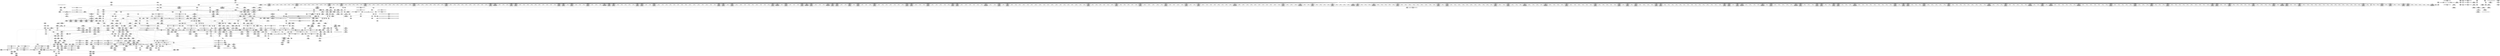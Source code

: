 digraph {
	CE0x5a89320 [shape=record,shape=Mrecord,label="{CE0x5a89320|__validate_creds:if.then}"]
	CE0x5aaa920 [shape=record,shape=Mrecord,label="{CE0x5aaa920|12:_i32,_56:_i8*,_:_CRE_175,176_}"]
	CE0x5a40fe0 [shape=record,shape=Mrecord,label="{CE0x5a40fe0|%struct.task_struct*_(%struct.task_struct**)*_asm_movq_%gs:$_1:P_,$0_,_r,im,_dirflag_,_fpsr_,_flags_|*SummSink*}"]
	CE0x5aba540 [shape=record,shape=Mrecord,label="{CE0x5aba540|12:_i32,_56:_i8*,_:_CRE_577,578_}"]
	CE0x5a92c90 [shape=record,shape=Mrecord,label="{CE0x5a92c90|i64*_getelementptr_inbounds_(_2_x_i64_,_2_x_i64_*___llvm_gcov_ctr98,_i64_0,_i64_0)|*Constant*|*SummSink*}"]
	CE0x5a2a680 [shape=record,shape=Mrecord,label="{CE0x5a2a680|selinux_quota_on:if.end|*SummSink*}"]
	CE0x5a32bb0 [shape=record,shape=Mrecord,label="{CE0x5a32bb0|104:_%struct.inode*,_:_CRE_165,166_}"]
	CE0x5a51200 [shape=record,shape=Mrecord,label="{CE0x5a51200|i8*_getelementptr_inbounds_(_25_x_i8_,_25_x_i8_*_.str3,_i32_0,_i32_0)|*Constant*|*SummSource*}"]
	CE0x5ac3010 [shape=record,shape=Mrecord,label="{CE0x5ac3010|12:_i32,_56:_i8*,_:_CRE_882,883_}"]
	CE0x5aae8d0 [shape=record,shape=Mrecord,label="{CE0x5aae8d0|12:_i32,_56:_i8*,_:_CRE_248,249_}"]
	CE0x5a3d0e0 [shape=record,shape=Mrecord,label="{CE0x5a3d0e0|104:_%struct.inode*,_:_CRE_24,40_|*MultipleSource*|Function::selinux_quota_on&Arg::dentry::|Function::dentry_has_perm&Arg::dentry::|security/selinux/hooks.c,1627}"]
	CE0x5a43d00 [shape=record,shape=Mrecord,label="{CE0x5a43d00|_call_void_mcount()_#3|*SummSink*}"]
	CE0x5a97e90 [shape=record,shape=Mrecord,label="{CE0x5a97e90|inode_has_perm:entry|*SummSink*}"]
	CE0x5a50000 [shape=record,shape=Mrecord,label="{CE0x5a50000|selinux_quota_on:if.end|*SummSource*}"]
	CE0x5a9b130 [shape=record,shape=Mrecord,label="{CE0x5a9b130|__validate_creds:lnot.ext|include/linux/cred.h,173|*SummSink*}"]
	CE0x5a97b50 [shape=record,shape=Mrecord,label="{CE0x5a97b50|GLOBAL:inode_has_perm|*Constant*|*SummSink*}"]
	CE0x5aabf20 [shape=record,shape=Mrecord,label="{CE0x5aabf20|12:_i32,_56:_i8*,_:_CRE_190,191_}"]
	CE0x5ab1be0 [shape=record,shape=Mrecord,label="{CE0x5ab1be0|12:_i32,_56:_i8*,_:_CRE_291,292_}"]
	CE0x5abea00 [shape=record,shape=Mrecord,label="{CE0x5abea00|12:_i32,_56:_i8*,_:_CRE_680,684_|*MultipleSource*|Function::inode_has_perm&Arg::inode::|*LoadInst*|security/selinux/hooks.c,1627|security/selinux/hooks.c,1611}"]
	CE0x5a9cbf0 [shape=record,shape=Mrecord,label="{CE0x5a9cbf0|inode_has_perm:tmp4|security/selinux/hooks.c,1609|*SummSource*}"]
	CE0x5a60df0 [shape=record,shape=Mrecord,label="{CE0x5a60df0|__validate_creds:file|Function::__validate_creds&Arg::file::|*SummSource*}"]
	CE0x5af3d40 [shape=record,shape=Mrecord,label="{CE0x5af3d40|0:_i32,_4:_i32,_8:_i32,_12:_i32,_:_CMRE_12,16_|*MultipleSource*|security/selinux/hooks.c,196|security/selinux/hooks.c,197|*LoadInst*|security/selinux/hooks.c,196}"]
	CE0x5a57770 [shape=record,shape=Mrecord,label="{CE0x5a57770|12:_i32,_56:_i8*,_:_CRE_154,155_}"]
	CE0x5a4ec30 [shape=record,shape=Mrecord,label="{CE0x5a4ec30|inode_has_perm:tmp3|*SummSink*}"]
	CE0x5a3d8a0 [shape=record,shape=Mrecord,label="{CE0x5a3d8a0|104:_%struct.inode*,_:_CRE_56,64_|*MultipleSource*|Function::selinux_quota_on&Arg::dentry::|Function::dentry_has_perm&Arg::dentry::|security/selinux/hooks.c,1627}"]
	CE0x5aae7a0 [shape=record,shape=Mrecord,label="{CE0x5aae7a0|12:_i32,_56:_i8*,_:_CRE_247,248_}"]
	CE0x5a827f0 [shape=record,shape=Mrecord,label="{CE0x5a827f0|GLOBAL:__invalid_creds|*Constant*|*SummSource*}"]
	CE0x5ac5020 [shape=record,shape=Mrecord,label="{CE0x5ac5020|12:_i32,_56:_i8*,_:_CRE_909,910_}"]
	CE0x5a41e00 [shape=record,shape=Mrecord,label="{CE0x5a41e00|i64_1|*Constant*|*SummSink*}"]
	CE0x5a5b550 [shape=record,shape=Mrecord,label="{CE0x5a5b550|get_current:tmp3|*SummSource*}"]
	CE0x5aaeec0 [shape=record,shape=Mrecord,label="{CE0x5aaeec0|12:_i32,_56:_i8*,_:_CRE_253,254_}"]
	CE0x5aacc30 [shape=record,shape=Mrecord,label="{CE0x5aacc30|12:_i32,_56:_i8*,_:_CRE_201,202_}"]
	CE0x5a95680 [shape=record,shape=Mrecord,label="{CE0x5a95680|dentry_has_perm:tmp|*SummSink*}"]
	CE0x5ad6f10 [shape=record,shape=Mrecord,label="{CE0x5ad6f10|inode_has_perm:lnot1|security/selinux/hooks.c,1611|*SummSink*}"]
	CE0x5a36650 [shape=record,shape=Mrecord,label="{CE0x5a36650|selinux_quota_on:tmp2|*SummSink*}"]
	CE0x5a85c20 [shape=record,shape=Mrecord,label="{CE0x5a85c20|inode_has_perm:tmp18|security/selinux/hooks.c,1617|*SummSink*}"]
	CE0x6300b10 [shape=record,shape=Mrecord,label="{CE0x6300b10|GLOBAL:selinux_quota_on.__warned|Global_var:selinux_quota_on.__warned|*SummSource*}"]
	CE0x5a578a0 [shape=record,shape=Mrecord,label="{CE0x5a578a0|12:_i32,_56:_i8*,_:_CRE_155,156_}"]
	CE0x5a646c0 [shape=record,shape=Mrecord,label="{CE0x5a646c0|inode_has_perm:if.end|*SummSink*}"]
	CE0x5ab0ed0 [shape=record,shape=Mrecord,label="{CE0x5ab0ed0|12:_i32,_56:_i8*,_:_CRE_280,281_}"]
	CE0x5a7e510 [shape=record,shape=Mrecord,label="{CE0x5a7e510|104:_%struct.inode*,_:_CRE_232,240_|*MultipleSource*|Function::selinux_quota_on&Arg::dentry::|Function::dentry_has_perm&Arg::dentry::|security/selinux/hooks.c,1627}"]
	CE0x5ac5f90 [shape=record,shape=Mrecord,label="{CE0x5ac5f90|12:_i32,_56:_i8*,_:_CRE_922,923_}"]
	CE0x5ad7ff0 [shape=record,shape=Mrecord,label="{CE0x5ad7ff0|GLOBAL:llvm.expect.i64|*Constant*|*SummSink*}"]
	CE0x5a532b0 [shape=record,shape=Mrecord,label="{CE0x5a532b0|i64*_getelementptr_inbounds_(_11_x_i64_,_11_x_i64_*___llvm_gcov_ctr152,_i64_0,_i64_10)|*Constant*}"]
	CE0x5ac47d0 [shape=record,shape=Mrecord,label="{CE0x5ac47d0|12:_i32,_56:_i8*,_:_CRE_902,903_}"]
	CE0x5a7d3f0 [shape=record,shape=Mrecord,label="{CE0x5a7d3f0|104:_%struct.inode*,_:_CRE_207,208_}"]
	CE0x5a872b0 [shape=record,shape=Mrecord,label="{CE0x5a872b0|avc_has_perm:tsid|Function::avc_has_perm&Arg::tsid::|*SummSource*}"]
	CE0x5a985a0 [shape=record,shape=Mrecord,label="{CE0x5a985a0|inode_has_perm:inode|Function::inode_has_perm&Arg::inode::|*SummSource*}"]
	CE0x5aafe30 [shape=record,shape=Mrecord,label="{CE0x5aafe30|12:_i32,_56:_i8*,_:_CRE_266,267_}"]
	CE0x5a53d20 [shape=record,shape=Mrecord,label="{CE0x5a53d20|_ret_i32_%call,_!dbg_!27723|security/selinux/hooks.c,1632|*SummSink*}"]
	CE0x5aaa330 [shape=record,shape=Mrecord,label="{CE0x5aaa330|12:_i32,_56:_i8*,_:_CRE_170,171_}"]
	CE0x5a40f00 [shape=record,shape=Mrecord,label="{CE0x5a40f00|%struct.task_struct*_(%struct.task_struct**)*_asm_movq_%gs:$_1:P_,$0_,_r,im,_dirflag_,_fpsr_,_flags_|*SummSource*}"]
	CE0x5a64440 [shape=record,shape=Mrecord,label="{CE0x5a64440|inode_has_perm:bb|*SummSource*}"]
	CE0x5a2a5c0 [shape=record,shape=Mrecord,label="{CE0x5a2a5c0|selinux_quota_on:if.then}"]
	CE0x5ac3600 [shape=record,shape=Mrecord,label="{CE0x5ac3600|12:_i32,_56:_i8*,_:_CRE_887,888_}"]
	CE0x5ab1850 [shape=record,shape=Mrecord,label="{CE0x5ab1850|12:_i32,_56:_i8*,_:_CRE_288,289_}"]
	CE0x5ab6fd0 [shape=record,shape=Mrecord,label="{CE0x5ab6fd0|12:_i32,_56:_i8*,_:_CRE_488,496_|*MultipleSource*|Function::inode_has_perm&Arg::inode::|*LoadInst*|security/selinux/hooks.c,1627|security/selinux/hooks.c,1611}"]
	CE0x5aab760 [shape=record,shape=Mrecord,label="{CE0x5aab760|12:_i32,_56:_i8*,_:_CRE_187,188_}"]
	CE0x5ac4900 [shape=record,shape=Mrecord,label="{CE0x5ac4900|12:_i32,_56:_i8*,_:_CRE_903,904_}"]
	CE0x5a38720 [shape=record,shape=Mrecord,label="{CE0x5a38720|dentry_has_perm:ad|security/selinux/hooks.c, 1628|*SummSink*}"]
	CE0x5a2e070 [shape=record,shape=Mrecord,label="{CE0x5a2e070|selinux_quota_on:land.lhs.true|*SummSink*}"]
	CE0x5abcc70 [shape=record,shape=Mrecord,label="{CE0x5abcc70|12:_i32,_56:_i8*,_:_CRE_610,611_}"]
	CE0x5a43150 [shape=record,shape=Mrecord,label="{CE0x5a43150|inode_has_perm:do.body}"]
	CE0x5a4c860 [shape=record,shape=Mrecord,label="{CE0x5a4c860|selinux_quota_on:tmp17|security/selinux/hooks.c,2044}"]
	CE0x5a4b040 [shape=record,shape=Mrecord,label="{CE0x5a4b040|dentry_has_perm:entry}"]
	CE0x5ad8260 [shape=record,shape=Mrecord,label="{CE0x5ad8260|inode_has_perm:expval|security/selinux/hooks.c,1611|*SummSource*}"]
	CE0x5a48ee0 [shape=record,shape=Mrecord,label="{CE0x5a48ee0|selinux_quota_on:tmp7|security/selinux/hooks.c,2044}"]
	CE0x5a56b90 [shape=record,shape=Mrecord,label="{CE0x5a56b90|12:_i32,_56:_i8*,_:_CRE_144,145_}"]
	CE0x5a9bb60 [shape=record,shape=Mrecord,label="{CE0x5a9bb60|cred_sid:tmp2|*SummSink*}"]
	CE0x5a97f70 [shape=record,shape=Mrecord,label="{CE0x5a97f70|inode_has_perm:cred|Function::inode_has_perm&Arg::cred::}"]
	CE0x5a93720 [shape=record,shape=Mrecord,label="{CE0x5a93720|104:_%struct.inode*,_:_CRE_304,305_}"]
	CE0x5a3fc60 [shape=record,shape=Mrecord,label="{CE0x5a3fc60|selinux_quota_on:tmp8|security/selinux/hooks.c,2044|*SummSource*}"]
	CE0x5abec50 [shape=record,shape=Mrecord,label="{CE0x5abec50|12:_i32,_56:_i8*,_:_CRE_684,688_|*MultipleSource*|Function::inode_has_perm&Arg::inode::|*LoadInst*|security/selinux/hooks.c,1627|security/selinux/hooks.c,1611}"]
	CE0x5ac41e0 [shape=record,shape=Mrecord,label="{CE0x5ac41e0|12:_i32,_56:_i8*,_:_CRE_897,898_}"]
	CE0x5a5d380 [shape=record,shape=Mrecord,label="{CE0x5a5d380|104:_%struct.inode*,_:_CRE_197,198_}"]
	CE0x5a4e170 [shape=record,shape=Mrecord,label="{CE0x5a4e170|_ret_i32_%call5,_!dbg_!27740|security/selinux/hooks.c,2046|*SummSource*}"]
	CE0x5ac81c0 [shape=record,shape=Mrecord,label="{CE0x5ac81c0|12:_i32,_56:_i8*,_:_CRE_982,983_}"]
	CE0x5ab58f0 [shape=record,shape=Mrecord,label="{CE0x5ab58f0|12:_i32,_56:_i8*,_:_CRE_464,472_|*MultipleSource*|Function::inode_has_perm&Arg::inode::|*LoadInst*|security/selinux/hooks.c,1627|security/selinux/hooks.c,1611}"]
	CE0x5acd9c0 [shape=record,shape=Mrecord,label="{CE0x5acd9c0|i32_10|*Constant*|*SummSink*}"]
	CE0x5adc010 [shape=record,shape=Mrecord,label="{CE0x5adc010|inode_has_perm:tmp12|security/selinux/hooks.c,1612|*SummSink*}"]
	CE0x5ab21d0 [shape=record,shape=Mrecord,label="{CE0x5ab21d0|12:_i32,_56:_i8*,_:_CRE_296,297_}"]
	CE0x5a605d0 [shape=record,shape=Mrecord,label="{CE0x5a605d0|i64*_getelementptr_inbounds_(_8_x_i64_,_8_x_i64_*___llvm_gcov_ctr154,_i64_0,_i64_0)|*Constant*}"]
	CE0x5a62560 [shape=record,shape=Mrecord,label="{CE0x5a62560|i64*_getelementptr_inbounds_(_2_x_i64_,_2_x_i64_*___llvm_gcov_ctr131,_i64_0,_i64_1)|*Constant*|*SummSink*}"]
	CE0x5a592b0 [shape=record,shape=Mrecord,label="{CE0x5a592b0|12:_i32,_56:_i8*,_:_CRE_137,138_}"]
	CE0x5a223c0 [shape=record,shape=Mrecord,label="{CE0x5a223c0|i32_0|*Constant*|*SummSource*}"]
	CE0x5a64c00 [shape=record,shape=Mrecord,label="{CE0x5a64c00|GLOBAL:get_current|*Constant*|*SummSink*}"]
	CE0x5a992b0 [shape=record,shape=Mrecord,label="{CE0x5a992b0|_ret_i32_%retval.0,_!dbg_!27739|security/selinux/hooks.c,1618}"]
	CE0x5aab3d0 [shape=record,shape=Mrecord,label="{CE0x5aab3d0|12:_i32,_56:_i8*,_:_CRE_184,185_}"]
	CE0x5ac0a10 [shape=record,shape=Mrecord,label="{CE0x5ac0a10|12:_i32,_56:_i8*,_:_CRE_808,816_|*MultipleSource*|Function::inode_has_perm&Arg::inode::|*LoadInst*|security/selinux/hooks.c,1627|security/selinux/hooks.c,1611}"]
	CE0x5a87820 [shape=record,shape=Mrecord,label="{CE0x5a87820|avc_has_perm:tclass|Function::avc_has_perm&Arg::tclass::|*SummSink*}"]
	CE0x5a351b0 [shape=record,shape=Mrecord,label="{CE0x5a351b0|__validate_creds:tmp3|include/linux/cred.h,173}"]
	CE0x5a3abc0 [shape=record,shape=Mrecord,label="{CE0x5a3abc0|i64*_getelementptr_inbounds_(_11_x_i64_,_11_x_i64_*___llvm_gcov_ctr152,_i64_0,_i64_6)|*Constant*|*SummSink*}"]
	CE0x5aa83f0 [shape=record,shape=Mrecord,label="{CE0x5aa83f0|inode_has_perm:tmp14|security/selinux/hooks.c,1614|*SummSink*}"]
	CE0x5ad04e0 [shape=record,shape=Mrecord,label="{CE0x5ad04e0|inode_has_perm:tmp17|security/selinux/hooks.c,1617}"]
	CE0x5a22470 [shape=record,shape=Mrecord,label="{CE0x5a22470|selinux_quota_on:tmp4|security/selinux/hooks.c,2044}"]
	CE0x5a48b40 [shape=record,shape=Mrecord,label="{CE0x5a48b40|selinux_quota_on:call3|security/selinux/hooks.c,2044}"]
	CE0x5aa14e0 [shape=record,shape=Mrecord,label="{CE0x5aa14e0|104:_%struct.inode*,_:_CRE_88,89_}"]
	CE0x5ab68b0 [shape=record,shape=Mrecord,label="{CE0x5ab68b0|12:_i32,_56:_i8*,_:_CRE_482,483_}"]
	CE0x5a86550 [shape=record,shape=Mrecord,label="{CE0x5a86550|i32_(i32,_i32,_i16,_i32,_%struct.common_audit_data*)*_bitcast_(i32_(i32,_i32,_i16,_i32,_%struct.common_audit_data.495*)*_avc_has_perm_to_i32_(i32,_i32,_i16,_i32,_%struct.common_audit_data*)*)|*Constant*|*SummSource*}"]
	CE0x5a9f660 [shape=record,shape=Mrecord,label="{CE0x5a9f660|i64*_getelementptr_inbounds_(_5_x_i64_,_5_x_i64_*___llvm_gcov_ctr155,_i64_0,_i64_4)|*Constant*}"]
	CE0x5ac5c00 [shape=record,shape=Mrecord,label="{CE0x5ac5c00|12:_i32,_56:_i8*,_:_CRE_919,920_}"]
	CE0x5ac7f10 [shape=record,shape=Mrecord,label="{CE0x5ac7f10|12:_i32,_56:_i8*,_:_CRE_979,980_}"]
	CE0x5a82860 [shape=record,shape=Mrecord,label="{CE0x5a82860|_call_void___invalid_creds(%struct.cred*_%cred,_i8*_%file,_i32_%line)_#10,_!dbg_!27721|include/linux/cred.h,174|*SummSink*}"]
	CE0x5a4ae40 [shape=record,shape=Mrecord,label="{CE0x5a4ae40|selinux_quota_on:call5|security/selinux/hooks.c,2046|*SummSink*}"]
	CE0x5a381f0 [shape=record,shape=Mrecord,label="{CE0x5a381f0|dentry_has_perm:dentry|Function::dentry_has_perm&Arg::dentry::}"]
	CE0x5ab07b0 [shape=record,shape=Mrecord,label="{CE0x5ab07b0|12:_i32,_56:_i8*,_:_CRE_274,275_}"]
	CE0x5a30910 [shape=record,shape=Mrecord,label="{CE0x5a30910|selinux_quota_on:do.body|*SummSource*}"]
	CE0x5a9a2d0 [shape=record,shape=Mrecord,label="{CE0x5a9a2d0|__validate_creds:lnot1|include/linux/cred.h,173}"]
	CE0x5a9f340 [shape=record,shape=Mrecord,label="{CE0x5a9f340|GLOBAL:__invalid_creds|*Constant*}"]
	CE0x5a2e800 [shape=record,shape=Mrecord,label="{CE0x5a2e800|selinux_quota_on:if.end}"]
	CE0x5aa2870 [shape=record,shape=Mrecord,label="{CE0x5aa2870|104:_%struct.inode*,_:_CRE_149,150_}"]
	CE0x5a7e200 [shape=record,shape=Mrecord,label="{CE0x5a7e200|104:_%struct.inode*,_:_CRE_222,223_}"]
	CE0x5aacd60 [shape=record,shape=Mrecord,label="{CE0x5aacd60|12:_i32,_56:_i8*,_:_CRE_202,203_}"]
	CE0x5aac180 [shape=record,shape=Mrecord,label="{CE0x5aac180|12:_i32,_56:_i8*,_:_CRE_192,193_}"]
	CE0x5a5d920 [shape=record,shape=Mrecord,label="{CE0x5a5d920|104:_%struct.inode*,_:_CRE_203,204_}"]
	CE0x5ad7080 [shape=record,shape=Mrecord,label="{CE0x5ad7080|inode_has_perm:conv|security/selinux/hooks.c,1611}"]
	CE0x5ad9010 [shape=record,shape=Mrecord,label="{CE0x5ad9010|inode_has_perm:tmp7|security/selinux/hooks.c,1611|*SummSource*}"]
	CE0x5a97140 [shape=record,shape=Mrecord,label="{CE0x5a97140|dentry_has_perm:dentry1|security/selinux/hooks.c,1631|*SummSource*}"]
	CE0x5adb860 [shape=record,shape=Mrecord,label="{CE0x5adb860|inode_has_perm:tmp11|security/selinux/hooks.c,1612}"]
	CE0x5a94d10 [shape=record,shape=Mrecord,label="{CE0x5a94d10|dentry_has_perm:tmp4|*LoadInst*|security/selinux/hooks.c,1627|*SummSource*}"]
	CE0x5ab78b0 [shape=record,shape=Mrecord,label="{CE0x5ab78b0|12:_i32,_56:_i8*,_:_CRE_512,520_|*MultipleSource*|Function::inode_has_perm&Arg::inode::|*LoadInst*|security/selinux/hooks.c,1627|security/selinux/hooks.c,1611}"]
	CE0x5ad77e0 [shape=record,shape=Mrecord,label="{CE0x5ad77e0|inode_has_perm:conv|security/selinux/hooks.c,1611|*SummSource*}"]
	CE0x5a60a80 [shape=record,shape=Mrecord,label="{CE0x5a60a80|__validate_creds:tmp2|include/linux/cred.h,173}"]
	CE0x5aa7770 [shape=record,shape=Mrecord,label="{CE0x5aa7770|i64*_getelementptr_inbounds_(_8_x_i64_,_8_x_i64_*___llvm_gcov_ctr154,_i64_0,_i64_6)|*Constant*|*SummSink*}"]
	CE0x5abe180 [shape=record,shape=Mrecord,label="{CE0x5abe180|12:_i32,_56:_i8*,_:_CRE_648,656_|*MultipleSource*|Function::inode_has_perm&Arg::inode::|*LoadInst*|security/selinux/hooks.c,1627|security/selinux/hooks.c,1611}"]
	CE0x5a3de40 [shape=record,shape=Mrecord,label="{CE0x5a3de40|selinux_quota_on:tmp3|*SummSource*}"]
	CE0x5a2fd60 [shape=record,shape=Mrecord,label="{CE0x5a2fd60|i64_0|*Constant*|*SummSink*}"]
	CE0x5aaea00 [shape=record,shape=Mrecord,label="{CE0x5aaea00|12:_i32,_56:_i8*,_:_CRE_249,250_}"]
	CE0x5a59b70 [shape=record,shape=Mrecord,label="{CE0x5a59b70|cred_sid:tmp1|*SummSource*}"]
	CE0x5a5bfd0 [shape=record,shape=Mrecord,label="{CE0x5a5bfd0|104:_%struct.inode*,_:_CRE_176,177_}"]
	CE0x5a343c0 [shape=record,shape=Mrecord,label="{CE0x5a343c0|get_current:tmp1|*SummSource*}"]
	CE0x5ab4c60 [shape=record,shape=Mrecord,label="{CE0x5ab4c60|12:_i32,_56:_i8*,_:_CRE_416,424_|*MultipleSource*|Function::inode_has_perm&Arg::inode::|*LoadInst*|security/selinux/hooks.c,1627|security/selinux/hooks.c,1611}"]
	CE0x5a527b0 [shape=record,shape=Mrecord,label="{CE0x5a527b0|selinux_quota_on:tmp21|security/selinux/hooks.c,2044|*SummSource*}"]
	CE0x5abac60 [shape=record,shape=Mrecord,label="{CE0x5abac60|12:_i32,_56:_i8*,_:_CRE_583,584_}"]
	CE0x5aa7b40 [shape=record,shape=Mrecord,label="{CE0x5aa7b40|inode_has_perm:tmp13|security/selinux/hooks.c,1614}"]
	CE0x5a7cf50 [shape=record,shape=Mrecord,label="{CE0x5a7cf50|dentry_has_perm:d_inode|security/selinux/hooks.c,1627}"]
	CE0x5a876f0 [shape=record,shape=Mrecord,label="{CE0x5a876f0|avc_has_perm:tclass|Function::avc_has_perm&Arg::tclass::|*SummSource*}"]
	CE0x5a4e870 [shape=record,shape=Mrecord,label="{CE0x5a4e870|get_current:bb|*SummSink*}"]
	CE0x5ac5ad0 [shape=record,shape=Mrecord,label="{CE0x5ac5ad0|12:_i32,_56:_i8*,_:_CRE_918,919_}"]
	CE0x5ad9a30 [shape=record,shape=Mrecord,label="{CE0x5ad9a30|inode_has_perm:tmp8|security/selinux/hooks.c,1611|*SummSink*}"]
	CE0x5a64550 [shape=record,shape=Mrecord,label="{CE0x5a64550|inode_has_perm:if.end}"]
	CE0x5aac2b0 [shape=record,shape=Mrecord,label="{CE0x5aac2b0|12:_i32,_56:_i8*,_:_CRE_193,194_}"]
	CE0x5a9b660 [shape=record,shape=Mrecord,label="{CE0x5a9b660|inode_has_perm:i_flags|security/selinux/hooks.c,1611|*SummSink*}"]
	CE0x5ad9210 [shape=record,shape=Mrecord,label="{CE0x5ad9210|inode_has_perm:tmp7|security/selinux/hooks.c,1611|*SummSink*}"]
	CE0x5ac54e0 [shape=record,shape=Mrecord,label="{CE0x5ac54e0|12:_i32,_56:_i8*,_:_CRE_913,914_}"]
	CE0x5ab6520 [shape=record,shape=Mrecord,label="{CE0x5ab6520|12:_i32,_56:_i8*,_:_CRE_479,480_}"]
	CE0x5a4b460 [shape=record,shape=Mrecord,label="{CE0x5a4b460|inode_has_perm:tmp2|*SummSource*}"]
	CE0x5a2f310 [shape=record,shape=Mrecord,label="{CE0x5a2f310|i64_1|*Constant*|*SummSource*}"]
	CE0x5a91910 [shape=record,shape=Mrecord,label="{CE0x5a91910|12:_i32,_56:_i8*,_:_CRE_4,8_|*MultipleSource*|Function::inode_has_perm&Arg::inode::|*LoadInst*|security/selinux/hooks.c,1627|security/selinux/hooks.c,1611}"]
	CE0x5ac2430 [shape=record,shape=Mrecord,label="{CE0x5ac2430|12:_i32,_56:_i8*,_:_CRE_872,873_}"]
	CE0x5a7d5d0 [shape=record,shape=Mrecord,label="{CE0x5a7d5d0|104:_%struct.inode*,_:_CRE_209,210_}"]
	CE0x5ac33a0 [shape=record,shape=Mrecord,label="{CE0x5ac33a0|12:_i32,_56:_i8*,_:_CRE_885,886_}"]
	CE0x5ac6f00 [shape=record,shape=Mrecord,label="{CE0x5ac6f00|12:_i32,_56:_i8*,_:_CRE_935,936_}"]
	CE0x5a88920 [shape=record,shape=Mrecord,label="{CE0x5a88920|inode_has_perm:retval.0}"]
	CE0x5a35030 [shape=record,shape=Mrecord,label="{CE0x5a35030|__validate_creds:tmp2|include/linux/cred.h,173|*SummSource*}"]
	CE0x5aad5b0 [shape=record,shape=Mrecord,label="{CE0x5aad5b0|12:_i32,_56:_i8*,_:_CRE_212,216_|*MultipleSource*|Function::inode_has_perm&Arg::inode::|*LoadInst*|security/selinux/hooks.c,1627|security/selinux/hooks.c,1611}"]
	CE0x5ab0da0 [shape=record,shape=Mrecord,label="{CE0x5ab0da0|12:_i32,_56:_i8*,_:_CRE_279,280_}"]
	CE0x5a62c50 [shape=record,shape=Mrecord,label="{CE0x5a62c50|i1_true|*Constant*}"]
	CE0x5a3d9d0 [shape=record,shape=Mrecord,label="{CE0x5a3d9d0|104:_%struct.inode*,_:_CRE_64,72_|*MultipleSource*|Function::selinux_quota_on&Arg::dentry::|Function::dentry_has_perm&Arg::dentry::|security/selinux/hooks.c,1627}"]
	CE0x5a9d600 [shape=record,shape=Mrecord,label="{CE0x5a9d600|12:_i32,_56:_i8*,_:_CRE_96,104_|*MultipleSource*|Function::inode_has_perm&Arg::inode::|*LoadInst*|security/selinux/hooks.c,1627|security/selinux/hooks.c,1611}"]
	CE0x5ab6220 [shape=record,shape=Mrecord,label="{CE0x5ab6220|12:_i32,_56:_i8*,_:_CRE_476,477_}"]
	CE0x5a4ce40 [shape=record,shape=Mrecord,label="{CE0x5a4ce40|i64*_getelementptr_inbounds_(_11_x_i64_,_11_x_i64_*___llvm_gcov_ctr152,_i64_0,_i64_9)|*Constant*|*SummSource*}"]
	CE0x5a7cde0 [shape=record,shape=Mrecord,label="{CE0x5a7cde0|dentry_has_perm:d_inode|security/selinux/hooks.c,1627|*SummSource*}"]
	CE0x5a5c1b0 [shape=record,shape=Mrecord,label="{CE0x5a5c1b0|104:_%struct.inode*,_:_CRE_178,179_}"]
	CE0x5a530e0 [shape=record,shape=Mrecord,label="{CE0x5a530e0|_ret_i32_%call,_!dbg_!27723|security/selinux/hooks.c,1632}"]
	CE0x5a41240 [shape=record,shape=Mrecord,label="{CE0x5a41240|dentry_has_perm:tmp3}"]
	CE0x5a918a0 [shape=record,shape=Mrecord,label="{CE0x5a918a0|12:_i32,_56:_i8*,_:_CRE_2,4_|*MultipleSource*|Function::inode_has_perm&Arg::inode::|*LoadInst*|security/selinux/hooks.c,1627|security/selinux/hooks.c,1611}"]
	CE0x5a5cc00 [shape=record,shape=Mrecord,label="{CE0x5a5cc00|104:_%struct.inode*,_:_CRE_189,190_}"]
	CE0x5a86680 [shape=record,shape=Mrecord,label="{CE0x5a86680|i32_(i32,_i32,_i16,_i32,_%struct.common_audit_data*)*_bitcast_(i32_(i32,_i32,_i16,_i32,_%struct.common_audit_data.495*)*_avc_has_perm_to_i32_(i32,_i32,_i16,_i32,_%struct.common_audit_data*)*)|*Constant*|*SummSink*}"]
	CE0x5a999b0 [shape=record,shape=Mrecord,label="{CE0x5a999b0|cred_sid:tmp3}"]
	CE0x5a3c700 [shape=record,shape=Mrecord,label="{CE0x5a3c700|_call_void_mcount()_#3|*SummSource*}"]
	CE0x5a5a2b0 [shape=record,shape=Mrecord,label="{CE0x5a5a2b0|get_current:tmp|*SummSource*}"]
	CE0x5a5b5c0 [shape=record,shape=Mrecord,label="{CE0x5a5b5c0|get_current:tmp3|*SummSink*}"]
	CE0x5aaf970 [shape=record,shape=Mrecord,label="{CE0x5aaf970|12:_i32,_56:_i8*,_:_CRE_262,263_}"]
	CE0x5aa8e20 [shape=record,shape=Mrecord,label="{CE0x5aa8e20|GLOBAL:cred_sid|*Constant*|*SummSource*}"]
	CE0x5a21e20 [shape=record,shape=Mrecord,label="{CE0x5a21e20|selinux_quota_on:tmp12|security/selinux/hooks.c,2044|*SummSource*}"]
	CE0x5abc090 [shape=record,shape=Mrecord,label="{CE0x5abc090|12:_i32,_56:_i8*,_:_CRE_600,601_}"]
	CE0x5a867f0 [shape=record,shape=Mrecord,label="{CE0x5a867f0|avc_has_perm:entry}"]
	CE0x5a34c10 [shape=record,shape=Mrecord,label="{CE0x5a34c10|i32_2044|*Constant*|*SummSink*}"]
	CE0x5a88d10 [shape=record,shape=Mrecord,label="{CE0x5a88d10|inode_has_perm:tmp20|security/selinux/hooks.c,1618|*SummSink*}"]
	CE0x5a89930 [shape=record,shape=Mrecord,label="{CE0x5a89930|i32_22|*Constant*|*SummSource*}"]
	CE0x5acf720 [shape=record,shape=Mrecord,label="{CE0x5acf720|28:_i32,_32:_i16,_:_CRE_32,34_|*MultipleSource*|*LoadInst*|security/selinux/hooks.c,1615|security/selinux/hooks.c,1615|security/selinux/hooks.c,1617}"]
	CE0x5abb5e0 [shape=record,shape=Mrecord,label="{CE0x5abb5e0|12:_i32,_56:_i8*,_:_CRE_591,592_}"]
	CE0x5a61090 [shape=record,shape=Mrecord,label="{CE0x5a61090|COLLAPSED:_GCMRE___llvm_gcov_ctr131_internal_global_2_x_i64_zeroinitializer:_elem_0:default:}"]
	CE0x5a30390 [shape=record,shape=Mrecord,label="{CE0x5a30390|i64*_getelementptr_inbounds_(_11_x_i64_,_11_x_i64_*___llvm_gcov_ctr152,_i64_0,_i64_1)|*Constant*}"]
	CE0x5a7df30 [shape=record,shape=Mrecord,label="{CE0x5a7df30|104:_%struct.inode*,_:_CRE_219,220_}"]
	CE0x5a4d280 [shape=record,shape=Mrecord,label="{CE0x5a4d280|i64*_getelementptr_inbounds_(_11_x_i64_,_11_x_i64_*___llvm_gcov_ctr152,_i64_0,_i64_8)|*Constant*}"]
	CE0x5a61ea0 [shape=record,shape=Mrecord,label="{CE0x5a61ea0|__validate_creds:tmp1|*SummSink*}"]
	CE0x5ac27c0 [shape=record,shape=Mrecord,label="{CE0x5ac27c0|12:_i32,_56:_i8*,_:_CRE_875,876_}"]
	CE0x5a4bab0 [shape=record,shape=Mrecord,label="{CE0x5a4bab0|selinux_quota_on:tmp13|security/selinux/hooks.c,2044}"]
	CE0x5a61fb0 [shape=record,shape=Mrecord,label="{CE0x5a61fb0|i64_1|*Constant*}"]
	CE0x5a2df10 [shape=record,shape=Mrecord,label="{CE0x5a2df10|selinux_quota_on:tmp1}"]
	CE0x5ab01c0 [shape=record,shape=Mrecord,label="{CE0x5ab01c0|12:_i32,_56:_i8*,_:_CRE_269,270_}"]
	CE0x5aa9e70 [shape=record,shape=Mrecord,label="{CE0x5aa9e70|12:_i32,_56:_i8*,_:_CRE_166,167_}"]
	CE0x5a5ee60 [shape=record,shape=Mrecord,label="{CE0x5a5ee60|__validate_creds:lnot.ext|include/linux/cred.h,173|*SummSource*}"]
	CE0x5aace90 [shape=record,shape=Mrecord,label="{CE0x5aace90|12:_i32,_56:_i8*,_:_CRE_203,204_}"]
	CE0x5abc8e0 [shape=record,shape=Mrecord,label="{CE0x5abc8e0|12:_i32,_56:_i8*,_:_CRE_607,608_}"]
	CE0x5a89a70 [shape=record,shape=Mrecord,label="{CE0x5a89a70|cred_sid:security|security/selinux/hooks.c,196}"]
	CE0x5a9edb0 [shape=record,shape=Mrecord,label="{CE0x5a9edb0|__validate_creds:tmp7|include/linux/cred.h,174}"]
	CE0x5ab15f0 [shape=record,shape=Mrecord,label="{CE0x5ab15f0|12:_i32,_56:_i8*,_:_CRE_286,287_}"]
	CE0x5a7e2f0 [shape=record,shape=Mrecord,label="{CE0x5a7e2f0|104:_%struct.inode*,_:_CRE_223,224_}"]
	CE0x5a56df0 [shape=record,shape=Mrecord,label="{CE0x5a56df0|12:_i32,_56:_i8*,_:_CRE_146,147_}"]
	CE0x5a815c0 [shape=record,shape=Mrecord,label="{CE0x5a815c0|i64*_getelementptr_inbounds_(_5_x_i64_,_5_x_i64_*___llvm_gcov_ctr155,_i64_0,_i64_3)|*Constant*|*SummSink*}"]
	CE0x5a4a5c0 [shape=record,shape=Mrecord,label="{CE0x5a4a5c0|dentry_has_perm:cred|Function::dentry_has_perm&Arg::cred::}"]
	CE0x5aa90c0 [shape=record,shape=Mrecord,label="{CE0x5aa90c0|cred_sid:entry}"]
	CE0x5aba670 [shape=record,shape=Mrecord,label="{CE0x5aba670|12:_i32,_56:_i8*,_:_CRE_578,579_}"]
	CE0x5a3caf0 [shape=record,shape=Mrecord,label="{CE0x5a3caf0|i64_2|*Constant*}"]
	CE0x5aac510 [shape=record,shape=Mrecord,label="{CE0x5aac510|12:_i32,_56:_i8*,_:_CRE_195,196_}"]
	CE0x5a5b370 [shape=record,shape=Mrecord,label="{CE0x5a5b370|_ret_void,_!dbg_!27722|include/linux/cred.h,175|*SummSink*}"]
	CE0x5acd260 [shape=record,shape=Mrecord,label="{CE0x5acd260|cred_sid:cred|Function::cred_sid&Arg::cred::}"]
	CE0x5abffa0 [shape=record,shape=Mrecord,label="{CE0x5abffa0|12:_i32,_56:_i8*,_:_CRE_760,768_|*MultipleSource*|Function::inode_has_perm&Arg::inode::|*LoadInst*|security/selinux/hooks.c,1627|security/selinux/hooks.c,1611}"]
	CE0x5aaf250 [shape=record,shape=Mrecord,label="{CE0x5aaf250|12:_i32,_56:_i8*,_:_CRE_256,257_}"]
	CE0x5a49540 [shape=record,shape=Mrecord,label="{CE0x5a49540|selinux_quota_on:cred4|security/selinux/hooks.c,2044|*SummSource*}"]
	CE0x5ac66b0 [shape=record,shape=Mrecord,label="{CE0x5ac66b0|12:_i32,_56:_i8*,_:_CRE_928,929_}"]
	CE0x5aa9d40 [shape=record,shape=Mrecord,label="{CE0x5aa9d40|12:_i32,_56:_i8*,_:_CRE_165,166_}"]
	CE0x5ad4970 [shape=record,shape=Mrecord,label="{CE0x5ad4970|inode_has_perm:tmp19|security/selinux/hooks.c,1618|*SummSource*}"]
	CE0x5abde40 [shape=record,shape=Mrecord,label="{CE0x5abde40|12:_i32,_56:_i8*,_:_CRE_632,640_|*MultipleSource*|Function::inode_has_perm&Arg::inode::|*LoadInst*|security/selinux/hooks.c,1627|security/selinux/hooks.c,1611}"]
	CE0x5ab1260 [shape=record,shape=Mrecord,label="{CE0x5ab1260|12:_i32,_56:_i8*,_:_CRE_283,284_}"]
	CE0x5ac1290 [shape=record,shape=Mrecord,label="{CE0x5ac1290|12:_i32,_56:_i8*,_:_CRE_840,848_|*MultipleSource*|Function::inode_has_perm&Arg::inode::|*LoadInst*|security/selinux/hooks.c,1627|security/selinux/hooks.c,1611}"]
	CE0x5adaee0 [shape=record,shape=Mrecord,label="{CE0x5adaee0|i64*_getelementptr_inbounds_(_8_x_i64_,_8_x_i64_*___llvm_gcov_ctr154,_i64_0,_i64_5)|*Constant*}"]
	CE0x5a7dd50 [shape=record,shape=Mrecord,label="{CE0x5a7dd50|104:_%struct.inode*,_:_CRE_217,218_}"]
	CE0x5a4e4c0 [shape=record,shape=Mrecord,label="{CE0x5a4e4c0|get_current:bb}"]
	CE0x5aa2740 [shape=record,shape=Mrecord,label="{CE0x5aa2740|104:_%struct.inode*,_:_CRE_147,148_}"]
	CE0x5abdd10 [shape=record,shape=Mrecord,label="{CE0x5abdd10|12:_i32,_56:_i8*,_:_CRE_624,628_|*MultipleSource*|Function::inode_has_perm&Arg::inode::|*LoadInst*|security/selinux/hooks.c,1627|security/selinux/hooks.c,1611}"]
	CE0x5a35320 [shape=record,shape=Mrecord,label="{CE0x5a35320|__validate_creds:tmp2|include/linux/cred.h,173|*SummSink*}"]
	CE0x5a2e9e0 [shape=record,shape=Mrecord,label="{CE0x5a2e9e0|selinux_quota_on:tobool|security/selinux/hooks.c,2044}"]
	CE0x5ab54b0 [shape=record,shape=Mrecord,label="{CE0x5ab54b0|12:_i32,_56:_i8*,_:_CRE_448,456_|*MultipleSource*|Function::inode_has_perm&Arg::inode::|*LoadInst*|security/selinux/hooks.c,1627|security/selinux/hooks.c,1611}"]
	CE0x5aaed90 [shape=record,shape=Mrecord,label="{CE0x5aaed90|12:_i32,_56:_i8*,_:_CRE_252,253_}"]
	CE0x5abd260 [shape=record,shape=Mrecord,label="{CE0x5abd260|12:_i32,_56:_i8*,_:_CRE_615,616_}"]
	CE0x5aa21d0 [shape=record,shape=Mrecord,label="{CE0x5aa21d0|104:_%struct.inode*,_:_CRE_144,145_}"]
	CE0x5aaa0d0 [shape=record,shape=Mrecord,label="{CE0x5aaa0d0|12:_i32,_56:_i8*,_:_CRE_168,169_}"]
	CE0x5a52b20 [shape=record,shape=Mrecord,label="{CE0x5a52b20|dentry_has_perm:dentry|Function::dentry_has_perm&Arg::dentry::|*SummSink*}"]
	CE0x5ad49e0 [shape=record,shape=Mrecord,label="{CE0x5ad49e0|inode_has_perm:tmp19|security/selinux/hooks.c,1618|*SummSink*}"]
	CE0x5ab9a90 [shape=record,shape=Mrecord,label="{CE0x5ab9a90|12:_i32,_56:_i8*,_:_CRE_568,569_}"]
	CE0x5af4780 [shape=record,shape=Mrecord,label="{CE0x5af4780|__validate_creds:if.then|*SummSink*}"]
	CE0x5a7ccc0 [shape=record,shape=Mrecord,label="{CE0x5a7ccc0|i32_5|*Constant*|*SummSource*}"]
	CE0x5a7ee80 [shape=record,shape=Mrecord,label="{CE0x5a7ee80|104:_%struct.inode*,_:_CRE_272,280_|*MultipleSource*|Function::selinux_quota_on&Arg::dentry::|Function::dentry_has_perm&Arg::dentry::|security/selinux/hooks.c,1627}"]
	CE0x5ab9240 [shape=record,shape=Mrecord,label="{CE0x5ab9240|12:_i32,_56:_i8*,_:_CRE_561,562_}"]
	CE0x5a219c0 [shape=record,shape=Mrecord,label="{CE0x5a219c0|GLOBAL:current_task|Global_var:current_task|*SummSource*}"]
	CE0x5a9d210 [shape=record,shape=Mrecord,label="{CE0x5a9d210|12:_i32,_56:_i8*,_:_CRE_80,88_|*MultipleSource*|Function::inode_has_perm&Arg::inode::|*LoadInst*|security/selinux/hooks.c,1627|security/selinux/hooks.c,1611}"]
	CE0x5aadd00 [shape=record,shape=Mrecord,label="{CE0x5aadd00|12:_i32,_56:_i8*,_:_CRE_240,241_}"]
	CE0x5abcb40 [shape=record,shape=Mrecord,label="{CE0x5abcb40|12:_i32,_56:_i8*,_:_CRE_609,610_}"]
	CE0x5a453a0 [shape=record,shape=Mrecord,label="{CE0x5a453a0|inode_has_perm:tmp1|*SummSink*}"]
	CE0x5a57ce0 [shape=record,shape=Mrecord,label="{CE0x5a57ce0|cred_sid:tmp4|*LoadInst*|security/selinux/hooks.c,196|*SummSink*}"]
	CE0x5ab9700 [shape=record,shape=Mrecord,label="{CE0x5ab9700|12:_i32,_56:_i8*,_:_CRE_565,566_}"]
	CE0x5aae1a0 [shape=record,shape=Mrecord,label="{CE0x5aae1a0|12:_i32,_56:_i8*,_:_CRE_242,243_}"]
	CE0x5a2de70 [shape=record,shape=Mrecord,label="{CE0x5a2de70|i64_0|*Constant*}"]
	CE0x5ab2db0 [shape=record,shape=Mrecord,label="{CE0x5ab2db0|12:_i32,_56:_i8*,_:_CRE_306,307_}"]
	CE0x5a50090 [shape=record,shape=Mrecord,label="{CE0x5a50090|selinux_quota_on:entry|*SummSource*}"]
	CE0x5a62a20 [shape=record,shape=Mrecord,label="{CE0x5a62a20|_call_void___validate_creds(%struct.cred*_%cred,_i8*_getelementptr_inbounds_(_25_x_i8_,_25_x_i8_*_.str3,_i32_0,_i32_0),_i32_1609)_#10,_!dbg_!27719|security/selinux/hooks.c,1609}"]
	CE0x5aa0610 [shape=record,shape=Mrecord,label="{CE0x5aa0610|dentry_has_perm:u|security/selinux/hooks.c,1631|*SummSource*}"]
	CE0x5a61ba0 [shape=record,shape=Mrecord,label="{CE0x5a61ba0|__validate_creds:tmp1|*SummSource*}"]
	CE0x5af3830 [shape=record,shape=Mrecord,label="{CE0x5af3830|0:_i32,_4:_i32,_8:_i32,_12:_i32,_:_CMRE_8,12_|*MultipleSource*|security/selinux/hooks.c,196|security/selinux/hooks.c,197|*LoadInst*|security/selinux/hooks.c,196}"]
	CE0x5a3b540 [shape=record,shape=Mrecord,label="{CE0x5a3b540|selinux_quota_on:tmp2}"]
	CE0x5ad4630 [shape=record,shape=Mrecord,label="{CE0x5ad4630|i64*_getelementptr_inbounds_(_8_x_i64_,_8_x_i64_*___llvm_gcov_ctr154,_i64_0,_i64_7)|*Constant*|*SummSink*}"]
	CE0x5ac3bf0 [shape=record,shape=Mrecord,label="{CE0x5ac3bf0|12:_i32,_56:_i8*,_:_CRE_892,893_}"]
	CE0x5a349f0 [shape=record,shape=Mrecord,label="{CE0x5a349f0|selinux_quota_on:tmp6|security/selinux/hooks.c,2044|*SummSource*}"]
	CE0x5ab3730 [shape=record,shape=Mrecord,label="{CE0x5ab3730|12:_i32,_56:_i8*,_:_CRE_328,336_|*MultipleSource*|Function::inode_has_perm&Arg::inode::|*LoadInst*|security/selinux/hooks.c,1627|security/selinux/hooks.c,1611}"]
	CE0x5a9cc60 [shape=record,shape=Mrecord,label="{CE0x5a9cc60|inode_has_perm:tmp4|security/selinux/hooks.c,1609|*SummSink*}"]
	CE0x5a57180 [shape=record,shape=Mrecord,label="{CE0x5a57180|12:_i32,_56:_i8*,_:_CRE_149,150_}"]
	CE0x5a31a60 [shape=record,shape=Mrecord,label="{CE0x5a31a60|selinux_quota_on:tmp14|security/selinux/hooks.c,2044|*SummSink*}"]
	CE0x5a2f3c0 [shape=record,shape=Mrecord,label="{CE0x5a2f3c0|GLOBAL:__llvm_gcov_ctr152|Global_var:__llvm_gcov_ctr152|*SummSource*}"]
	CE0x5ac3f80 [shape=record,shape=Mrecord,label="{CE0x5ac3f80|12:_i32,_56:_i8*,_:_CRE_895,896_}"]
	CE0x5ab2c80 [shape=record,shape=Mrecord,label="{CE0x5ab2c80|12:_i32,_56:_i8*,_:_CRE_305,306_}"]
	CE0x5a7d300 [shape=record,shape=Mrecord,label="{CE0x5a7d300|104:_%struct.inode*,_:_CRE_206,207_}"]
	CE0x5a7c6e0 [shape=record,shape=Mrecord,label="{CE0x5a7c6e0|i32_0|*Constant*}"]
	CE0x5aafd00 [shape=record,shape=Mrecord,label="{CE0x5aafd00|12:_i32,_56:_i8*,_:_CRE_265,266_}"]
	CE0x5a9e8d0 [shape=record,shape=Mrecord,label="{CE0x5a9e8d0|__validate_creds:tmp6|include/linux/cred.h,174|*SummSink*}"]
	CE0x523d070 [shape=record,shape=Mrecord,label="{CE0x523d070|GLOBAL:selinux_quota_on.__warned|Global_var:selinux_quota_on.__warned|*SummSink*}"]
	CE0x5a31f80 [shape=record,shape=Mrecord,label="{CE0x5a31f80|104:_%struct.inode*,_:_CRE_152,153_}"]
	CE0x5ab0a10 [shape=record,shape=Mrecord,label="{CE0x5ab0a10|12:_i32,_56:_i8*,_:_CRE_276,277_}"]
	CE0x5a8f530 [shape=record,shape=Mrecord,label="{CE0x5a8f530|i32_0|*Constant*}"]
	CE0x5ac7030 [shape=record,shape=Mrecord,label="{CE0x5ac7030|12:_i32,_56:_i8*,_:_CRE_936,944_|*MultipleSource*|Function::inode_has_perm&Arg::inode::|*LoadInst*|security/selinux/hooks.c,1627|security/selinux/hooks.c,1611}"]
	CE0x5ac82c0 [shape=record,shape=Mrecord,label="{CE0x5ac82c0|12:_i32,_56:_i8*,_:_CRE_983,984_}"]
	CE0x5ad9680 [shape=record,shape=Mrecord,label="{CE0x5ad9680|GLOBAL:__llvm_gcov_ctr154|Global_var:__llvm_gcov_ctr154|*SummSource*}"]
	CE0x5a97cc0 [shape=record,shape=Mrecord,label="{CE0x5a97cc0|inode_has_perm:entry}"]
	CE0x5a915e0 [shape=record,shape=Mrecord,label="{CE0x5a915e0|inode_has_perm:i_flags|security/selinux/hooks.c,1611|*SummSource*}"]
	CE0x5a5e9b0 [shape=record,shape=Mrecord,label="{CE0x5a5e9b0|selinux_quota_on:tmp8|security/selinux/hooks.c,2044}"]
	CE0x5ac3ac0 [shape=record,shape=Mrecord,label="{CE0x5ac3ac0|12:_i32,_56:_i8*,_:_CRE_891,892_}"]
	CE0x5abe5c0 [shape=record,shape=Mrecord,label="{CE0x5abe5c0|12:_i32,_56:_i8*,_:_CRE_664,672_|*MultipleSource*|Function::inode_has_perm&Arg::inode::|*LoadInst*|security/selinux/hooks.c,1627|security/selinux/hooks.c,1611}"]
	CE0x5a64190 [shape=record,shape=Mrecord,label="{CE0x5a64190|i64_2|*Constant*}"]
	CE0x5ac1fa0 [shape=record,shape=Mrecord,label="{CE0x5ac1fa0|12:_i32,_56:_i8*,_:_CRE_868,869_}"]
	CE0x5abb250 [shape=record,shape=Mrecord,label="{CE0x5abb250|12:_i32,_56:_i8*,_:_CRE_588,589_}"]
	CE0x5a393b0 [shape=record,shape=Mrecord,label="{CE0x5a393b0|i8*_getelementptr_inbounds_(_45_x_i8_,_45_x_i8_*_.str12,_i32_0,_i32_0)|*Constant*|*SummSink*}"]
	CE0x5ac6b70 [shape=record,shape=Mrecord,label="{CE0x5ac6b70|12:_i32,_56:_i8*,_:_CRE_932,933_}"]
	CE0x5aba7a0 [shape=record,shape=Mrecord,label="{CE0x5aba7a0|12:_i32,_56:_i8*,_:_CRE_579,580_}"]
	CE0x5ac7ad0 [shape=record,shape=Mrecord,label="{CE0x5ac7ad0|12:_i32,_56:_i8*,_:_CRE_977,978_}"]
	CE0x5a31910 [shape=record,shape=Mrecord,label="{CE0x5a31910|selinux_quota_on:tmp14|security/selinux/hooks.c,2044}"]
	CE0x5ac01c0 [shape=record,shape=Mrecord,label="{CE0x5ac01c0|12:_i32,_56:_i8*,_:_CRE_768,776_|*MultipleSource*|Function::inode_has_perm&Arg::inode::|*LoadInst*|security/selinux/hooks.c,1627|security/selinux/hooks.c,1611}"]
	CE0x5ad3680 [shape=record,shape=Mrecord,label="{CE0x5ad3680|cred_sid:bb|*SummSource*}"]
	CE0x5a94fd0 [shape=record,shape=Mrecord,label="{CE0x5a94fd0|__validate_creds:call|include/linux/cred.h,173|*SummSource*}"]
	CE0x5a35530 [shape=record,shape=Mrecord,label="{CE0x5a35530|i64*_getelementptr_inbounds_(_11_x_i64_,_11_x_i64_*___llvm_gcov_ctr152,_i64_0,_i64_8)|*Constant*|*SummSink*}"]
	CE0x5a85af0 [shape=record,shape=Mrecord,label="{CE0x5a85af0|inode_has_perm:tmp18|security/selinux/hooks.c,1617|*SummSource*}"]
	CE0x5a401f0 [shape=record,shape=Mrecord,label="{CE0x5a401f0|dentry_has_perm:tmp1}"]
	CE0x5ab1e40 [shape=record,shape=Mrecord,label="{CE0x5ab1e40|12:_i32,_56:_i8*,_:_CRE_293,294_}"]
	CE0x5aa27b0 [shape=record,shape=Mrecord,label="{CE0x5aa27b0|104:_%struct.inode*,_:_CRE_148,149_}"]
	CE0x5a94390 [shape=record,shape=Mrecord,label="{CE0x5a94390|104:_%struct.inode*,_:_CRE_313,314_}"]
	CE0x5ac3270 [shape=record,shape=Mrecord,label="{CE0x5ac3270|12:_i32,_56:_i8*,_:_CRE_884,885_}"]
	CE0x5a44f10 [shape=record,shape=Mrecord,label="{CE0x5a44f10|GLOBAL:__llvm_gcov_ctr155|Global_var:__llvm_gcov_ctr155|*SummSource*}"]
	CE0x5aba410 [shape=record,shape=Mrecord,label="{CE0x5aba410|12:_i32,_56:_i8*,_:_CRE_576,577_}"]
	CE0x5a97640 [shape=record,shape=Mrecord,label="{CE0x5a97640|GLOBAL:inode_has_perm|*Constant*}"]
	CE0x5a926d0 [shape=record,shape=Mrecord,label="{CE0x5a926d0|__validate_creds:expval|include/linux/cred.h,173|*SummSource*}"]
	CE0x5ac3990 [shape=record,shape=Mrecord,label="{CE0x5ac3990|12:_i32,_56:_i8*,_:_CRE_890,891_}"]
	CE0x5a5a440 [shape=record,shape=Mrecord,label="{CE0x5a5a440|_call_void_mcount()_#3|*SummSink*}"]
	CE0x5a225d0 [shape=record,shape=Mrecord,label="{CE0x5a225d0|selinux_quota_on:land.lhs.true2}"]
	CE0x5aae470 [shape=record,shape=Mrecord,label="{CE0x5aae470|12:_i32,_56:_i8*,_:_CRE_244,245_}"]
	CE0x5ab6d70 [shape=record,shape=Mrecord,label="{CE0x5ab6d70|12:_i32,_56:_i8*,_:_CRE_486,487_}"]
	CE0x5ad4260 [shape=record,shape=Mrecord,label="{CE0x5ad4260|inode_has_perm:retval.0|*SummSink*}"]
	CE0x5a43c60 [shape=record,shape=Mrecord,label="{CE0x5a43c60|_call_void_mcount()_#3|*SummSource*}"]
	CE0x5a451d0 [shape=record,shape=Mrecord,label="{CE0x5a451d0|__validate_creds:tmp3|include/linux/cred.h,173|*SummSource*}"]
	CE0x5ad99c0 [shape=record,shape=Mrecord,label="{CE0x5ad99c0|inode_has_perm:tmp8|security/selinux/hooks.c,1611|*SummSource*}"]
	CE0x5a5eb30 [shape=record,shape=Mrecord,label="{CE0x5a5eb30|__validate_creds:lnot1|include/linux/cred.h,173|*SummSource*}"]
	CE0x5a31e90 [shape=record,shape=Mrecord,label="{CE0x5a31e90|104:_%struct.inode*,_:_CRE_151,152_}"]
	CE0x5a5ccf0 [shape=record,shape=Mrecord,label="{CE0x5a5ccf0|104:_%struct.inode*,_:_CRE_190,191_}"]
	CE0x5ad06e0 [shape=record,shape=Mrecord,label="{CE0x5ad06e0|inode_has_perm:tmp17|security/selinux/hooks.c,1617|*SummSource*}"]
	CE0x5a9f060 [shape=record,shape=Mrecord,label="{CE0x5a9f060|__validate_creds:tmp7|include/linux/cred.h,174|*SummSink*}"]
	CE0x5aa0be0 [shape=record,shape=Mrecord,label="{CE0x5aa0be0|dentry_has_perm:u|security/selinux/hooks.c,1631|*SummSink*}"]
	CE0x5ace7a0 [shape=record,shape=Mrecord,label="{CE0x5ace7a0|inode_has_perm:tmp16|security/selinux/hooks.c,1615|*SummSource*}"]
	CE0x5a87550 [shape=record,shape=Mrecord,label="{CE0x5a87550|avc_has_perm:tclass|Function::avc_has_perm&Arg::tclass::}"]
	CE0x5a594d0 [shape=record,shape=Mrecord,label="{CE0x5a594d0|12:_i32,_56:_i8*,_:_CRE_138,139_}"]
	CE0x5a9c230 [shape=record,shape=Mrecord,label="{CE0x5a9c230|12:_i32,_56:_i8*,_:_CRE_48,56_|*MultipleSource*|Function::inode_has_perm&Arg::inode::|*LoadInst*|security/selinux/hooks.c,1627|security/selinux/hooks.c,1611}"]
	CE0x5abdab0 [shape=record,shape=Mrecord,label="{CE0x5abdab0|12:_i32,_56:_i8*,_:_CRE_622,623_}"]
	CE0x5a40d80 [shape=record,shape=Mrecord,label="{CE0x5a40d80|%struct.task_struct*_(%struct.task_struct**)*_asm_movq_%gs:$_1:P_,$0_,_r,im,_dirflag_,_fpsr_,_flags_}"]
	CE0x5a5a540 [shape=record,shape=Mrecord,label="{CE0x5a5a540|get_current:tmp4|./arch/x86/include/asm/current.h,14}"]
	CE0x5a30440 [shape=record,shape=Mrecord,label="{CE0x5a30440|selinux_quota_on:do.body}"]
	CE0x5a7db70 [shape=record,shape=Mrecord,label="{CE0x5a7db70|104:_%struct.inode*,_:_CRE_215,216_}"]
	CE0x5aa1c40 [shape=record,shape=Mrecord,label="{CE0x5aa1c40|104:_%struct.inode*,_:_CRE_94,95_}"]
	CE0x5a88770 [shape=record,shape=Mrecord,label="{CE0x5a88770|i64*_getelementptr_inbounds_(_8_x_i64_,_8_x_i64_*___llvm_gcov_ctr154,_i64_0,_i64_7)|*Constant*}"]
	CE0x5aacb00 [shape=record,shape=Mrecord,label="{CE0x5aacb00|12:_i32,_56:_i8*,_:_CRE_200,201_}"]
	CE0x5a99d20 [shape=record,shape=Mrecord,label="{CE0x5a99d20|i32_1609|*Constant*}"]
	CE0x5a539a0 [shape=record,shape=Mrecord,label="{CE0x5a539a0|dentry_has_perm:av|Function::dentry_has_perm&Arg::av::|*SummSink*}"]
	CE0x5a6cf80 [shape=record,shape=Mrecord,label="{CE0x5a6cf80|selinux_quota_on:tmp10|security/selinux/hooks.c,2044|*SummSink*}"]
	CE0x5abbe30 [shape=record,shape=Mrecord,label="{CE0x5abbe30|12:_i32,_56:_i8*,_:_CRE_598,599_}"]
	CE0x5ac46a0 [shape=record,shape=Mrecord,label="{CE0x5ac46a0|12:_i32,_56:_i8*,_:_CRE_901,902_}"]
	CE0x5a33720 [shape=record,shape=Mrecord,label="{CE0x5a33720|selinux_quota_on:tmp|*SummSink*}"]
	CE0x5a99450 [shape=record,shape=Mrecord,label="{CE0x5a99450|_ret_i32_%retval.0,_!dbg_!27739|security/selinux/hooks.c,1618|*SummSource*}"]
	CE0x5af3760 [shape=record,shape=Mrecord,label="{CE0x5af3760|0:_i32,_4:_i32,_8:_i32,_12:_i32,_:_CMRE_4,8_|*MultipleSource*|security/selinux/hooks.c,196|security/selinux/hooks.c,197|*LoadInst*|security/selinux/hooks.c,196}"]
	CE0x5ab27c0 [shape=record,shape=Mrecord,label="{CE0x5ab27c0|12:_i32,_56:_i8*,_:_CRE_301,302_}"]
	CE0x5ac74a0 [shape=record,shape=Mrecord,label="{CE0x5ac74a0|12:_i32,_56:_i8*,_:_CRE_960,968_|*MultipleSource*|Function::inode_has_perm&Arg::inode::|*LoadInst*|security/selinux/hooks.c,1627|security/selinux/hooks.c,1611}"]
	CE0x5ad7850 [shape=record,shape=Mrecord,label="{CE0x5ad7850|inode_has_perm:conv|security/selinux/hooks.c,1611|*SummSink*}"]
	CE0x5a41870 [shape=record,shape=Mrecord,label="{CE0x5a41870|_call_void_mcount()_#3|*SummSource*}"]
	CE0x5a85810 [shape=record,shape=Mrecord,label="{CE0x5a85810|inode_has_perm:sclass|security/selinux/hooks.c,1617|*SummSink*}"]
	CE0x5ad8430 [shape=record,shape=Mrecord,label="{CE0x5ad8430|inode_has_perm:expval|security/selinux/hooks.c,1611|*SummSink*}"]
	CE0x5a34a60 [shape=record,shape=Mrecord,label="{CE0x5a34a60|selinux_quota_on:tmp6|security/selinux/hooks.c,2044|*SummSink*}"]
	CE0x5aa1a20 [shape=record,shape=Mrecord,label="{CE0x5aa1a20|104:_%struct.inode*,_:_CRE_91,92_}"]
	CE0x5a4b4d0 [shape=record,shape=Mrecord,label="{CE0x5a4b4d0|inode_has_perm:tmp2|*SummSink*}"]
	CE0x5a63280 [shape=record,shape=Mrecord,label="{CE0x5a63280|COLLAPSED:_GCMRE___llvm_gcov_ctr154_internal_global_8_x_i64_zeroinitializer:_elem_0:default:}"]
	CE0x5ab2430 [shape=record,shape=Mrecord,label="{CE0x5ab2430|12:_i32,_56:_i8*,_:_CRE_298,299_}"]
	CE0x5ac40b0 [shape=record,shape=Mrecord,label="{CE0x5ac40b0|12:_i32,_56:_i8*,_:_CRE_896,897_}"]
	CE0x5a94e40 [shape=record,shape=Mrecord,label="{CE0x5a94e40|dentry_has_perm:tmp4|*LoadInst*|security/selinux/hooks.c,1627|*SummSink*}"]
	CE0x5a63210 [shape=record,shape=Mrecord,label="{CE0x5a63210|inode_has_perm:tmp}"]
	CE0x5ace630 [shape=record,shape=Mrecord,label="{CE0x5ace630|inode_has_perm:tmp16|security/selinux/hooks.c,1615}"]
	CE0x5a2e490 [shape=record,shape=Mrecord,label="{CE0x5a2e490|i64_3|*Constant*|*SummSink*}"]
	CE0x5a99b00 [shape=record,shape=Mrecord,label="{CE0x5a99b00|cred_sid:tmp3|*SummSource*}"]
	CE0x5ab1d10 [shape=record,shape=Mrecord,label="{CE0x5ab1d10|12:_i32,_56:_i8*,_:_CRE_292,293_}"]
	CE0x5ac2db0 [shape=record,shape=Mrecord,label="{CE0x5ac2db0|12:_i32,_56:_i8*,_:_CRE_880,881_}"]
	CE0x5a944c0 [shape=record,shape=Mrecord,label="{CE0x5a944c0|104:_%struct.inode*,_:_CRE_314,315_}"]
	CE0x5ac5280 [shape=record,shape=Mrecord,label="{CE0x5ac5280|12:_i32,_56:_i8*,_:_CRE_911,912_}"]
	CE0x5a86d70 [shape=record,shape=Mrecord,label="{CE0x5a86d70|avc_has_perm:entry|*SummSink*}"]
	CE0x5abd130 [shape=record,shape=Mrecord,label="{CE0x5abd130|12:_i32,_56:_i8*,_:_CRE_614,615_}"]
	CE0x5a8ce80 [shape=record,shape=Mrecord,label="{CE0x5a8ce80|__validate_creds:cred|Function::__validate_creds&Arg::cred::}"]
	CE0x5a3deb0 [shape=record,shape=Mrecord,label="{CE0x5a3deb0|i32_0|*Constant*}"]
	CE0x5abd390 [shape=record,shape=Mrecord,label="{CE0x5abd390|12:_i32,_56:_i8*,_:_CRE_616,617_}"]
	CE0x5a5d470 [shape=record,shape=Mrecord,label="{CE0x5a5d470|104:_%struct.inode*,_:_CRE_198,199_}"]
	"CONST[source:0(mediator),value:2(dynamic)][purpose:{subject}][SnkIdx:0]"
	CE0x5aa3390 [shape=record,shape=Mrecord,label="{CE0x5aa3390|cred_sid:tmp6|security/selinux/hooks.c,197|*SummSink*}"]
	CE0x5a9c990 [shape=record,shape=Mrecord,label="{CE0x5a9c990|i64*_getelementptr_inbounds_(_8_x_i64_,_8_x_i64_*___llvm_gcov_ctr154,_i64_0,_i64_2)|*Constant*|*SummSink*}"]
	CE0x5adc470 [shape=record,shape=Mrecord,label="{CE0x5adc470|inode_has_perm:tobool|security/selinux/hooks.c,1611}"]
	CE0x5ab34d0 [shape=record,shape=Mrecord,label="{CE0x5ab34d0|12:_i32,_56:_i8*,_:_CRE_312,320_|*MultipleSource*|Function::inode_has_perm&Arg::inode::|*LoadInst*|security/selinux/hooks.c,1627|security/selinux/hooks.c,1611}"]
	CE0x5a44470 [shape=record,shape=Mrecord,label="{CE0x5a44470|inode_has_perm:return|*SummSource*}"]
	CE0x5a3db00 [shape=record,shape=Mrecord,label="{CE0x5a3db00|104:_%struct.inode*,_:_CRE_72,80_|*MultipleSource*|Function::selinux_quota_on&Arg::dentry::|Function::dentry_has_perm&Arg::dentry::|security/selinux/hooks.c,1627}"]
	CE0x5a38380 [shape=record,shape=Mrecord,label="{CE0x5a38380|i64*_getelementptr_inbounds_(_2_x_i64_,_2_x_i64_*___llvm_gcov_ctr153,_i64_0,_i64_1)|*Constant*}"]
	CE0x5ab5f50 [shape=record,shape=Mrecord,label="{CE0x5ab5f50|12:_i32,_56:_i8*,_:_CRE_474,475_}"]
	CE0x5ad3200 [shape=record,shape=Mrecord,label="{CE0x5ad3200|__validate_creds:tmp9|include/linux/cred.h,175|*SummSource*}"]
	CE0x5a62be0 [shape=record,shape=Mrecord,label="{CE0x5a62be0|COLLAPSED:_CMRE:_elem_0:default:}"]
	CE0x5ac80c0 [shape=record,shape=Mrecord,label="{CE0x5ac80c0|12:_i32,_56:_i8*,_:_CRE_981,982_}"]
	CE0x5ac67e0 [shape=record,shape=Mrecord,label="{CE0x5ac67e0|12:_i32,_56:_i8*,_:_CRE_929,930_}"]
	CE0x5adc320 [shape=record,shape=Mrecord,label="{CE0x5adc320|i32_512|*Constant*|*SummSink*}"]
	CE0x5a36a20 [shape=record,shape=Mrecord,label="{CE0x5a36a20|i8_1|*Constant*|*SummSink*}"]
	CE0x5a51a50 [shape=record,shape=Mrecord,label="{CE0x5a51a50|dentry_has_perm:bb}"]
	CE0x5a5a320 [shape=record,shape=Mrecord,label="{CE0x5a5a320|COLLAPSED:_GCMRE___llvm_gcov_ctr98_internal_global_2_x_i64_zeroinitializer:_elem_0:default:}"]
	CE0x5a4b3f0 [shape=record,shape=Mrecord,label="{CE0x5a4b3f0|inode_has_perm:tmp2}"]
	CE0x5ab5070 [shape=record,shape=Mrecord,label="{CE0x5ab5070|12:_i32,_56:_i8*,_:_CRE_432,440_|*MultipleSource*|Function::inode_has_perm&Arg::inode::|*LoadInst*|security/selinux/hooks.c,1627|security/selinux/hooks.c,1611}"]
	CE0x5aa0160 [shape=record,shape=Mrecord,label="{CE0x5aa0160|i8_10|*Constant*}"]
	CE0x5a87c00 [shape=record,shape=Mrecord,label="{CE0x5a87c00|avc_has_perm:requested|Function::avc_has_perm&Arg::requested::}"]
	CE0x5abf6f0 [shape=record,shape=Mrecord,label="{CE0x5abf6f0|12:_i32,_56:_i8*,_:_CRE_728,736_|*MultipleSource*|Function::inode_has_perm&Arg::inode::|*LoadInst*|security/selinux/hooks.c,1627|security/selinux/hooks.c,1611}"]
	CE0x5a310a0 [shape=record,shape=Mrecord,label="{CE0x5a310a0|selinux_quota_on:do.body|*SummSink*}"]
	CE0x5aaba20 [shape=record,shape=Mrecord,label="{CE0x5aaba20|i64*_getelementptr_inbounds_(_2_x_i64_,_2_x_i64_*___llvm_gcov_ctr131,_i64_0,_i64_0)|*Constant*|*SummSink*}"]
	CE0x5a489d0 [shape=record,shape=Mrecord,label="{CE0x5a489d0|selinux_quota_on:tmp20|security/selinux/hooks.c,2044|*SummSink*}"]
	CE0x5ab9960 [shape=record,shape=Mrecord,label="{CE0x5ab9960|12:_i32,_56:_i8*,_:_CRE_567,568_}"]
	CE0x5af4db0 [shape=record,shape=Mrecord,label="{CE0x5af4db0|__validate_creds:tmp}"]
	CE0x5ab2b50 [shape=record,shape=Mrecord,label="{CE0x5ab2b50|12:_i32,_56:_i8*,_:_CRE_304,305_}"]
	CE0x5aad350 [shape=record,shape=Mrecord,label="{CE0x5aad350|12:_i32,_56:_i8*,_:_CRE_207,208_}"]
	CE0x5a2e890 [shape=record,shape=Mrecord,label="{CE0x5a2e890|selinux_quota_on:entry}"]
	CE0x5ad68b0 [shape=record,shape=Mrecord,label="{CE0x5ad68b0|inode_has_perm:lnot|security/selinux/hooks.c,1611|*SummSource*}"]
	CE0x5a45670 [shape=record,shape=Mrecord,label="{CE0x5a45670|_call_void_mcount()_#3}"]
	CE0x5aaf120 [shape=record,shape=Mrecord,label="{CE0x5aaf120|12:_i32,_56:_i8*,_:_CRE_255,256_}"]
	CE0x5a56490 [shape=record,shape=Mrecord,label="{CE0x5a56490|GLOBAL:lockdep_rcu_suspicious|*Constant*}"]
	CE0x5af0390 [shape=record,shape=Mrecord,label="{CE0x5af0390|inode_has_perm:tmp16|security/selinux/hooks.c,1615|*SummSink*}"]
	CE0x5a305a0 [shape=record,shape=Mrecord,label="{CE0x5a305a0|i64_2|*Constant*|*SummSource*}"]
	CE0x5a45fa0 [shape=record,shape=Mrecord,label="{CE0x5a45fa0|__validate_creds:tmp4|include/linux/cred.h,173}"]
	CE0x5af0970 [shape=record,shape=Mrecord,label="{CE0x5af0970|i32_3|*Constant*|*SummSource*}"]
	CE0x5a35870 [shape=record,shape=Mrecord,label="{CE0x5a35870|selinux_quota_on:tmp15|security/selinux/hooks.c,2044|*SummSink*}"]
	CE0x5aaf5e0 [shape=record,shape=Mrecord,label="{CE0x5aaf5e0|12:_i32,_56:_i8*,_:_CRE_259,260_}"]
	CE0x664de30 [shape=record,shape=Mrecord,label="{CE0x664de30|selinux_quota_on:tmp16|security/selinux/hooks.c,2044|*SummSink*}"]
	CE0x5a970b0 [shape=record,shape=Mrecord,label="{CE0x5a970b0|dentry_has_perm:dentry1|security/selinux/hooks.c,1631}"]
	CE0x5a5ec60 [shape=record,shape=Mrecord,label="{CE0x5a5ec60|__validate_creds:lnot1|include/linux/cred.h,173|*SummSink*}"]
	CE0x5aa9750 [shape=record,shape=Mrecord,label="{CE0x5aa9750|12:_i32,_56:_i8*,_:_CRE_160,161_}"]
	CE0x5ac5870 [shape=record,shape=Mrecord,label="{CE0x5ac5870|12:_i32,_56:_i8*,_:_CRE_916,917_}"]
	CE0x5a604c0 [shape=record,shape=Mrecord,label="{CE0x5a604c0|inode_has_perm:do.end|*SummSink*}"]
	CE0x5aa7bb0 [shape=record,shape=Mrecord,label="{CE0x5aa7bb0|inode_has_perm:tmp13|security/selinux/hooks.c,1614|*SummSource*}"]
	CE0x5ac3860 [shape=record,shape=Mrecord,label="{CE0x5ac3860|12:_i32,_56:_i8*,_:_CRE_889,890_}"]
	CE0x5ad6a20 [shape=record,shape=Mrecord,label="{CE0x5ad6a20|inode_has_perm:lnot1|security/selinux/hooks.c,1611}"]
	CE0x5ac2a20 [shape=record,shape=Mrecord,label="{CE0x5ac2a20|12:_i32,_56:_i8*,_:_CRE_877,878_}"]
	CE0x5aae3c0 [shape=record,shape=Mrecord,label="{CE0x5aae3c0|12:_i32,_56:_i8*,_:_CRE_243,244_}"]
	CE0x5a50690 [shape=record,shape=Mrecord,label="{CE0x5a50690|selinux_quota_on:tmp11|security/selinux/hooks.c,2044|*SummSource*}"]
	CE0x5a59cd0 [shape=record,shape=Mrecord,label="{CE0x5a59cd0|cred_sid:tmp1|*SummSink*}"]
	CE0x5ac1670 [shape=record,shape=Mrecord,label="{CE0x5ac1670|12:_i32,_56:_i8*,_:_CRE_856,864_|*MultipleSource*|Function::inode_has_perm&Arg::inode::|*LoadInst*|security/selinux/hooks.c,1627|security/selinux/hooks.c,1611}"]
	CE0x5a87990 [shape=record,shape=Mrecord,label="{CE0x5a87990|_ret_i32_%retval.0,_!dbg_!27728|security/selinux/avc.c,775}"]
	CE0x5a3c300 [shape=record,shape=Mrecord,label="{CE0x5a3c300|get_current:tmp1}"]
	CE0x5a37cc0 [shape=record,shape=Mrecord,label="{CE0x5a37cc0|selinux_quota_on:dentry|Function::selinux_quota_on&Arg::dentry::}"]
	CE0x5a82d10 [shape=record,shape=Mrecord,label="{CE0x5a82d10|i64*_getelementptr_inbounds_(_5_x_i64_,_5_x_i64_*___llvm_gcov_ctr155,_i64_0,_i64_4)|*Constant*|*SummSource*}"]
	CE0x5a444e0 [shape=record,shape=Mrecord,label="{CE0x5a444e0|inode_has_perm:return|*SummSink*}"]
	CE0x5a3bee0 [shape=record,shape=Mrecord,label="{CE0x5a3bee0|get_current:tmp1|*SummSink*}"]
	CE0x5a61800 [shape=record,shape=Mrecord,label="{CE0x5a61800|12:_i32,_56:_i8*,_:_CRE_16,24_|*MultipleSource*|Function::inode_has_perm&Arg::inode::|*LoadInst*|security/selinux/hooks.c,1627|security/selinux/hooks.c,1611}"]
	CE0x5abc2f0 [shape=record,shape=Mrecord,label="{CE0x5abc2f0|12:_i32,_56:_i8*,_:_CRE_602,603_}"]
	CE0x5ad4900 [shape=record,shape=Mrecord,label="{CE0x5ad4900|inode_has_perm:tmp19|security/selinux/hooks.c,1618}"]
	CE0x5a63cf0 [shape=record,shape=Mrecord,label="{CE0x5a63cf0|inode_has_perm:tmp|*SummSink*}"]
	CE0x5a3c770 [shape=record,shape=Mrecord,label="{CE0x5a3c770|get_current:tmp|*SummSink*}"]
	CE0x5a38640 [shape=record,shape=Mrecord,label="{CE0x5a38640|dentry_has_perm:ad|security/selinux/hooks.c, 1628}"]
	CE0x5a51750 [shape=record,shape=Mrecord,label="{CE0x5a51750|inode_has_perm:do.end|*SummSource*}"]
	CE0x5ad0a80 [shape=record,shape=Mrecord,label="{CE0x5ad0a80|__validate_creds:tmp5|include/linux/cred.h,173|*SummSource*}"]
	CE0x5a645f0 [shape=record,shape=Mrecord,label="{CE0x5a645f0|inode_has_perm:if.end|*SummSource*}"]
	CE0x5a8e2d0 [shape=record,shape=Mrecord,label="{CE0x5a8e2d0|__validate_creds:line|Function::__validate_creds&Arg::line::|*SummSource*}"]
	CE0x5af4ca0 [shape=record,shape=Mrecord,label="{CE0x5af4ca0|i64*_getelementptr_inbounds_(_5_x_i64_,_5_x_i64_*___llvm_gcov_ctr155,_i64_0,_i64_0)|*Constant*|*SummSink*}"]
	CE0x5a88090 [shape=record,shape=Mrecord,label="{CE0x5a88090|avc_has_perm:auditdata|Function::avc_has_perm&Arg::auditdata::}"]
	CE0x5ad2c50 [shape=record,shape=Mrecord,label="{CE0x5ad2c50|__validate_creds:tmp8|include/linux/cred.h,175|*SummSink*}"]
	CE0x5abfd80 [shape=record,shape=Mrecord,label="{CE0x5abfd80|12:_i32,_56:_i8*,_:_CRE_752,756_|*MultipleSource*|Function::inode_has_perm&Arg::inode::|*LoadInst*|security/selinux/hooks.c,1627|security/selinux/hooks.c,1611}"]
	CE0x5aaf380 [shape=record,shape=Mrecord,label="{CE0x5aaf380|12:_i32,_56:_i8*,_:_CRE_257,258_}"]
	CE0x5ab2690 [shape=record,shape=Mrecord,label="{CE0x5ab2690|12:_i32,_56:_i8*,_:_CRE_300,301_}"]
	CE0x5a9b4f0 [shape=record,shape=Mrecord,label="{CE0x5a9b4f0|i32_4|*Constant*|*SummSource*}"]
	CE0x6300aa0 [shape=record,shape=Mrecord,label="{CE0x6300aa0|selinux_quota_on:tmp8|security/selinux/hooks.c,2044|*SummSink*}"]
	CE0x5ad9b40 [shape=record,shape=Mrecord,label="{CE0x5ad9b40|inode_has_perm:tmp9|security/selinux/hooks.c,1611}"]
	CE0x5abc1c0 [shape=record,shape=Mrecord,label="{CE0x5abc1c0|12:_i32,_56:_i8*,_:_CRE_601,602_}"]
	CE0x5ab3f70 [shape=record,shape=Mrecord,label="{CE0x5ab3f70|12:_i32,_56:_i8*,_:_CRE_360,376_|*MultipleSource*|Function::inode_has_perm&Arg::inode::|*LoadInst*|security/selinux/hooks.c,1627|security/selinux/hooks.c,1611}"]
	CE0x5ad97f0 [shape=record,shape=Mrecord,label="{CE0x5ad97f0|GLOBAL:__llvm_gcov_ctr154|Global_var:__llvm_gcov_ctr154|*SummSink*}"]
	CE0x5a98de0 [shape=record,shape=Mrecord,label="{CE0x5a98de0|inode_has_perm:adp|Function::inode_has_perm&Arg::adp::}"]
	CE0x5aa7c20 [shape=record,shape=Mrecord,label="{CE0x5aa7c20|inode_has_perm:tmp13|security/selinux/hooks.c,1614|*SummSink*}"]
	CE0x5a49170 [shape=record,shape=Mrecord,label="{CE0x5a49170|i32_78|*Constant*|*SummSink*}"]
	CE0x5a9baf0 [shape=record,shape=Mrecord,label="{CE0x5a9baf0|cred_sid:tmp2|*SummSource*}"]
	CE0x5ac20a0 [shape=record,shape=Mrecord,label="{CE0x5ac20a0|12:_i32,_56:_i8*,_:_CRE_869,870_}"]
	CE0x5a5d560 [shape=record,shape=Mrecord,label="{CE0x5a5d560|104:_%struct.inode*,_:_CRE_199,200_}"]
	CE0x5ab85a0 [shape=record,shape=Mrecord,label="{CE0x5ab85a0|12:_i32,_56:_i8*,_:_CRE_552,553_}"]
	CE0x5a88a20 [shape=record,shape=Mrecord,label="{CE0x5a88a20|inode_has_perm:tmp20|security/selinux/hooks.c,1618}"]
	CE0x5a7e3e0 [shape=record,shape=Mrecord,label="{CE0x5a7e3e0|104:_%struct.inode*,_:_CRE_224,232_|*MultipleSource*|Function::selinux_quota_on&Arg::dentry::|Function::dentry_has_perm&Arg::dentry::|security/selinux/hooks.c,1627}"]
	CE0x5ac8520 [shape=record,shape=Mrecord,label="{CE0x5ac8520|12:_i32,_56:_i8*,_:_CRE_988,992_|*MultipleSource*|Function::inode_has_perm&Arg::inode::|*LoadInst*|security/selinux/hooks.c,1627|security/selinux/hooks.c,1611}"]
	CE0x5abf0f0 [shape=record,shape=Mrecord,label="{CE0x5abf0f0|12:_i32,_56:_i8*,_:_CRE_696,704_|*MultipleSource*|Function::inode_has_perm&Arg::inode::|*LoadInst*|security/selinux/hooks.c,1627|security/selinux/hooks.c,1611}"]
	CE0x5ab8fe0 [shape=record,shape=Mrecord,label="{CE0x5ab8fe0|12:_i32,_56:_i8*,_:_CRE_559,560_}"]
	CE0x5a497c0 [shape=record,shape=Mrecord,label="{CE0x5a497c0|selinux_quota_on:tmp5|security/selinux/hooks.c,2044}"]
	CE0x5a9dea0 [shape=record,shape=Mrecord,label="{CE0x5a9dea0|GLOBAL:__validate_creds|*Constant*}"]
	CE0x5a45e90 [shape=record,shape=Mrecord,label="{CE0x5a45e90|__validate_creds:tmp3|include/linux/cred.h,173|*SummSink*}"]
	CE0x5a9b3b0 [shape=record,shape=Mrecord,label="{CE0x5a9b3b0|__validate_creds:conv|include/linux/cred.h,173|*SummSink*}"]
	CE0x5aba2e0 [shape=record,shape=Mrecord,label="{CE0x5aba2e0|12:_i32,_56:_i8*,_:_CRE_575,576_}"]
	CE0x5ac5740 [shape=record,shape=Mrecord,label="{CE0x5ac5740|12:_i32,_56:_i8*,_:_CRE_915,916_}"]
	CE0x5a644b0 [shape=record,shape=Mrecord,label="{CE0x5a644b0|inode_has_perm:bb|*SummSink*}"]
	CE0x5a3f120 [shape=record,shape=Mrecord,label="{CE0x5a3f120|get_current:entry|*SummSource*}"]
	CE0x5abc7b0 [shape=record,shape=Mrecord,label="{CE0x5abc7b0|12:_i32,_56:_i8*,_:_CRE_606,607_}"]
	CE0x5a7c9d0 [shape=record,shape=Mrecord,label="{CE0x5a7c9d0|i32_5|*Constant*}"]
	CE0x5ad5120 [shape=record,shape=Mrecord,label="{CE0x5ad5120|inode_has_perm:sid3|security/selinux/hooks.c,1617|*SummSink*}"]
	CE0x5ab14c0 [shape=record,shape=Mrecord,label="{CE0x5ab14c0|12:_i32,_56:_i8*,_:_CRE_285,286_}"]
	CE0x5a85730 [shape=record,shape=Mrecord,label="{CE0x5a85730|inode_has_perm:sclass|security/selinux/hooks.c,1617|*SummSource*}"]
	CE0x5a61b30 [shape=record,shape=Mrecord,label="{CE0x5a61b30|12:_i32,_56:_i8*,_:_CRE_32,40_|*MultipleSource*|Function::inode_has_perm&Arg::inode::|*LoadInst*|security/selinux/hooks.c,1627|security/selinux/hooks.c,1611}"]
	CE0x5a524e0 [shape=record,shape=Mrecord,label="{CE0x5a524e0|selinux_quota_on:tmp21|security/selinux/hooks.c,2044}"]
	CE0x5a3ae50 [shape=record,shape=Mrecord,label="{CE0x5a3ae50|_ret_%struct.task_struct*_%tmp4,_!dbg_!27714|./arch/x86/include/asm/current.h,14|*SummSink*}"]
	CE0x5ab7230 [shape=record,shape=Mrecord,label="{CE0x5ab7230|12:_i32,_56:_i8*,_:_CRE_500,504_|*MultipleSource*|Function::inode_has_perm&Arg::inode::|*LoadInst*|security/selinux/hooks.c,1627|security/selinux/hooks.c,1611}"]
	CE0x5aaa7f0 [shape=record,shape=Mrecord,label="{CE0x5aaa7f0|12:_i32,_56:_i8*,_:_CRE_174,175_}"]
	CE0x5a98710 [shape=record,shape=Mrecord,label="{CE0x5a98710|inode_has_perm:inode|Function::inode_has_perm&Arg::inode::|*SummSink*}"]
	CE0x5aaaa50 [shape=record,shape=Mrecord,label="{CE0x5aaaa50|12:_i32,_56:_i8*,_:_CRE_176,177_}"]
	CE0x5a86050 [shape=record,shape=Mrecord,label="{CE0x5a86050|inode_has_perm:call4|security/selinux/hooks.c,1617|*SummSource*}"]
	CE0x5ad9550 [shape=record,shape=Mrecord,label="{CE0x5ad9550|GLOBAL:__llvm_gcov_ctr154|Global_var:__llvm_gcov_ctr154}"]
	CE0x5a9a950 [shape=record,shape=Mrecord,label="{CE0x5a9a950|cred_sid:tmp1}"]
	CE0x5a9cec0 [shape=record,shape=Mrecord,label="{CE0x5a9cec0|__validate_creds:call|include/linux/cred.h,173}"]
	CE0x5a9cb80 [shape=record,shape=Mrecord,label="{CE0x5a9cb80|inode_has_perm:tmp4|security/selinux/hooks.c,1609}"]
	CE0x5a40cb0 [shape=record,shape=Mrecord,label="{CE0x5a40cb0|i32_2044|*Constant*|*SummSource*}"]
	CE0x5a40970 [shape=record,shape=Mrecord,label="{CE0x5a40970|GLOBAL:lockdep_rcu_suspicious|*Constant*|*SummSink*}"]
	CE0x5adb940 [shape=record,shape=Mrecord,label="{CE0x5adb940|inode_has_perm:tmp11|security/selinux/hooks.c,1612|*SummSink*}"]
	CE0x5ab7ad0 [shape=record,shape=Mrecord,label="{CE0x5ab7ad0|12:_i32,_56:_i8*,_:_CRE_520,528_|*MultipleSource*|Function::inode_has_perm&Arg::inode::|*LoadInst*|security/selinux/hooks.c,1627|security/selinux/hooks.c,1611}"]
	CE0x5a7e020 [shape=record,shape=Mrecord,label="{CE0x5a7e020|104:_%struct.inode*,_:_CRE_220,221_}"]
	CE0x5a8e5a0 [shape=record,shape=Mrecord,label="{CE0x5a8e5a0|_ret_void,_!dbg_!27722|include/linux/cred.h,175}"]
	CE0x5a572b0 [shape=record,shape=Mrecord,label="{CE0x5a572b0|12:_i32,_56:_i8*,_:_CRE_150,151_}"]
	CE0x5ad7980 [shape=record,shape=Mrecord,label="{CE0x5ad7980|GLOBAL:llvm.expect.i64|*Constant*}"]
	CE0x5a88ba0 [shape=record,shape=Mrecord,label="{CE0x5a88ba0|inode_has_perm:tmp20|security/selinux/hooks.c,1618|*SummSource*}"]
	CE0x5a460f0 [shape=record,shape=Mrecord,label="{CE0x5a460f0|__validate_creds:tmp4|include/linux/cred.h,173|*SummSource*}"]
	CE0x5ad3610 [shape=record,shape=Mrecord,label="{CE0x5ad3610|cred_sid:bb}"]
	CE0x5ad6410 [shape=record,shape=Mrecord,label="{CE0x5ad6410|inode_has_perm:tobool|security/selinux/hooks.c,1611|*SummSink*}"]
	CE0x5ab2300 [shape=record,shape=Mrecord,label="{CE0x5ab2300|12:_i32,_56:_i8*,_:_CRE_297,298_}"]
	CE0x5ac2ee0 [shape=record,shape=Mrecord,label="{CE0x5ac2ee0|12:_i32,_56:_i8*,_:_CRE_881,882_}"]
	CE0x5a91240 [shape=record,shape=Mrecord,label="{CE0x5a91240|i64_1|*Constant*}"]
	CE0x5ab2560 [shape=record,shape=Mrecord,label="{CE0x5ab2560|12:_i32,_56:_i8*,_:_CRE_299,300_}"]
	CE0x5a59850 [shape=record,shape=Mrecord,label="{CE0x5a59850|12:_i32,_56:_i8*,_:_CRE_141,142_}"]
	CE0x5ac4b60 [shape=record,shape=Mrecord,label="{CE0x5ac4b60|12:_i32,_56:_i8*,_:_CRE_905,906_}"]
	CE0x5ad6de0 [shape=record,shape=Mrecord,label="{CE0x5ad6de0|inode_has_perm:lnot1|security/selinux/hooks.c,1611|*SummSource*}"]
	CE0x5a642c0 [shape=record,shape=Mrecord,label="{CE0x5a642c0|__validate_creds:expval|include/linux/cred.h,173}"]
	CE0x5a515f0 [shape=record,shape=Mrecord,label="{CE0x5a515f0|inode_has_perm:if.then|*SummSource*}"]
	CE0x5a95180 [shape=record,shape=Mrecord,label="{CE0x5a95180|GLOBAL:creds_are_invalid|*Constant*}"]
	CE0x5acdf90 [shape=record,shape=Mrecord,label="{CE0x5acdf90|inode_has_perm:tmp15|*LoadInst*|security/selinux/hooks.c,1615}"]
	CE0x5a2be40 [shape=record,shape=Mrecord,label="{CE0x5a2be40|selinux_quota_on:land.lhs.true}"]
	CE0x5ad44b0 [shape=record,shape=Mrecord,label="{CE0x5ad44b0|i64*_getelementptr_inbounds_(_8_x_i64_,_8_x_i64_*___llvm_gcov_ctr154,_i64_0,_i64_7)|*Constant*|*SummSource*}"]
	CE0x5a99f60 [shape=record,shape=Mrecord,label="{CE0x5a99f60|i32_1609|*Constant*|*SummSource*}"]
	CE0x5a4ac20 [shape=record,shape=Mrecord,label="{CE0x5a4ac20|selinux_quota_on:call5|security/selinux/hooks.c,2046}"]
	CE0x5ac8ef0 [shape=record,shape=Mrecord,label="{CE0x5ac8ef0|inode_has_perm:tmp6|*LoadInst*|security/selinux/hooks.c,1611|*SummSink*}"]
	CE0x5adac40 [shape=record,shape=Mrecord,label="{CE0x5adac40|inode_has_perm:tmp10|security/selinux/hooks.c,1611|*SummSource*}"]
	CE0x5aad0f0 [shape=record,shape=Mrecord,label="{CE0x5aad0f0|12:_i32,_56:_i8*,_:_CRE_205,206_}"]
	CE0x5a62d80 [shape=record,shape=Mrecord,label="{CE0x5a62d80|__validate_creds:lnot|include/linux/cred.h,173|*SummSink*}"]
	CE0x5a82780 [shape=record,shape=Mrecord,label="{CE0x5a82780|_call_void___invalid_creds(%struct.cred*_%cred,_i8*_%file,_i32_%line)_#10,_!dbg_!27721|include/linux/cred.h,174|*SummSource*}"]
	CE0x5a89b60 [shape=record,shape=Mrecord,label="{CE0x5a89b60|cred_sid:security|security/selinux/hooks.c,196|*SummSource*}"]
	CE0x5a94be0 [shape=record,shape=Mrecord,label="{CE0x5a94be0|dentry_has_perm:tmp4|*LoadInst*|security/selinux/hooks.c,1627}"]
	CE0x5af3470 [shape=record,shape=Mrecord,label="{CE0x5af3470|cred_sid:sid|security/selinux/hooks.c,197|*SummSink*}"]
	CE0x5af4270 [shape=record,shape=Mrecord,label="{CE0x5af4270|cred_sid:tmp6|security/selinux/hooks.c,197}"]
	CE0x5a5cb10 [shape=record,shape=Mrecord,label="{CE0x5a5cb10|104:_%struct.inode*,_:_CRE_188,189_}"]
	CE0x5adbea0 [shape=record,shape=Mrecord,label="{CE0x5adbea0|inode_has_perm:tmp12|security/selinux/hooks.c,1612|*SummSource*}"]
	CE0x5a31d50 [shape=record,shape=Mrecord,label="{CE0x5a31d50|104:_%struct.inode*,_:_CRE_150,151_}"]
	CE0x5a32160 [shape=record,shape=Mrecord,label="{CE0x5a32160|104:_%struct.inode*,_:_CRE_154,155_}"]
	CE0x5aac050 [shape=record,shape=Mrecord,label="{CE0x5aac050|12:_i32,_56:_i8*,_:_CRE_191,192_}"]
	CE0x5a5d9f0 [shape=record,shape=Mrecord,label="{CE0x5a5d9f0|get_current:tmp2}"]
	CE0x5a9a8e0 [shape=record,shape=Mrecord,label="{CE0x5a9a8e0|cred_sid:tmp|*SummSink*}"]
	CE0x5aa8760 [shape=record,shape=Mrecord,label="{CE0x5aa8760|inode_has_perm:call|security/selinux/hooks.c,1614}"]
	CE0x5a3a420 [shape=record,shape=Mrecord,label="{CE0x5a3a420|dentry_has_perm:cred|Function::dentry_has_perm&Arg::cred::|*SummSource*}"]
	CE0x5a32520 [shape=record,shape=Mrecord,label="{CE0x5a32520|104:_%struct.inode*,_:_CRE_158,159_}"]
	CE0x5a5a5e0 [shape=record,shape=Mrecord,label="{CE0x5a5a5e0|get_current:tmp4|./arch/x86/include/asm/current.h,14|*SummSource*}"]
	CE0x5aae570 [shape=record,shape=Mrecord,label="{CE0x5aae570|12:_i32,_56:_i8*,_:_CRE_245,246_}"]
	CE0x5aaff60 [shape=record,shape=Mrecord,label="{CE0x5aaff60|12:_i32,_56:_i8*,_:_CRE_267,268_}"]
	CE0x5a3eae0 [shape=record,shape=Mrecord,label="{CE0x5a3eae0|12:_i32,_56:_i8*,_:_CRE_64,72_|*MultipleSource*|Function::inode_has_perm&Arg::inode::|*LoadInst*|security/selinux/hooks.c,1627|security/selinux/hooks.c,1611}"]
	CE0x5a607e0 [shape=record,shape=Mrecord,label="{CE0x5a607e0|__validate_creds:tobool|include/linux/cred.h,173|*SummSource*}"]
	CE0x5aad8c0 [shape=record,shape=Mrecord,label="{CE0x5aad8c0|12:_i32,_56:_i8*,_:_CRE_224,232_|*MultipleSource*|Function::inode_has_perm&Arg::inode::|*LoadInst*|security/selinux/hooks.c,1627|security/selinux/hooks.c,1611}"]
	CE0x5a32430 [shape=record,shape=Mrecord,label="{CE0x5a32430|104:_%struct.inode*,_:_CRE_157,158_}"]
	CE0x5a3ed00 [shape=record,shape=Mrecord,label="{CE0x5a3ed00|12:_i32,_56:_i8*,_:_CRE_72,76_|*MultipleSource*|Function::inode_has_perm&Arg::inode::|*LoadInst*|security/selinux/hooks.c,1627|security/selinux/hooks.c,1611}"]
	CE0x5a7d210 [shape=record,shape=Mrecord,label="{CE0x5a7d210|104:_%struct.inode*,_:_CRE_205,206_}"]
	CE0x5a7da80 [shape=record,shape=Mrecord,label="{CE0x5a7da80|104:_%struct.inode*,_:_CRE_214,215_}"]
	CE0x5a51000 [shape=record,shape=Mrecord,label="{CE0x5a51000|dentry_has_perm:tmp|*SummSource*}"]
	CE0x5ab0b40 [shape=record,shape=Mrecord,label="{CE0x5ab0b40|12:_i32,_56:_i8*,_:_CRE_277,278_}"]
	CE0x5ab87c0 [shape=record,shape=Mrecord,label="{CE0x5ab87c0|12:_i32,_56:_i8*,_:_CRE_553,554_}"]
	CE0x5a4b6e0 [shape=record,shape=Mrecord,label="{CE0x5a4b6e0|inode_has_perm:tmp3}"]
	CE0x5a3ad30 [shape=record,shape=Mrecord,label="{CE0x5a3ad30|i1_true|*Constant*}"]
	CE0x5af3f90 [shape=record,shape=Mrecord,label="{CE0x5af3f90|0:_i32,_4:_i32,_8:_i32,_12:_i32,_:_CMRE_16,20_|*MultipleSource*|security/selinux/hooks.c,196|security/selinux/hooks.c,197|*LoadInst*|security/selinux/hooks.c,196}"]
	CE0x5a36880 [shape=record,shape=Mrecord,label="{CE0x5a36880|selinux_quota_on:do.end}"]
	CE0x5a4e740 [shape=record,shape=Mrecord,label="{CE0x5a4e740|get_current:bb|*SummSource*}"]
	CE0x5aaf840 [shape=record,shape=Mrecord,label="{CE0x5aaf840|12:_i32,_56:_i8*,_:_CRE_261,262_}"]
	CE0x5a5d830 [shape=record,shape=Mrecord,label="{CE0x5a5d830|104:_%struct.inode*,_:_CRE_202,203_}"]
	CE0x5ac21d0 [shape=record,shape=Mrecord,label="{CE0x5ac21d0|12:_i32,_56:_i8*,_:_CRE_870,871_}"]
	CE0x5ab33a0 [shape=record,shape=Mrecord,label="{CE0x5ab33a0|12:_i32,_56:_i8*,_:_CRE_311,312_}"]
	CE0x5a68660 [shape=record,shape=Mrecord,label="{CE0x5a68660|i64_5|*Constant*}"]
	CE0x5a62020 [shape=record,shape=Mrecord,label="{CE0x5a62020|inode_has_perm:tmp1}"]
	CE0x5ac1890 [shape=record,shape=Mrecord,label="{CE0x5ac1890|12:_i32,_56:_i8*,_:_CRE_864,865_}"]
	CE0x5abfb60 [shape=record,shape=Mrecord,label="{CE0x5abfb60|12:_i32,_56:_i8*,_:_CRE_744,752_|*MultipleSource*|Function::inode_has_perm&Arg::inode::|*LoadInst*|security/selinux/hooks.c,1627|security/selinux/hooks.c,1611}"]
	CE0x5a7ec60 [shape=record,shape=Mrecord,label="{CE0x5a7ec60|104:_%struct.inode*,_:_CRE_264,272_|*MultipleSource*|Function::selinux_quota_on&Arg::dentry::|Function::dentry_has_perm&Arg::dentry::|security/selinux/hooks.c,1627}"]
	CE0x5aa1690 [shape=record,shape=Mrecord,label="{CE0x5aa1690|104:_%struct.inode*,_:_CRE_89,90_}"]
	CE0x5ab4a40 [shape=record,shape=Mrecord,label="{CE0x5ab4a40|12:_i32,_56:_i8*,_:_CRE_408,416_|*MultipleSource*|Function::inode_has_perm&Arg::inode::|*LoadInst*|security/selinux/hooks.c,1627|security/selinux/hooks.c,1611}"]
	CE0x5a9b260 [shape=record,shape=Mrecord,label="{CE0x5a9b260|__validate_creds:conv|include/linux/cred.h,173|*SummSource*}"]
	CE0x5a51290 [shape=record,shape=Mrecord,label="{CE0x5a51290|i8*_getelementptr_inbounds_(_25_x_i8_,_25_x_i8_*_.str3,_i32_0,_i32_0)|*Constant*|*SummSink*}"]
	CE0x5a9e7f0 [shape=record,shape=Mrecord,label="{CE0x5a9e7f0|__validate_creds:tmp6|include/linux/cred.h,174}"]
	CE0x5af4af0 [shape=record,shape=Mrecord,label="{CE0x5af4af0|i64*_getelementptr_inbounds_(_5_x_i64_,_5_x_i64_*___llvm_gcov_ctr155,_i64_0,_i64_0)|*Constant*|*SummSource*}"]
	CE0x5a597a0 [shape=record,shape=Mrecord,label="{CE0x5a597a0|12:_i32,_56:_i8*,_:_CRE_140,141_}"]
	CE0x5a573e0 [shape=record,shape=Mrecord,label="{CE0x5a573e0|12:_i32,_56:_i8*,_:_CRE_151,152_}"]
	CE0x5adc230 [shape=record,shape=Mrecord,label="{CE0x5adc230|i32_512|*Constant*|*SummSource*}"]
	CE0x5ab9e20 [shape=record,shape=Mrecord,label="{CE0x5ab9e20|12:_i32,_56:_i8*,_:_CRE_571,572_}"]
	CE0x5a42100 [shape=record,shape=Mrecord,label="{CE0x5a42100|i1_true|*Constant*|*SummSink*}"]
	CE0x5ac0c30 [shape=record,shape=Mrecord,label="{CE0x5ac0c30|12:_i32,_56:_i8*,_:_CRE_816,824_|*MultipleSource*|Function::inode_has_perm&Arg::inode::|*LoadInst*|security/selinux/hooks.c,1627|security/selinux/hooks.c,1611}"]
	CE0x5a3dc30 [shape=record,shape=Mrecord,label="{CE0x5a3dc30|104:_%struct.inode*,_:_CRE_80,88_|*MultipleSource*|Function::selinux_quota_on&Arg::dentry::|Function::dentry_has_perm&Arg::dentry::|security/selinux/hooks.c,1627}"]
	CE0x5ab4600 [shape=record,shape=Mrecord,label="{CE0x5ab4600|12:_i32,_56:_i8*,_:_CRE_392,400_|*MultipleSource*|Function::inode_has_perm&Arg::inode::|*LoadInst*|security/selinux/hooks.c,1627|security/selinux/hooks.c,1611}"]
	CE0x5a339e0 [shape=record,shape=Mrecord,label="{CE0x5a339e0|i32_0|*Constant*|*SummSink*}"]
	CE0x5a616d0 [shape=record,shape=Mrecord,label="{CE0x5a616d0|12:_i32,_56:_i8*,_:_CRE_12,16_|*MultipleSource*|Function::inode_has_perm&Arg::inode::|*LoadInst*|security/selinux/hooks.c,1627|security/selinux/hooks.c,1611}"]
	CE0x5ad7340 [shape=record,shape=Mrecord,label="{CE0x5ad7340|inode_has_perm:lnot.ext|security/selinux/hooks.c,1611}"]
	CE0x5ad3330 [shape=record,shape=Mrecord,label="{CE0x5ad3330|__validate_creds:tmp9|include/linux/cred.h,175|*SummSink*}"]
	CE0x5a5c660 [shape=record,shape=Mrecord,label="{CE0x5a5c660|104:_%struct.inode*,_:_CRE_183,184_}"]
	CE0x5a49470 [shape=record,shape=Mrecord,label="{CE0x5a49470|selinux_quota_on:cred4|security/selinux/hooks.c,2044}"]
	CE0x5a218e0 [shape=record,shape=Mrecord,label="{CE0x5a218e0|GLOBAL:current_task|Global_var:current_task}"]
	CE0x5ac7fc0 [shape=record,shape=Mrecord,label="{CE0x5ac7fc0|12:_i32,_56:_i8*,_:_CRE_980,981_}"]
	CE0x5ad1480 [shape=record,shape=Mrecord,label="{CE0x5ad1480|__validate_creds:tmp5|include/linux/cred.h,173}"]
	CE0x5a37ea0 [shape=record,shape=Mrecord,label="{CE0x5a37ea0|selinux_quota_on:dentry|Function::selinux_quota_on&Arg::dentry::|*SummSource*}"]
	CE0x5ab6170 [shape=record,shape=Mrecord,label="{CE0x5ab6170|12:_i32,_56:_i8*,_:_CRE_475,476_}"]
	CE0x5a93500 [shape=record,shape=Mrecord,label="{CE0x5a93500|104:_%struct.inode*,_:_CRE_296,304_|*MultipleSource*|Function::selinux_quota_on&Arg::dentry::|Function::dentry_has_perm&Arg::dentry::|security/selinux/hooks.c,1627}"]
	CE0x5a31360 [shape=record,shape=Mrecord,label="{CE0x5a31360|i64*_getelementptr_inbounds_(_11_x_i64_,_11_x_i64_*___llvm_gcov_ctr152,_i64_0,_i64_1)|*Constant*|*SummSource*}"]
	CE0x5ac07f0 [shape=record,shape=Mrecord,label="{CE0x5ac07f0|12:_i32,_56:_i8*,_:_CRE_800,804_|*MultipleSource*|Function::inode_has_perm&Arg::inode::|*LoadInst*|security/selinux/hooks.c,1627|security/selinux/hooks.c,1611}"]
	CE0x5a64d30 [shape=record,shape=Mrecord,label="{CE0x5a64d30|get_current:entry}"]
	CE0x5a9d3f0 [shape=record,shape=Mrecord,label="{CE0x5a9d3f0|12:_i32,_56:_i8*,_:_CRE_88,96_|*MultipleSource*|Function::inode_has_perm&Arg::inode::|*LoadInst*|security/selinux/hooks.c,1627|security/selinux/hooks.c,1611}"]
	CE0x5a9cd70 [shape=record,shape=Mrecord,label="{CE0x5a9cd70|_call_void_mcount()_#3|*SummSource*}"]
	CE0x5a5bee0 [shape=record,shape=Mrecord,label="{CE0x5a5bee0|104:_%struct.inode*,_:_CRE_175,176_}"]
	CE0x5a643d0 [shape=record,shape=Mrecord,label="{CE0x5a643d0|__validate_creds:expval|include/linux/cred.h,173|*SummSink*}"]
	CE0x5ac59a0 [shape=record,shape=Mrecord,label="{CE0x5ac59a0|12:_i32,_56:_i8*,_:_CRE_917,918_}"]
	CE0x5a4e2a0 [shape=record,shape=Mrecord,label="{CE0x5a4e2a0|_ret_i32_%call5,_!dbg_!27740|security/selinux/hooks.c,2046|*SummSink*}"]
	CE0x5a3b720 [shape=record,shape=Mrecord,label="{CE0x5a3b720|selinux_quota_on:tmp18|security/selinux/hooks.c,2044|*SummSource*}"]
	CE0x5ab4820 [shape=record,shape=Mrecord,label="{CE0x5ab4820|12:_i32,_56:_i8*,_:_CRE_400,408_|*MultipleSource*|Function::inode_has_perm&Arg::inode::|*LoadInst*|security/selinux/hooks.c,1627|security/selinux/hooks.c,1611}"]
	CE0x5ab1ab0 [shape=record,shape=Mrecord,label="{CE0x5ab1ab0|12:_i32,_56:_i8*,_:_CRE_290,291_}"]
	CE0x5a9a260 [shape=record,shape=Mrecord,label="{CE0x5a9a260|__validate_creds:conv|include/linux/cred.h,173}"]
	CE0x5a84b00 [shape=record,shape=Mrecord,label="{CE0x5a84b00|i64*_getelementptr_inbounds_(_2_x_i64_,_2_x_i64_*___llvm_gcov_ctr153,_i64_0,_i64_1)|*Constant*|*SummSink*}"]
	CE0x5a686d0 [shape=record,shape=Mrecord,label="{CE0x5a686d0|i64_4|*Constant*|*SummSink*}"]
	CE0x5ad6290 [shape=record,shape=Mrecord,label="{CE0x5ad6290|inode_has_perm:tobool|security/selinux/hooks.c,1611|*SummSource*}"]
	CE0x5a21aa0 [shape=record,shape=Mrecord,label="{CE0x5a21aa0|GLOBAL:current_task|Global_var:current_task|*SummSink*}"]
	CE0x5a52d30 [shape=record,shape=Mrecord,label="{CE0x5a52d30|i32_32768|*Constant*|*SummSource*}"]
	CE0x5ab5290 [shape=record,shape=Mrecord,label="{CE0x5ab5290|12:_i32,_56:_i8*,_:_CRE_440,448_|*MultipleSource*|Function::inode_has_perm&Arg::inode::|*LoadInst*|security/selinux/hooks.c,1627|security/selinux/hooks.c,1611}"]
	CE0x5aadf20 [shape=record,shape=Mrecord,label="{CE0x5aadf20|12:_i32,_56:_i8*,_:_CRE_241,242_}"]
	CE0x5a49a30 [shape=record,shape=Mrecord,label="{CE0x5a49a30|selinux_quota_on:tmp16|security/selinux/hooks.c,2044}"]
	CE0x5ab02f0 [shape=record,shape=Mrecord,label="{CE0x5ab02f0|12:_i32,_56:_i8*,_:_CRE_270,271_}"]
	CE0x5a93e30 [shape=record,shape=Mrecord,label="{CE0x5a93e30|104:_%struct.inode*,_:_CRE_308,309_}"]
	CE0x5aad480 [shape=record,shape=Mrecord,label="{CE0x5aad480|12:_i32,_56:_i8*,_:_CRE_208,210_|*MultipleSource*|Function::inode_has_perm&Arg::inode::|*LoadInst*|security/selinux/hooks.c,1627|security/selinux/hooks.c,1611}"]
	CE0x5aaacb0 [shape=record,shape=Mrecord,label="{CE0x5aaacb0|12:_i32,_56:_i8*,_:_CRE_178,179_}"]
	CE0x5ad08e0 [shape=record,shape=Mrecord,label="{CE0x5ad08e0|inode_has_perm:tmp17|security/selinux/hooks.c,1617|*SummSink*}"]
	CE0x5ab8cb0 [shape=record,shape=Mrecord,label="{CE0x5ab8cb0|12:_i32,_56:_i8*,_:_CRE_556,557_}"]
	CE0x5af4e90 [shape=record,shape=Mrecord,label="{CE0x5af4e90|__validate_creds:tmp|*SummSource*}"]
	CE0x5a3fee0 [shape=record,shape=Mrecord,label="{CE0x5a3fee0|GLOBAL:get_current|*Constant*}"]
	CE0x5acf5f0 [shape=record,shape=Mrecord,label="{CE0x5acf5f0|28:_i32,_32:_i16,_:_CRE_28,32_|*MultipleSource*|*LoadInst*|security/selinux/hooks.c,1615|security/selinux/hooks.c,1615|security/selinux/hooks.c,1617}"]
	CE0x5a3a7a0 [shape=record,shape=Mrecord,label="{CE0x5a3a7a0|i32_32768|*Constant*}"]
	CE0x5a84a90 [shape=record,shape=Mrecord,label="{CE0x5a84a90|_call_void_mcount()_#3}"]
	CE0x5a62400 [shape=record,shape=Mrecord,label="{CE0x5a62400|i64*_getelementptr_inbounds_(_2_x_i64_,_2_x_i64_*___llvm_gcov_ctr131,_i64_0,_i64_1)|*Constant*|*SummSource*}"]
	CE0x5ab5d30 [shape=record,shape=Mrecord,label="{CE0x5ab5d30|12:_i32,_56:_i8*,_:_CRE_473,474_}"]
	CE0x5af4710 [shape=record,shape=Mrecord,label="{CE0x5af4710|__validate_creds:if.then|*SummSource*}"]
	CE0x5aa08d0 [shape=record,shape=Mrecord,label="{CE0x5aa08d0|0:_i8,_8:_%struct.dentry*,_24:_%struct.selinux_audit_data*,_:_SCMRE_0,1_|*MultipleSource*|security/selinux/hooks.c, 1628|security/selinux/hooks.c,1630}"]
	CE0x5a8ea80 [shape=record,shape=Mrecord,label="{CE0x5a8ea80|i32_4|*Constant*}"]
	CE0x5a5bdf0 [shape=record,shape=Mrecord,label="{CE0x5a5bdf0|104:_%struct.inode*,_:_CRE_174,175_}"]
	CE0x5a622f0 [shape=record,shape=Mrecord,label="{CE0x5a622f0|i64*_getelementptr_inbounds_(_8_x_i64_,_8_x_i64_*___llvm_gcov_ctr154,_i64_0,_i64_1)|*Constant*}"]
	CE0x5aa8150 [shape=record,shape=Mrecord,label="{CE0x5aa8150|inode_has_perm:tmp14|security/selinux/hooks.c,1614}"]
	CE0x5a86f50 [shape=record,shape=Mrecord,label="{CE0x5a86f50|avc_has_perm:ssid|Function::avc_has_perm&Arg::ssid::|*SummSource*}"]
	CE0x5ab6b10 [shape=record,shape=Mrecord,label="{CE0x5ab6b10|12:_i32,_56:_i8*,_:_CRE_484,485_}"]
	CE0x5a36b20 [shape=record,shape=Mrecord,label="{CE0x5a36b20|_call_void_lockdep_rcu_suspicious(i8*_getelementptr_inbounds_(_25_x_i8_,_25_x_i8_*_.str3,_i32_0,_i32_0),_i32_2044,_i8*_getelementptr_inbounds_(_45_x_i8_,_45_x_i8_*_.str12,_i32_0,_i32_0))_#10,_!dbg_!27728|security/selinux/hooks.c,2044|*SummSource*}"]
	CE0x5a53e90 [shape=record,shape=Mrecord,label="{CE0x5a53e90|i64*_getelementptr_inbounds_(_2_x_i64_,_2_x_i64_*___llvm_gcov_ctr98,_i64_0,_i64_0)|*Constant*}"]
	CE0x5aaade0 [shape=record,shape=Mrecord,label="{CE0x5aaade0|12:_i32,_56:_i8*,_:_CRE_179,180_}"]
	CE0x5a32e80 [shape=record,shape=Mrecord,label="{CE0x5a32e80|104:_%struct.inode*,_:_CRE_168,169_}"]
	CE0x5a58110 [shape=record,shape=Mrecord,label="{CE0x5a58110|cred_sid:tmp5|security/selinux/hooks.c,196|*SummSink*}"]
	CE0x5ac7160 [shape=record,shape=Mrecord,label="{CE0x5ac7160|12:_i32,_56:_i8*,_:_CRE_944,952_|*MultipleSource*|Function::inode_has_perm&Arg::inode::|*LoadInst*|security/selinux/hooks.c,1627|security/selinux/hooks.c,1611}"]
	CE0x5a89010 [shape=record,shape=Mrecord,label="{CE0x5a89010|__validate_creds:if.end}"]
	CE0x5abe7e0 [shape=record,shape=Mrecord,label="{CE0x5abe7e0|12:_i32,_56:_i8*,_:_CRE_672,680_|*MultipleSource*|Function::inode_has_perm&Arg::inode::|*LoadInst*|security/selinux/hooks.c,1627|security/selinux/hooks.c,1611}"]
	"CONST[source:0(mediator),value:2(dynamic)][purpose:{object}][SnkIdx:2]"
	CE0x5a2bf10 [shape=record,shape=Mrecord,label="{CE0x5a2bf10|selinux_quota_on:land.lhs.true|*SummSource*}"]
	CE0x5a329d0 [shape=record,shape=Mrecord,label="{CE0x5a329d0|104:_%struct.inode*,_:_CRE_163,164_}"]
	CE0x5ad6730 [shape=record,shape=Mrecord,label="{CE0x5ad6730|inode_has_perm:lnot|security/selinux/hooks.c,1611}"]
	CE0x5a3e130 [shape=record,shape=Mrecord,label="{CE0x5a3e130|selinux_quota_on:tmp20|security/selinux/hooks.c,2044}"]
	CE0x5abb710 [shape=record,shape=Mrecord,label="{CE0x5abb710|12:_i32,_56:_i8*,_:_CRE_592,593_}"]
	CE0x5abc550 [shape=record,shape=Mrecord,label="{CE0x5abc550|12:_i32,_56:_i8*,_:_CRE_604,605_}"]
	CE0x78bfad0 [shape=record,shape=Mrecord,label="{CE0x78bfad0|selinux_quota_on:tmp7|security/selinux/hooks.c,2044|*SummSink*}"]
	CE0x5ac0600 [shape=record,shape=Mrecord,label="{CE0x5ac0600|12:_i32,_56:_i8*,_:_CRE_792,800_|*MultipleSource*|Function::inode_has_perm&Arg::inode::|*LoadInst*|security/selinux/hooks.c,1627|security/selinux/hooks.c,1611}"]
	CE0x5a414f0 [shape=record,shape=Mrecord,label="{CE0x5a414f0|dentry_has_perm:tmp3|*SummSink*}"]
	CE0x5ad8ae0 [shape=record,shape=Mrecord,label="{CE0x5ad8ae0|inode_has_perm:tobool2|security/selinux/hooks.c,1611|*SummSink*}"]
	CE0x5a2e280 [shape=record,shape=Mrecord,label="{CE0x5a2e280|selinux_quota_on:bb}"]
	CE0x5a5bc10 [shape=record,shape=Mrecord,label="{CE0x5a5bc10|104:_%struct.inode*,_:_CRE_172,173_}"]
	CE0x5a227e0 [shape=record,shape=Mrecord,label="{CE0x5a227e0|selinux_quota_on:if.then|*SummSource*}"]
	CE0x5adbd70 [shape=record,shape=Mrecord,label="{CE0x5adbd70|inode_has_perm:tmp12|security/selinux/hooks.c,1612}"]
	CE0x5a56f20 [shape=record,shape=Mrecord,label="{CE0x5a56f20|12:_i32,_56:_i8*,_:_CRE_147,148_}"]
	CE0x5ad2be0 [shape=record,shape=Mrecord,label="{CE0x5ad2be0|__validate_creds:tmp8|include/linux/cred.h,175|*SummSource*}"]
	CE0x5af47f0 [shape=record,shape=Mrecord,label="{CE0x5af47f0|__validate_creds:bb}"]
	CE0x5a32070 [shape=record,shape=Mrecord,label="{CE0x5a32070|104:_%struct.inode*,_:_CRE_153,154_}"]
	CE0x5a8ff20 [shape=record,shape=Mrecord,label="{CE0x5a8ff20|GLOBAL:llvm.expect.i64|*Constant*}"]
	CE0x5abb970 [shape=record,shape=Mrecord,label="{CE0x5abb970|12:_i32,_56:_i8*,_:_CRE_594,595_}"]
	CE0x5aa94f0 [shape=record,shape=Mrecord,label="{CE0x5aa94f0|12:_i32,_56:_i8*,_:_CRE_158,159_}"]
	CE0x5ac1070 [shape=record,shape=Mrecord,label="{CE0x5ac1070|12:_i32,_56:_i8*,_:_CRE_832,840_|*MultipleSource*|Function::inode_has_perm&Arg::inode::|*LoadInst*|security/selinux/hooks.c,1627|security/selinux/hooks.c,1611}"]
	CE0x5ab4e80 [shape=record,shape=Mrecord,label="{CE0x5ab4e80|12:_i32,_56:_i8*,_:_CRE_424,432_|*MultipleSource*|Function::inode_has_perm&Arg::inode::|*LoadInst*|security/selinux/hooks.c,1627|security/selinux/hooks.c,1611}"]
	CE0x5a459d0 [shape=record,shape=Mrecord,label="{CE0x5a459d0|i32_0|*Constant*}"]
	CE0x5aa7460 [shape=record,shape=Mrecord,label="{CE0x5aa7460|i64*_getelementptr_inbounds_(_8_x_i64_,_8_x_i64_*___llvm_gcov_ctr154,_i64_0,_i64_6)|*Constant*}"]
	CE0x5a327f0 [shape=record,shape=Mrecord,label="{CE0x5a327f0|104:_%struct.inode*,_:_CRE_161,162_}"]
	CE0x5a9b7d0 [shape=record,shape=Mrecord,label="{CE0x5a9b7d0|inode_has_perm:i_flags|security/selinux/hooks.c,1611}"]
	CE0x5a3fbf0 [shape=record,shape=Mrecord,label="{CE0x5a3fbf0|i64_4|*Constant*}"]
	CE0x5a4ac90 [shape=record,shape=Mrecord,label="{CE0x5a4ac90|selinux_quota_on:call5|security/selinux/hooks.c,2046|*SummSource*}"]
	CE0x5af4860 [shape=record,shape=Mrecord,label="{CE0x5af4860|__validate_creds:bb|*SummSource*}"]
	CE0x5acd180 [shape=record,shape=Mrecord,label="{CE0x5acd180|cred_sid:entry|*SummSink*}"]
	CE0x5a912b0 [shape=record,shape=Mrecord,label="{CE0x5a912b0|__validate_creds:tmp1}"]
	CE0x5a30b20 [shape=record,shape=Mrecord,label="{CE0x5a30b20|selinux_quota_on:tobool|security/selinux/hooks.c,2044|*SummSink*}"]
	CE0x5a5dad0 [shape=record,shape=Mrecord,label="{CE0x5a5dad0|get_current:tmp2|*SummSink*}"]
	CE0x5a2ba30 [shape=record,shape=Mrecord,label="{CE0x5a2ba30|selinux_quota_on:tmp4|security/selinux/hooks.c,2044|*SummSink*}"]
	CE0x5ad5fc0 [shape=record,shape=Mrecord,label="{CE0x5ad5fc0|inode_has_perm:and|security/selinux/hooks.c,1611}"]
	CE0x5a32d90 [shape=record,shape=Mrecord,label="{CE0x5a32d90|104:_%struct.inode*,_:_CRE_167,168_}"]
	CE0x5a9dd50 [shape=record,shape=Mrecord,label="{CE0x5a9dd50|_call_void___validate_creds(%struct.cred*_%cred,_i8*_getelementptr_inbounds_(_25_x_i8_,_25_x_i8_*_.str3,_i32_0,_i32_0),_i32_1609)_#10,_!dbg_!27719|security/selinux/hooks.c,1609|*SummSink*}"]
	CE0x5a89080 [shape=record,shape=Mrecord,label="{CE0x5a89080|__validate_creds:if.end|*SummSource*}"]
	CE0x5abced0 [shape=record,shape=Mrecord,label="{CE0x5abced0|12:_i32,_56:_i8*,_:_CRE_612,613_}"]
	CE0x5a448c0 [shape=record,shape=Mrecord,label="{CE0x5a448c0|GLOBAL:creds_are_invalid|*Constant*|*SummSource*}"]
	CE0x5ab0680 [shape=record,shape=Mrecord,label="{CE0x5ab0680|12:_i32,_56:_i8*,_:_CRE_273,274_}"]
	CE0x5a85d90 [shape=record,shape=Mrecord,label="{CE0x5a85d90|inode_has_perm:call4|security/selinux/hooks.c,1617}"]
	CE0x5adb280 [shape=record,shape=Mrecord,label="{CE0x5adb280|i64*_getelementptr_inbounds_(_8_x_i64_,_8_x_i64_*___llvm_gcov_ctr154,_i64_0,_i64_5)|*Constant*|*SummSource*}"]
	CE0x5a61020 [shape=record,shape=Mrecord,label="{CE0x5a61020|cred_sid:tmp}"]
	CE0x5a33ea0 [shape=record,shape=Mrecord,label="{CE0x5a33ea0|selinux_quota_on:tmp13|security/selinux/hooks.c,2044|*SummSource*}"]
	CE0x5ab1390 [shape=record,shape=Mrecord,label="{CE0x5ab1390|12:_i32,_56:_i8*,_:_CRE_284,285_}"]
	CE0x5a51500 [shape=record,shape=Mrecord,label="{CE0x5a51500|inode_has_perm:if.then}"]
	CE0x5a56cc0 [shape=record,shape=Mrecord,label="{CE0x5a56cc0|12:_i32,_56:_i8*,_:_CRE_145,146_}"]
	CE0x5aa2000 [shape=record,shape=Mrecord,label="{CE0x5aa2000|104:_%struct.inode*,_:_CRE_112,144_|*MultipleSource*|Function::selinux_quota_on&Arg::dentry::|Function::dentry_has_perm&Arg::dentry::|security/selinux/hooks.c,1627}"]
	CE0x5a82af0 [shape=record,shape=Mrecord,label="{CE0x5a82af0|GLOBAL:__invalid_creds|*Constant*|*SummSink*}"]
	CE0x5a7e110 [shape=record,shape=Mrecord,label="{CE0x5a7e110|104:_%struct.inode*,_:_CRE_221,222_}"]
	CE0x5a94850 [shape=record,shape=Mrecord,label="{CE0x5a94850|104:_%struct.inode*,_:_CRE_317,318_}"]
	CE0x5ab8350 [shape=record,shape=Mrecord,label="{CE0x5ab8350|12:_i32,_56:_i8*,_:_CRE_544,552_|*MultipleSource*|Function::inode_has_perm&Arg::inode::|*LoadInst*|security/selinux/hooks.c,1627|security/selinux/hooks.c,1611}"]
	CE0x5ad6580 [shape=record,shape=Mrecord,label="{CE0x5ad6580|i1_true|*Constant*}"]
	CE0x5aba080 [shape=record,shape=Mrecord,label="{CE0x5aba080|12:_i32,_56:_i8*,_:_CRE_573,574_}"]
	CE0x5abf940 [shape=record,shape=Mrecord,label="{CE0x5abf940|12:_i32,_56:_i8*,_:_CRE_736,740_|*MultipleSource*|Function::inode_has_perm&Arg::inode::|*LoadInst*|security/selinux/hooks.c,1627|security/selinux/hooks.c,1611}"]
	CE0x5a2f470 [shape=record,shape=Mrecord,label="{CE0x5a2f470|_call_void_mcount()_#3|*SummSink*}"]
	CE0x5aa1a90 [shape=record,shape=Mrecord,label="{CE0x5aa1a90|104:_%struct.inode*,_:_CRE_92,93_}"]
	CE0x5a221e0 [shape=record,shape=Mrecord,label="{CE0x5a221e0|selinux_quota_on:if.then|*SummSink*}"]
	CE0x5ab9370 [shape=record,shape=Mrecord,label="{CE0x5ab9370|12:_i32,_56:_i8*,_:_CRE_562,563_}"]
	CE0x5abb120 [shape=record,shape=Mrecord,label="{CE0x5abb120|12:_i32,_56:_i8*,_:_CRE_587,588_}"]
	CE0x5aa23b0 [shape=record,shape=Mrecord,label="{CE0x5aa23b0|104:_%struct.inode*,_:_CRE_145,146_}"]
	CE0x5aad220 [shape=record,shape=Mrecord,label="{CE0x5aad220|12:_i32,_56:_i8*,_:_CRE_206,207_}"]
	CE0x5ab5b10 [shape=record,shape=Mrecord,label="{CE0x5ab5b10|12:_i32,_56:_i8*,_:_CRE_472,473_}"]
	CE0x5a22bd0 [shape=record,shape=Mrecord,label="{CE0x5a22bd0|i64*_getelementptr_inbounds_(_11_x_i64_,_11_x_i64_*___llvm_gcov_ctr152,_i64_0,_i64_1)|*Constant*|*SummSink*}"]
	CE0x5a94260 [shape=record,shape=Mrecord,label="{CE0x5a94260|104:_%struct.inode*,_:_CRE_312,313_}"]
	CE0x5a5d650 [shape=record,shape=Mrecord,label="{CE0x5a5d650|104:_%struct.inode*,_:_CRE_200,201_}"]
	CE0x5a51690 [shape=record,shape=Mrecord,label="{CE0x5a51690|inode_has_perm:if.then|*SummSink*}"]
	CE0x5ab3010 [shape=record,shape=Mrecord,label="{CE0x5ab3010|12:_i32,_56:_i8*,_:_CRE_308,309_}"]
	CE0x5a8f380 [shape=record,shape=Mrecord,label="{CE0x5a8f380|i32_1609|*Constant*|*SummSink*}"]
	CE0x5ac5610 [shape=record,shape=Mrecord,label="{CE0x5ac5610|12:_i32,_56:_i8*,_:_CRE_914,915_}"]
	CE0x5a945f0 [shape=record,shape=Mrecord,label="{CE0x5a945f0|104:_%struct.inode*,_:_CRE_315,316_}"]
	CE0x5a5ea20 [shape=record,shape=Mrecord,label="{CE0x5a5ea20|i64*_getelementptr_inbounds_(_2_x_i64_,_2_x_i64_*___llvm_gcov_ctr98,_i64_0,_i64_1)|*Constant*}"]
	CE0x5a60910 [shape=record,shape=Mrecord,label="{CE0x5a60910|__validate_creds:tobool|include/linux/cred.h,173|*SummSink*}"]
	CE0x5a5ca20 [shape=record,shape=Mrecord,label="{CE0x5a5ca20|104:_%struct.inode*,_:_CRE_187,188_}"]
	CE0x5aaa460 [shape=record,shape=Mrecord,label="{CE0x5aaa460|12:_i32,_56:_i8*,_:_CRE_171,172_}"]
	CE0x5ac3730 [shape=record,shape=Mrecord,label="{CE0x5ac3730|12:_i32,_56:_i8*,_:_CRE_888,889_}"]
	CE0x5a844d0 [shape=record,shape=Mrecord,label="{CE0x5a844d0|dentry_has_perm:type|security/selinux/hooks.c,1630}"]
	CE0x5a7efd0 [shape=record,shape=Mrecord,label="{CE0x5a7efd0|i64*_getelementptr_inbounds_(_2_x_i64_,_2_x_i64_*___llvm_gcov_ctr98,_i64_0,_i64_0)|*Constant*|*SummSource*}"]
	CE0x5ac4c90 [shape=record,shape=Mrecord,label="{CE0x5ac4c90|12:_i32,_56:_i8*,_:_CRE_906,907_}"]
	CE0x5a56960 [shape=record,shape=Mrecord,label="{CE0x5a56960|12:_i32,_56:_i8*,_:_CRE_142,143_}"]
	CE0x5a39420 [shape=record,shape=Mrecord,label="{CE0x5a39420|i64*_getelementptr_inbounds_(_11_x_i64_,_11_x_i64_*___llvm_gcov_ctr152,_i64_0,_i64_9)|*Constant*}"]
	CE0x5a647f0 [shape=record,shape=Mrecord,label="{CE0x5a647f0|dentry_has_perm:bb|*SummSink*}"]
	CE0x5a818d0 [shape=record,shape=Mrecord,label="{CE0x5a818d0|dentry_has_perm:type|security/selinux/hooks.c,1630|*SummSink*}"]
	CE0x5a93d80 [shape=record,shape=Mrecord,label="{CE0x5a93d80|104:_%struct.inode*,_:_CRE_307,308_}"]
	CE0x5ad4f80 [shape=record,shape=Mrecord,label="{CE0x5ad4f80|inode_has_perm:sid3|security/selinux/hooks.c,1617}"]
	CE0x5a3cbb0 [shape=record,shape=Mrecord,label="{CE0x5a3cbb0|dentry_has_perm:d_inode|security/selinux/hooks.c,1627|*SummSink*}"]
	CE0x5a95070 [shape=record,shape=Mrecord,label="{CE0x5a95070|__validate_creds:call|include/linux/cred.h,173|*SummSink*}"]
	CE0x5ad7af0 [shape=record,shape=Mrecord,label="{CE0x5ad7af0|i64_0|*Constant*}"]
	CE0x5a4f5c0 [shape=record,shape=Mrecord,label="{CE0x5a4f5c0|i8*_getelementptr_inbounds_(_25_x_i8_,_25_x_i8_*_.str3,_i32_0,_i32_0)|*Constant*}"]
	CE0x5ad6030 [shape=record,shape=Mrecord,label="{CE0x5ad6030|inode_has_perm:and|security/selinux/hooks.c,1611|*SummSource*}"]
	CE0x5a896c0 [shape=record,shape=Mrecord,label="{CE0x5a896c0|i32_22|*Constant*}"]
	CE0x5acdc30 [shape=record,shape=Mrecord,label="{CE0x5acdc30|i32_10|*Constant*}"]
	CE0x5ac4ef0 [shape=record,shape=Mrecord,label="{CE0x5ac4ef0|12:_i32,_56:_i8*,_:_CRE_908,909_}"]
	CE0x5ab8eb0 [shape=record,shape=Mrecord,label="{CE0x5ab8eb0|12:_i32,_56:_i8*,_:_CRE_558,559_}"]
	CE0x5ac83f0 [shape=record,shape=Mrecord,label="{CE0x5ac83f0|12:_i32,_56:_i8*,_:_CRE_984,988_|*MultipleSource*|Function::inode_has_perm&Arg::inode::|*LoadInst*|security/selinux/hooks.c,1627|security/selinux/hooks.c,1611}"]
	CE0x5ac53b0 [shape=record,shape=Mrecord,label="{CE0x5ac53b0|12:_i32,_56:_i8*,_:_CRE_912,913_}"]
	CE0x5ad8190 [shape=record,shape=Mrecord,label="{CE0x5ad8190|inode_has_perm:expval|security/selinux/hooks.c,1611}"]
	CE0x5a5b660 [shape=record,shape=Mrecord,label="{CE0x5a5b660|_call_void_mcount()_#3|*SummSource*}"]
	CE0x5ab20a0 [shape=record,shape=Mrecord,label="{CE0x5ab20a0|12:_i32,_56:_i8*,_:_CRE_295,296_}"]
	CE0x5ab6780 [shape=record,shape=Mrecord,label="{CE0x5ab6780|12:_i32,_56:_i8*,_:_CRE_481,482_}"]
	CE0x5aaaf10 [shape=record,shape=Mrecord,label="{CE0x5aaaf10|12:_i32,_56:_i8*,_:_CRE_180,181_}"]
	CE0x5a2f010 [shape=record,shape=Mrecord,label="{CE0x5a2f010|selinux_quota_on:bb|*SummSink*}"]
	CE0x5a49370 [shape=record,shape=Mrecord,label="{CE0x5a49370|selinux_quota_on:cred4|security/selinux/hooks.c,2044|*SummSink*}"]
	CE0x5ac4310 [shape=record,shape=Mrecord,label="{CE0x5ac4310|12:_i32,_56:_i8*,_:_CRE_898,899_}"]
	CE0x5aa8900 [shape=record,shape=Mrecord,label="{CE0x5aa8900|inode_has_perm:call|security/selinux/hooks.c,1614|*SummSink*}"]
	CE0x5ad0ce0 [shape=record,shape=Mrecord,label="{CE0x5ad0ce0|i64*_getelementptr_inbounds_(_5_x_i64_,_5_x_i64_*___llvm_gcov_ctr155,_i64_0,_i64_3)|*Constant*}"]
	CE0x5a5d1a0 [shape=record,shape=Mrecord,label="{CE0x5a5d1a0|104:_%struct.inode*,_:_CRE_195,196_}"]
	CE0x5a50f20 [shape=record,shape=Mrecord,label="{CE0x5a50f20|dentry_has_perm:tmp}"]
	CE0x6d29ab0 [shape=record,shape=Mrecord,label="{CE0x6d29ab0|selinux_quota_on:tobool1|security/selinux/hooks.c,2044|*SummSink*}"]
	CE0x5a988b0 [shape=record,shape=Mrecord,label="{CE0x5a988b0|inode_has_perm:perms|Function::inode_has_perm&Arg::perms::}"]
	CE0x5a98180 [shape=record,shape=Mrecord,label="{CE0x5a98180|inode_has_perm:cred|Function::inode_has_perm&Arg::cred::|*SummSource*}"]
	CE0x5aadae0 [shape=record,shape=Mrecord,label="{CE0x5aadae0|12:_i32,_56:_i8*,_:_CRE_232,236_|*MultipleSource*|Function::inode_has_perm&Arg::inode::|*LoadInst*|security/selinux/hooks.c,1627|security/selinux/hooks.c,1611}"]
	CE0x5a2f890 [shape=record,shape=Mrecord,label="{CE0x5a2f890|selinux_quota_on:tmp4|security/selinux/hooks.c,2044|*SummSource*}"]
	CE0x5a44390 [shape=record,shape=Mrecord,label="{CE0x5a44390|inode_has_perm:do.body|*SummSink*}"]
	CE0x5a30d30 [shape=record,shape=Mrecord,label="{CE0x5a30d30|i64_5|*Constant*|*SummSink*}"]
	CE0x5aafbd0 [shape=record,shape=Mrecord,label="{CE0x5aafbd0|12:_i32,_56:_i8*,_:_CRE_264,265_}"]
	CE0x5a300d0 [shape=record,shape=Mrecord,label="{CE0x5a300d0|i64_0|*Constant*|*SummSource*}"]
	CE0x5aac9d0 [shape=record,shape=Mrecord,label="{CE0x5aac9d0|12:_i32,_56:_i8*,_:_CRE_199,200_}"]
	CE0x78bf9f0 [shape=record,shape=Mrecord,label="{CE0x78bf9f0|selinux_quota_on:tmp7|security/selinux/hooks.c,2044|*SummSource*}"]
	CE0x5a44570 [shape=record,shape=Mrecord,label="{CE0x5a44570|inode_has_perm:bb}"]
	CE0x5aa99b0 [shape=record,shape=Mrecord,label="{CE0x5aa99b0|12:_i32,_56:_i8*,_:_CRE_162,163_}"]
	CE0x5a3a690 [shape=record,shape=Mrecord,label="{CE0x5a3a690|dentry_has_perm:cred|Function::dentry_has_perm&Arg::cred::|*SummSink*}"]
	CE0x5ac2300 [shape=record,shape=Mrecord,label="{CE0x5ac2300|12:_i32,_56:_i8*,_:_CRE_871,872_}"]
	CE0x5a9ba80 [shape=record,shape=Mrecord,label="{CE0x5a9ba80|cred_sid:tmp2}"]
	CE0x5a870b0 [shape=record,shape=Mrecord,label="{CE0x5a870b0|avc_has_perm:tsid|Function::avc_has_perm&Arg::tsid::}"]
	CE0x5abcda0 [shape=record,shape=Mrecord,label="{CE0x5abcda0|12:_i32,_56:_i8*,_:_CRE_611,612_}"]
	CE0x5ab3940 [shape=record,shape=Mrecord,label="{CE0x5ab3940|12:_i32,_56:_i8*,_:_CRE_336,344_|*MultipleSource*|Function::inode_has_perm&Arg::inode::|*LoadInst*|security/selinux/hooks.c,1627|security/selinux/hooks.c,1611}"]
	CE0x5a673e0 [shape=record,shape=Mrecord,label="{CE0x5a673e0|selinux_quota_on:tobool1|security/selinux/hooks.c,2044|*SummSource*}"]
	"CONST[source:0(mediator),value:0(static)][purpose:{operation}][SrcIdx:3]"
	CE0x5a89a00 [shape=record,shape=Mrecord,label="{CE0x5a89a00|cred_sid:tmp4|*LoadInst*|security/selinux/hooks.c,196}"]
	CE0x5a974a0 [shape=record,shape=Mrecord,label="{CE0x5a974a0|dentry_has_perm:call|security/selinux/hooks.c,1632|*SummSource*}"]
	CE0x5a93940 [shape=record,shape=Mrecord,label="{CE0x5a93940|104:_%struct.inode*,_:_CRE_305,306_}"]
	CE0x5aa2560 [shape=record,shape=Mrecord,label="{CE0x5aa2560|104:_%struct.inode*,_:_CRE_146,147_}"]
	CE0x5a5bb70 [shape=record,shape=Mrecord,label="{CE0x5a5bb70|104:_%struct.inode*,_:_CRE_171,172_}"]
	CE0x5a418e0 [shape=record,shape=Mrecord,label="{CE0x5a418e0|_call_void_mcount()_#3|*SummSink*}"]
	CE0x5a35770 [shape=record,shape=Mrecord,label="{CE0x5a35770|selinux_quota_on:tmp15|security/selinux/hooks.c,2044|*SummSource*}"]
	CE0x5a93f30 [shape=record,shape=Mrecord,label="{CE0x5a93f30|104:_%struct.inode*,_:_CRE_309,310_}"]
	CE0x5ac3140 [shape=record,shape=Mrecord,label="{CE0x5ac3140|12:_i32,_56:_i8*,_:_CRE_883,884_}"]
	CE0x5a3b610 [shape=record,shape=Mrecord,label="{CE0x5a3b610|i64*_getelementptr_inbounds_(_2_x_i64_,_2_x_i64_*___llvm_gcov_ctr98,_i64_0,_i64_1)|*Constant*|*SummSource*}"]
	CE0x5a3ef20 [shape=record,shape=Mrecord,label="{CE0x5a3ef20|12:_i32,_56:_i8*,_:_CRE_76,80_|*MultipleSource*|Function::inode_has_perm&Arg::inode::|*LoadInst*|security/selinux/hooks.c,1627|security/selinux/hooks.c,1611}"]
	CE0x5a355a0 [shape=record,shape=Mrecord,label="{CE0x5a355a0|selinux_quota_on:tmp15|security/selinux/hooks.c,2044}"]
	CE0x5a86e00 [shape=record,shape=Mrecord,label="{CE0x5a86e00|avc_has_perm:ssid|Function::avc_has_perm&Arg::ssid::}"]
	CE0x5a402d0 [shape=record,shape=Mrecord,label="{CE0x5a402d0|dentry_has_perm:tmp1|*SummSink*}"]
	CE0x5aa05a0 [shape=record,shape=Mrecord,label="{CE0x5aa05a0|dentry_has_perm:u|security/selinux/hooks.c,1631}"]
	CE0x5a2eb40 [shape=record,shape=Mrecord,label="{CE0x5a2eb40|selinux_quota_on:bb|*SummSource*}"]
	CE0x5ac6580 [shape=record,shape=Mrecord,label="{CE0x5ac6580|12:_i32,_56:_i8*,_:_CRE_927,928_}"]
	CE0x5a55c60 [shape=record,shape=Mrecord,label="{CE0x5a55c60|i32_1|*Constant*|*SummSource*}"]
	CE0x5a53900 [shape=record,shape=Mrecord,label="{CE0x5a53900|dentry_has_perm:av|Function::dentry_has_perm&Arg::av::|*SummSource*}"]
	CE0x5a65160 [shape=record,shape=Mrecord,label="{CE0x5a65160|_ret_%struct.task_struct*_%tmp4,_!dbg_!27714|./arch/x86/include/asm/current.h,14}"]
	CE0x5ab6320 [shape=record,shape=Mrecord,label="{CE0x5ab6320|12:_i32,_56:_i8*,_:_CRE_477,478_}"]
	CE0x5a45920 [shape=record,shape=Mrecord,label="{CE0x5a45920|_call_void_mcount()_#3|*SummSink*}"]
	CE0x5a2fc00 [shape=record,shape=Mrecord,label="{CE0x5a2fc00|COLLAPSED:_GCMRE___llvm_gcov_ctr152_internal_global_11_x_i64_zeroinitializer:_elem_0:default:}"]
	CE0x5a4a190 [shape=record,shape=Mrecord,label="{CE0x5a4a190|GLOBAL:dentry_has_perm|*Constant*|*SummSource*}"]
	CE0x5a9e860 [shape=record,shape=Mrecord,label="{CE0x5a9e860|__validate_creds:tmp6|include/linux/cred.h,174|*SummSource*}"]
	CE0x5a31480 [shape=record,shape=Mrecord,label="{CE0x5a31480|GLOBAL:__llvm_gcov_ctr152|Global_var:__llvm_gcov_ctr152|*SummSink*}"]
	CE0x5a491e0 [shape=record,shape=Mrecord,label="{CE0x5a491e0|i32_78|*Constant*|*SummSource*}"]
	CE0x5a7cae0 [shape=record,shape=Mrecord,label="{CE0x5a7cae0|i32_5|*Constant*|*SummSink*}"]
	CE0x5a94720 [shape=record,shape=Mrecord,label="{CE0x5a94720|104:_%struct.inode*,_:_CRE_316,317_}"]
	CE0x5ac34d0 [shape=record,shape=Mrecord,label="{CE0x5ac34d0|12:_i32,_56:_i8*,_:_CRE_886,887_}"]
	CE0x5a8f1f0 [shape=record,shape=Mrecord,label="{CE0x5a8f1f0|__validate_creds:lnot|include/linux/cred.h,173|*SummSource*}"]
	CE0x5abee70 [shape=record,shape=Mrecord,label="{CE0x5abee70|12:_i32,_56:_i8*,_:_CRE_688,692_|*MultipleSource*|Function::inode_has_perm&Arg::inode::|*LoadInst*|security/selinux/hooks.c,1627|security/selinux/hooks.c,1611}"]
	CE0x5ac2c80 [shape=record,shape=Mrecord,label="{CE0x5ac2c80|12:_i32,_56:_i8*,_:_CRE_879,880_}"]
	CE0x5ac61f0 [shape=record,shape=Mrecord,label="{CE0x5ac61f0|12:_i32,_56:_i8*,_:_CRE_924,925_}"]
	CE0x5a53700 [shape=record,shape=Mrecord,label="{CE0x5a53700|i64*_getelementptr_inbounds_(_11_x_i64_,_11_x_i64_*___llvm_gcov_ctr152,_i64_0,_i64_10)|*Constant*|*SummSink*}"]
	CE0x5a4b8a0 [shape=record,shape=Mrecord,label="{CE0x5a4b8a0|i64*_getelementptr_inbounds_(_2_x_i64_,_2_x_i64_*___llvm_gcov_ctr153,_i64_0,_i64_0)|*Constant*|*SummSink*}"]
	CE0x5ab7f10 [shape=record,shape=Mrecord,label="{CE0x5ab7f10|12:_i32,_56:_i8*,_:_CRE_536,540_|*MultipleSource*|Function::inode_has_perm&Arg::inode::|*LoadInst*|security/selinux/hooks.c,1627|security/selinux/hooks.c,1611}"]
	CE0x5a4a430 [shape=record,shape=Mrecord,label="{CE0x5a4a430|dentry_has_perm:entry|*SummSource*}"]
	"CONST[source:0(mediator),value:2(dynamic)][purpose:{object}][SnkIdx:1]"
	CE0x5a685f0 [shape=record,shape=Mrecord,label="{CE0x5a685f0|i64_4|*Constant*|*SummSource*}"]
	CE0x5ace4b0 [shape=record,shape=Mrecord,label="{CE0x5ace4b0|inode_has_perm:tmp15|*LoadInst*|security/selinux/hooks.c,1615|*SummSource*}"]
	CE0x5a4fca0 [shape=record,shape=Mrecord,label="{CE0x5a4fca0|GLOBAL:get_current|*Constant*|*SummSource*}"]
	CE0x5a849e0 [shape=record,shape=Mrecord,label="{CE0x5a849e0|get_current:tmp4|./arch/x86/include/asm/current.h,14|*SummSink*}"]
	CE0x5a90380 [shape=record,shape=Mrecord,label="{CE0x5a90380|12:_i32,_56:_i8*,_:_CRE_56,64_|*MultipleSource*|Function::inode_has_perm&Arg::inode::|*LoadInst*|security/selinux/hooks.c,1627|security/selinux/hooks.c,1611}"]
	CE0x5a32ac0 [shape=record,shape=Mrecord,label="{CE0x5a32ac0|104:_%struct.inode*,_:_CRE_164,165_}"]
	CE0x5a2e540 [shape=record,shape=Mrecord,label="{CE0x5a2e540|GLOBAL:__llvm_gcov_ctr152|Global_var:__llvm_gcov_ctr152}"]
	CE0x5a8e260 [shape=record,shape=Mrecord,label="{CE0x5a8e260|__validate_creds:line|Function::__validate_creds&Arg::line::}"]
	CE0x5ab1130 [shape=record,shape=Mrecord,label="{CE0x5ab1130|12:_i32,_56:_i8*,_:_CRE_282,283_}"]
	CE0x5a3e250 [shape=record,shape=Mrecord,label="{CE0x5a3e250|selinux_quota_on:tmp20|security/selinux/hooks.c,2044|*SummSource*}"]
	CE0x5aaf710 [shape=record,shape=Mrecord,label="{CE0x5aaf710|12:_i32,_56:_i8*,_:_CRE_260,261_}"]
	CE0x5ad6bc0 [shape=record,shape=Mrecord,label="{CE0x5ad6bc0|inode_has_perm:lnot|security/selinux/hooks.c,1611|*SummSink*}"]
	CE0x5a52470 [shape=record,shape=Mrecord,label="{CE0x5a52470|GLOBAL:dentry_has_perm|*Constant*}"]
	CE0x5a62a90 [shape=record,shape=Mrecord,label="{CE0x5a62a90|_call_void___validate_creds(%struct.cred*_%cred,_i8*_getelementptr_inbounds_(_25_x_i8_,_25_x_i8_*_.str3,_i32_0,_i32_0),_i32_1609)_#10,_!dbg_!27719|security/selinux/hooks.c,1609|*SummSource*}"]
	CE0x5aaa590 [shape=record,shape=Mrecord,label="{CE0x5aaa590|12:_i32,_56:_i8*,_:_CRE_172,173_}"]
	CE0x5a88590 [shape=record,shape=Mrecord,label="{CE0x5a88590|_ret_i32_%retval.0,_!dbg_!27728|security/selinux/avc.c,775|*SummSink*}"]
	CE0x5abaec0 [shape=record,shape=Mrecord,label="{CE0x5abaec0|12:_i32,_56:_i8*,_:_CRE_585,586_}"]
	CE0x5a60740 [shape=record,shape=Mrecord,label="{CE0x5a60740|i64*_getelementptr_inbounds_(_8_x_i64_,_8_x_i64_*___llvm_gcov_ctr154,_i64_0,_i64_0)|*Constant*|*SummSource*}"]
	CE0x5ac1ef0 [shape=record,shape=Mrecord,label="{CE0x5ac1ef0|12:_i32,_56:_i8*,_:_CRE_867,868_}"]
	CE0x5a2eca0 [shape=record,shape=Mrecord,label="{CE0x5a2eca0|selinux_quota_on:tmp|*SummSource*}"]
	CE0x5a38260 [shape=record,shape=Mrecord,label="{CE0x5a38260|dentry_has_perm:dentry|Function::dentry_has_perm&Arg::dentry::|*SummSource*}"]
	CE0x5aba8d0 [shape=record,shape=Mrecord,label="{CE0x5aba8d0|12:_i32,_56:_i8*,_:_CRE_580,581_}"]
	CE0x5a2e750 [shape=record,shape=Mrecord,label="{CE0x5a2e750|i64_3|*Constant*|*SummSource*}"]
	CE0x5a52610 [shape=record,shape=Mrecord,label="{CE0x5a52610|selinux_quota_on:tmp21|security/selinux/hooks.c,2044|*SummSink*}"]
	CE0x5a7d120 [shape=record,shape=Mrecord,label="{CE0x5a7d120|104:_%struct.inode*,_:_CRE_204,205_}"]
	CE0x5a932e0 [shape=record,shape=Mrecord,label="{CE0x5a932e0|104:_%struct.inode*,_:_CRE_288,296_|*MultipleSource*|Function::selinux_quota_on&Arg::dentry::|Function::dentry_has_perm&Arg::dentry::|security/selinux/hooks.c,1627}"]
	CE0x5a64f20 [shape=record,shape=Mrecord,label="{CE0x5a64f20|_ret_%struct.task_struct*_%tmp4,_!dbg_!27714|./arch/x86/include/asm/current.h,14|*SummSource*}"]
	CE0x5a87ce0 [shape=record,shape=Mrecord,label="{CE0x5a87ce0|avc_has_perm:requested|Function::avc_has_perm&Arg::requested::|*SummSource*}"]
	CE0x5aafaa0 [shape=record,shape=Mrecord,label="{CE0x5aafaa0|12:_i32,_56:_i8*,_:_CRE_263,264_}"]
	CE0x5a22130 [shape=record,shape=Mrecord,label="{CE0x5a22130|selinux_quota_on:call|security/selinux/hooks.c,2044|*SummSink*}"]
	CE0x5a5bd00 [shape=record,shape=Mrecord,label="{CE0x5a5bd00|104:_%struct.inode*,_:_CRE_173,174_}"]
	CE0x5ab9110 [shape=record,shape=Mrecord,label="{CE0x5ab9110|12:_i32,_56:_i8*,_:_CRE_560,561_}"]
	CE0x5af4100 [shape=record,shape=Mrecord,label="{CE0x5af4100|0:_i32,_4:_i32,_8:_i32,_12:_i32,_:_CMRE_20,24_|*MultipleSource*|security/selinux/hooks.c,196|security/selinux/hooks.c,197|*LoadInst*|security/selinux/hooks.c,196}"]
	CE0x5ab8c00 [shape=record,shape=Mrecord,label="{CE0x5ab8c00|12:_i32,_56:_i8*,_:_CRE_555,556_}"]
	CE0x5a30ff0 [shape=record,shape=Mrecord,label="{CE0x5a30ff0|selinux_quota_on:tmp}"]
	CE0x5a86180 [shape=record,shape=Mrecord,label="{CE0x5a86180|inode_has_perm:call4|security/selinux/hooks.c,1617|*SummSink*}"]
	CE0x5aa1870 [shape=record,shape=Mrecord,label="{CE0x5aa1870|104:_%struct.inode*,_:_CRE_90,91_}"]
	CE0x5ac4dc0 [shape=record,shape=Mrecord,label="{CE0x5ac4dc0|12:_i32,_56:_i8*,_:_CRE_907,908_}"]
	CE0x5a4fb30 [shape=record,shape=Mrecord,label="{CE0x5a4fb30|selinux_quota_on:call3|security/selinux/hooks.c,2044|*SummSink*}"]
	CE0x5a977b0 [shape=record,shape=Mrecord,label="{CE0x5a977b0|GLOBAL:inode_has_perm|*Constant*|*SummSource*}"]
	CE0x5ab1f70 [shape=record,shape=Mrecord,label="{CE0x5ab1f70|12:_i32,_56:_i8*,_:_CRE_294,295_}"]
	CE0x5ac2560 [shape=record,shape=Mrecord,label="{CE0x5ac2560|12:_i32,_56:_i8*,_:_CRE_873,874_}"]
	CE0x5aae670 [shape=record,shape=Mrecord,label="{CE0x5aae670|12:_i32,_56:_i8*,_:_CRE_246,247_}"]
	CE0x5a84c50 [shape=record,shape=Mrecord,label="{CE0x5a84c50|dentry_has_perm:tmp2}"]
	CE0x5a5c930 [shape=record,shape=Mrecord,label="{CE0x5a5c930|104:_%struct.inode*,_:_CRE_186,187_}"]
	CE0x5ac4440 [shape=record,shape=Mrecord,label="{CE0x5ac4440|12:_i32,_56:_i8*,_:_CRE_899,900_}"]
	CE0x5a92500 [shape=record,shape=Mrecord,label="{CE0x5a92500|inode_has_perm:tmp5|security/selinux/hooks.c,1609|*SummSink*}"]
	CE0x5a51430 [shape=record,shape=Mrecord,label="{CE0x5a51430|GLOBAL:lockdep_rcu_suspicious|*Constant*|*SummSource*}"]
	CE0x5ab3b60 [shape=record,shape=Mrecord,label="{CE0x5ab3b60|12:_i32,_56:_i8*,_:_CRE_344,352_|*MultipleSource*|Function::inode_has_perm&Arg::inode::|*LoadInst*|security/selinux/hooks.c,1627|security/selinux/hooks.c,1611}"]
	CE0x5a602d0 [shape=record,shape=Mrecord,label="{CE0x5a602d0|GLOBAL:__llvm_gcov_ctr155|Global_var:__llvm_gcov_ctr155}"]
	CE0x5a52f00 [shape=record,shape=Mrecord,label="{CE0x5a52f00|i32_32768|*Constant*|*SummSink*}"]
	CE0x5a64e90 [shape=record,shape=Mrecord,label="{CE0x5a64e90|get_current:entry|*SummSink*}"]
	CE0x5a458b0 [shape=record,shape=Mrecord,label="{CE0x5a458b0|_call_void_mcount()_#3|*SummSource*}"]
	CE0x5aaf4b0 [shape=record,shape=Mrecord,label="{CE0x5aaf4b0|12:_i32,_56:_i8*,_:_CRE_258,259_}"]
	CE0x5a4e010 [shape=record,shape=Mrecord,label="{CE0x5a4e010|_ret_i32_%call5,_!dbg_!27740|security/selinux/hooks.c,2046}"]
	CE0x5a98c40 [shape=record,shape=Mrecord,label="{CE0x5a98c40|inode_has_perm:perms|Function::inode_has_perm&Arg::perms::|*SummSink*}"]
	CE0x5a328e0 [shape=record,shape=Mrecord,label="{CE0x5a328e0|104:_%struct.inode*,_:_CRE_162,163_}"]
	CE0x5a34b00 [shape=record,shape=Mrecord,label="{CE0x5a34b00|selinux_quota_on:tmp5|security/selinux/hooks.c,2044|*SummSource*}"]
	CE0x5a2fcb0 [shape=record,shape=Mrecord,label="{CE0x5a2fcb0|selinux_quota_on:land.lhs.true2|*SummSink*}"]
	CE0x5acd730 [shape=record,shape=Mrecord,label="{CE0x5acd730|_ret_i32_%tmp6,_!dbg_!27716|security/selinux/hooks.c,197|*SummSource*}"]
	CE0x5a5c840 [shape=record,shape=Mrecord,label="{CE0x5a5c840|104:_%struct.inode*,_:_CRE_185,186_}"]
	CE0x5a3ce80 [shape=record,shape=Mrecord,label="{CE0x5a3ce80|104:_%struct.inode*,_:_CRE_16,24_|*MultipleSource*|Function::selinux_quota_on&Arg::dentry::|Function::dentry_has_perm&Arg::dentry::|security/selinux/hooks.c,1627}"]
	CE0x5a6a980 [shape=record,shape=Mrecord,label="{CE0x5a6a980|selinux_quota_on:tmp9|security/selinux/hooks.c,2044}"]
	CE0x5a97040 [shape=record,shape=Mrecord,label="{CE0x5a97040|dentry_has_perm:call|security/selinux/hooks.c,1632}"]
	CE0x5ace520 [shape=record,shape=Mrecord,label="{CE0x5ace520|inode_has_perm:tmp15|*LoadInst*|security/selinux/hooks.c,1615|*SummSink*}"]
	CE0x5abd980 [shape=record,shape=Mrecord,label="{CE0x5abd980|12:_i32,_56:_i8*,_:_CRE_621,622_}"]
	CE0x5a5fbd0 [shape=record,shape=Mrecord,label="{CE0x5a5fbd0|__validate_creds:cred|Function::__validate_creds&Arg::cred::|*SummSource*}"]
	CE0x5ad60c0 [shape=record,shape=Mrecord,label="{CE0x5ad60c0|inode_has_perm:and|security/selinux/hooks.c,1611|*SummSink*}"]
	CE0x5ad5050 [shape=record,shape=Mrecord,label="{CE0x5ad5050|inode_has_perm:sid3|security/selinux/hooks.c,1617|*SummSource*}"]
	CE0x5a596f0 [shape=record,shape=Mrecord,label="{CE0x5a596f0|12:_i32,_56:_i8*,_:_CRE_139,140_}"]
	CE0x5a3e0c0 [shape=record,shape=Mrecord,label="{CE0x5a3e0c0|selinux_quota_on:tmp19|security/selinux/hooks.c,2044|*SummSink*}"]
	CE0x5a2ebf0 [shape=record,shape=Mrecord,label="{CE0x5a2ebf0|selinux_quota_on:call|security/selinux/hooks.c,2044}"]
	CE0x5a356a0 [shape=record,shape=Mrecord,label="{CE0x5a356a0|i8_1|*Constant*}"]
	CE0x5af0ae0 [shape=record,shape=Mrecord,label="{CE0x5af0ae0|i32_3|*Constant*|*SummSink*}"]
	CE0x5abdf70 [shape=record,shape=Mrecord,label="{CE0x5abdf70|12:_i32,_56:_i8*,_:_CRE_640,648_|*MultipleSource*|Function::inode_has_perm&Arg::inode::|*LoadInst*|security/selinux/hooks.c,1627|security/selinux/hooks.c,1611}"]
	CE0x5ab2a20 [shape=record,shape=Mrecord,label="{CE0x5ab2a20|12:_i32,_56:_i8*,_:_CRE_303,304_}"]
	CE0x5a40a90 [shape=record,shape=Mrecord,label="{CE0x5a40a90|i32_2044|*Constant*}"]
	CE0x5a8ce10 [shape=record,shape=Mrecord,label="{CE0x5a8ce10|__validate_creds:entry|*SummSink*}"]
	CE0x5aa8280 [shape=record,shape=Mrecord,label="{CE0x5aa8280|inode_has_perm:tmp14|security/selinux/hooks.c,1614|*SummSource*}"]
	CE0x5af0890 [shape=record,shape=Mrecord,label="{CE0x5af0890|i32_3|*Constant*}"]
	CE0x5a49300 [shape=record,shape=Mrecord,label="{CE0x5a49300|COLLAPSED:_GCMRE_current_task_external_global_%struct.task_struct*:_elem_0::|security/selinux/hooks.c,2044}"]
	CE0x5a60ca0 [shape=record,shape=Mrecord,label="{CE0x5a60ca0|__validate_creds:file|Function::__validate_creds&Arg::file::}"]
	CE0x5a3dfc0 [shape=record,shape=Mrecord,label="{CE0x5a3dfc0|selinux_quota_on:tmp19|security/selinux/hooks.c,2044|*SummSource*}"]
	CE0x5ab9830 [shape=record,shape=Mrecord,label="{CE0x5ab9830|12:_i32,_56:_i8*,_:_CRE_566,567_}"]
	CE0x5ac4570 [shape=record,shape=Mrecord,label="{CE0x5ac4570|12:_i32,_56:_i8*,_:_CRE_900,901_}"]
	CE0x5ac6910 [shape=record,shape=Mrecord,label="{CE0x5ac6910|12:_i32,_56:_i8*,_:_CRE_930,931_}"]
	CE0x5a45520 [shape=record,shape=Mrecord,label="{CE0x5a45520|i64*_getelementptr_inbounds_(_8_x_i64_,_8_x_i64_*___llvm_gcov_ctr154,_i64_0,_i64_1)|*Constant*|*SummSource*}"]
	CE0x5a2f7e0 [shape=record,shape=Mrecord,label="{CE0x5a2f7e0|selinux_quota_on:land.lhs.true2|*SummSource*}"]
	CE0x5a58c80 [shape=record,shape=Mrecord,label="{CE0x5a58c80|12:_i32,_56:_i8*,_:_CRE_120,128_|*MultipleSource*|Function::inode_has_perm&Arg::inode::|*LoadInst*|security/selinux/hooks.c,1627|security/selinux/hooks.c,1611}"]
	CE0x5aabcc0 [shape=record,shape=Mrecord,label="{CE0x5aabcc0|12:_i32,_56:_i8*,_:_CRE_188,189_}"]
	CE0x5ac8cd0 [shape=record,shape=Mrecord,label="{CE0x5ac8cd0|inode_has_perm:tmp6|*LoadInst*|security/selinux/hooks.c,1611|*SummSource*}"]
	CE0x5aa93c0 [shape=record,shape=Mrecord,label="{CE0x5aa93c0|12:_i32,_56:_i8*,_:_CRE_157,158_}"]
	CE0x5ab1000 [shape=record,shape=Mrecord,label="{CE0x5ab1000|12:_i32,_56:_i8*,_:_CRE_281,282_}"]
	CE0x5a5da60 [shape=record,shape=Mrecord,label="{CE0x5a5da60|get_current:tmp2|*SummSource*}"]
	CE0x5a5cde0 [shape=record,shape=Mrecord,label="{CE0x5a5cde0|104:_%struct.inode*,_:_CRE_191,192_}"]
	CE0x5a8f050 [shape=record,shape=Mrecord,label="{CE0x5a8f050|__validate_creds:lnot|include/linux/cred.h,173}"]
	CE0x5af3400 [shape=record,shape=Mrecord,label="{CE0x5af3400|0:_i32,_4:_i32,_8:_i32,_12:_i32,_:_CMRE_0,4_|*MultipleSource*|security/selinux/hooks.c,196|security/selinux/hooks.c,197|*LoadInst*|security/selinux/hooks.c,196}"]
	CE0x5a98af0 [shape=record,shape=Mrecord,label="{CE0x5a98af0|inode_has_perm:perms|Function::inode_has_perm&Arg::perms::|*SummSource*}"]
	CE0x5a559f0 [shape=record,shape=Mrecord,label="{CE0x5a559f0|i32_1|*Constant*}"]
	CE0x5a4eb60 [shape=record,shape=Mrecord,label="{CE0x5a4eb60|inode_has_perm:tmp3|*SummSource*}"]
	CE0x664e1b0 [shape=record,shape=Mrecord,label="{CE0x664e1b0|_call_void_lockdep_rcu_suspicious(i8*_getelementptr_inbounds_(_25_x_i8_,_25_x_i8_*_.str3,_i32_0,_i32_0),_i32_2044,_i8*_getelementptr_inbounds_(_45_x_i8_,_45_x_i8_*_.str12,_i32_0,_i32_0))_#10,_!dbg_!27728|security/selinux/hooks.c,2044}"]
	CE0x5adad70 [shape=record,shape=Mrecord,label="{CE0x5adad70|inode_has_perm:tmp10|security/selinux/hooks.c,1611|*SummSink*}"]
	CE0x5a7ea40 [shape=record,shape=Mrecord,label="{CE0x5a7ea40|104:_%struct.inode*,_:_CRE_256,264_|*MultipleSource*|Function::selinux_quota_on&Arg::dentry::|Function::dentry_has_perm&Arg::dentry::|security/selinux/hooks.c,1627}"]
	CE0x5ab56d0 [shape=record,shape=Mrecord,label="{CE0x5ab56d0|12:_i32,_56:_i8*,_:_CRE_456,464_|*MultipleSource*|Function::inode_has_perm&Arg::inode::|*LoadInst*|security/selinux/hooks.c,1627|security/selinux/hooks.c,1611}"]
	CE0x5ad3930 [shape=record,shape=Mrecord,label="{CE0x5ad3930|i64*_getelementptr_inbounds_(_2_x_i64_,_2_x_i64_*___llvm_gcov_ctr131,_i64_0,_i64_0)|*Constant*}"]
	CE0x5aac8a0 [shape=record,shape=Mrecord,label="{CE0x5aac8a0|12:_i32,_56:_i8*,_:_CRE_198,199_}"]
	CE0x5a533a0 [shape=record,shape=Mrecord,label="{CE0x5a533a0|selinux_quota_on:tmp19|security/selinux/hooks.c,2044}"]
	CE0x5a57640 [shape=record,shape=Mrecord,label="{CE0x5a57640|12:_i32,_56:_i8*,_:_CRE_153,154_}"]
	CE0x5abc420 [shape=record,shape=Mrecord,label="{CE0x5abc420|12:_i32,_56:_i8*,_:_CRE_603,604_}"]
	CE0x5a3d5e0 [shape=record,shape=Mrecord,label="{CE0x5a3d5e0|104:_%struct.inode*,_:_CRE_40,48_|*MultipleSource*|Function::selinux_quota_on&Arg::dentry::|Function::dentry_has_perm&Arg::dentry::|security/selinux/hooks.c,1627}"]
	"CONST[source:1(input),value:2(dynamic)][purpose:{object}][SrcIdx:2]"
	CE0x5a4f970 [shape=record,shape=Mrecord,label="{CE0x5a4f970|i64_1|*Constant*}"]
	CE0x5a3c480 [shape=record,shape=Mrecord,label="{CE0x5a3c480|_call_void_mcount()_#3}"]
	CE0x5a5fc60 [shape=record,shape=Mrecord,label="{CE0x5a5fc60|__validate_creds:cred|Function::__validate_creds&Arg::cred::|*SummSink*}"]
	CE0x5a55cd0 [shape=record,shape=Mrecord,label="{CE0x5a55cd0|i32_1|*Constant*|*SummSink*}"]
	CE0x5abab30 [shape=record,shape=Mrecord,label="{CE0x5abab30|12:_i32,_56:_i8*,_:_CRE_582,583_}"]
	CE0x5acd0d0 [shape=record,shape=Mrecord,label="{CE0x5acd0d0|cred_sid:entry|*SummSource*}"]
	CE0x5a22680 [shape=record,shape=Mrecord,label="{CE0x5a22680|selinux_quota_on:tmp1|*SummSource*}"]
	CE0x5abb840 [shape=record,shape=Mrecord,label="{CE0x5abb840|12:_i32,_56:_i8*,_:_CRE_593,594_}"]
	CE0x5aac640 [shape=record,shape=Mrecord,label="{CE0x5aac640|12:_i32,_56:_i8*,_:_CRE_196,197_}"]
	CE0x5aaa6c0 [shape=record,shape=Mrecord,label="{CE0x5aaa6c0|12:_i32,_56:_i8*,_:_CRE_173,174_}"]
	CE0x5a873e0 [shape=record,shape=Mrecord,label="{CE0x5a873e0|avc_has_perm:tsid|Function::avc_has_perm&Arg::tsid::|*SummSink*}"]
	CE0x5af4e20 [shape=record,shape=Mrecord,label="{CE0x5af4e20|COLLAPSED:_GCMRE___llvm_gcov_ctr155_internal_global_5_x_i64_zeroinitializer:_elem_0:default:}"]
	CE0x5ac6dd0 [shape=record,shape=Mrecord,label="{CE0x5ac6dd0|12:_i32,_56:_i8*,_:_CRE_934,935_}"]
	CE0x5ab3d80 [shape=record,shape=Mrecord,label="{CE0x5ab3d80|12:_i32,_56:_i8*,_:_CRE_352,360_|*MultipleSource*|Function::inode_has_perm&Arg::inode::|*LoadInst*|security/selinux/hooks.c,1627|security/selinux/hooks.c,1611}"]
	CE0x5aaab80 [shape=record,shape=Mrecord,label="{CE0x5aaab80|12:_i32,_56:_i8*,_:_CRE_177,178_}"]
	CE0x5aab170 [shape=record,shape=Mrecord,label="{CE0x5aab170|12:_i32,_56:_i8*,_:_CRE_182,183_}"]
	CE0x5a92970 [shape=record,shape=Mrecord,label="{CE0x5a92970|__validate_creds:tobool|include/linux/cred.h,173}"]
	CE0x5a94980 [shape=record,shape=Mrecord,label="{CE0x5a94980|104:_%struct.inode*,_:_CRE_318,319_}"]
	CE0x5ad8d70 [shape=record,shape=Mrecord,label="{CE0x5ad8d70|inode_has_perm:tmp7|security/selinux/hooks.c,1611}"]
	CE0x5ac60c0 [shape=record,shape=Mrecord,label="{CE0x5ac60c0|12:_i32,_56:_i8*,_:_CRE_923,924_}"]
	CE0x5a58590 [shape=record,shape=Mrecord,label="{CE0x5a58590|i32_1|*Constant*}"]
	CE0x5a59d90 [shape=record,shape=Mrecord,label="{CE0x5a59d90|i64*_getelementptr_inbounds_(_2_x_i64_,_2_x_i64_*___llvm_gcov_ctr131,_i64_0,_i64_1)|*Constant*}"]
	CE0x5a57e10 [shape=record,shape=Mrecord,label="{CE0x5a57e10|cred_sid:tmp5|security/selinux/hooks.c,196}"]
	CE0x5abd720 [shape=record,shape=Mrecord,label="{CE0x5abd720|12:_i32,_56:_i8*,_:_CRE_619,620_}"]
	CE0x5a7dc60 [shape=record,shape=Mrecord,label="{CE0x5a7dc60|104:_%struct.inode*,_:_CRE_216,217_}"]
	CE0x5a5c0c0 [shape=record,shape=Mrecord,label="{CE0x5a5c0c0|104:_%struct.inode*,_:_CRE_177,178_}"]
	CE0x5a6bc80 [shape=record,shape=Mrecord,label="{CE0x5a6bc80|i64*_getelementptr_inbounds_(_11_x_i64_,_11_x_i64_*___llvm_gcov_ctr152,_i64_0,_i64_6)|*Constant*}"]
	CE0x5a50340 [shape=record,shape=Mrecord,label="{CE0x5a50340|selinux_quota_on:do.end|*SummSource*}"]
	CE0x5ad3800 [shape=record,shape=Mrecord,label="{CE0x5ad3800|cred_sid:bb|*SummSink*}"]
	CE0x5ad56b0 [shape=record,shape=Mrecord,label="{CE0x5ad56b0|inode_has_perm:sclass|security/selinux/hooks.c,1617}"]
	CE0x5a99b70 [shape=record,shape=Mrecord,label="{CE0x5a99b70|cred_sid:tmp3|*SummSink*}"]
	CE0x5a632f0 [shape=record,shape=Mrecord,label="{CE0x5a632f0|inode_has_perm:tmp|*SummSource*}"]
	CE0x5aaeb30 [shape=record,shape=Mrecord,label="{CE0x5aaeb30|12:_i32,_56:_i8*,_:_CRE_250,251_}"]
	CE0x5acd420 [shape=record,shape=Mrecord,label="{CE0x5acd420|cred_sid:cred|Function::cred_sid&Arg::cred::|*SummSource*}"]
	CE0x5a5a060 [shape=record,shape=Mrecord,label="{CE0x5a5a060|dentry_has_perm:tmp2|*SummSource*}"]
	CE0x5a8dcb0 [shape=record,shape=Mrecord,label="{CE0x5a8dcb0|__validate_creds:entry}"]
	CE0x5a99580 [shape=record,shape=Mrecord,label="{CE0x5a99580|_ret_i32_%retval.0,_!dbg_!27739|security/selinux/hooks.c,1618|*SummSink*}"]
	CE0x5a98ff0 [shape=record,shape=Mrecord,label="{CE0x5a98ff0|inode_has_perm:adp|Function::inode_has_perm&Arg::adp::|*SummSource*}"]
	CE0x5aabdf0 [shape=record,shape=Mrecord,label="{CE0x5aabdf0|12:_i32,_56:_i8*,_:_CRE_189,190_}"]
	CE0x5ab4190 [shape=record,shape=Mrecord,label="{CE0x5ab4190|12:_i32,_56:_i8*,_:_CRE_376,384_|*MultipleSource*|Function::inode_has_perm&Arg::inode::|*LoadInst*|security/selinux/hooks.c,1627|security/selinux/hooks.c,1611}"]
	CE0x5a3bda0 [shape=record,shape=Mrecord,label="{CE0x5a3bda0|i64*_getelementptr_inbounds_(_11_x_i64_,_11_x_i64_*___llvm_gcov_ctr152,_i64_0,_i64_0)|*Constant*|*SummSource*}"]
	CE0x5a3a340 [shape=record,shape=Mrecord,label="{CE0x5a3a340|dentry_has_perm:entry|*SummSink*}"]
	CE0x5a4a2c0 [shape=record,shape=Mrecord,label="{CE0x5a4a2c0|GLOBAL:dentry_has_perm|*Constant*|*SummSink*}"]
	CE0x5a7d6c0 [shape=record,shape=Mrecord,label="{CE0x5a7d6c0|104:_%struct.inode*,_:_CRE_210,211_}"]
	CE0x5a58e70 [shape=record,shape=Mrecord,label="{CE0x5a58e70|12:_i32,_56:_i8*,_:_CRE_128,136_|*MultipleSource*|Function::inode_has_perm&Arg::inode::|*LoadInst*|security/selinux/hooks.c,1627|security/selinux/hooks.c,1611}"]
	CE0x5ab3270 [shape=record,shape=Mrecord,label="{CE0x5ab3270|12:_i32,_56:_i8*,_:_CRE_310,311_}"]
	CE0x5a30020 [shape=record,shape=Mrecord,label="{CE0x5a30020|selinux_quota_on:tmp1|*SummSink*}"]
	CE0x5a415b0 [shape=record,shape=Mrecord,label="{CE0x5a415b0|_call_void_mcount()_#3}"]
	CE0x5a58790 [shape=record,shape=Mrecord,label="{CE0x5a58790|cred_sid:sid|security/selinux/hooks.c,197|*SummSource*}"]
	CE0x5a50130 [shape=record,shape=Mrecord,label="{CE0x5a50130|selinux_quota_on:call|security/selinux/hooks.c,2044|*SummSource*}"]
	CE0x5a88100 [shape=record,shape=Mrecord,label="{CE0x5a88100|avc_has_perm:auditdata|Function::avc_has_perm&Arg::auditdata::|*SummSource*}"]
	CE0x78bfa60 [shape=record,shape=Mrecord,label="{CE0x78bfa60|GLOBAL:selinux_quota_on.__warned|Global_var:selinux_quota_on.__warned}"]
	CE0x5ac1cd0 [shape=record,shape=Mrecord,label="{CE0x5ac1cd0|12:_i32,_56:_i8*,_:_CRE_866,867_}"]
	CE0x5a5c750 [shape=record,shape=Mrecord,label="{CE0x5a5c750|104:_%struct.inode*,_:_CRE_184,185_}"]
	CE0x5ad75e0 [shape=record,shape=Mrecord,label="{CE0x5ad75e0|inode_has_perm:lnot.ext|security/selinux/hooks.c,1611|*SummSink*}"]
	CE0x5ab9bc0 [shape=record,shape=Mrecord,label="{CE0x5ab9bc0|12:_i32,_56:_i8*,_:_CRE_569,570_}"]
	CE0x5a64760 [shape=record,shape=Mrecord,label="{CE0x5a64760|i8*_getelementptr_inbounds_(_45_x_i8_,_45_x_i8_*_.str12,_i32_0,_i32_0)|*Constant*|*SummSource*}"]
	CE0x5a911d0 [shape=record,shape=Mrecord,label="{CE0x5a911d0|__validate_creds:tmp|*SummSink*}"]
	CE0x5a60400 [shape=record,shape=Mrecord,label="{CE0x5a60400|inode_has_perm:do.end}"]
	CE0x5a98300 [shape=record,shape=Mrecord,label="{CE0x5a98300|inode_has_perm:inode|Function::inode_has_perm&Arg::inode::}"]
	CE0x6d299e0 [shape=record,shape=Mrecord,label="{CE0x6d299e0|0:_i8,_:_GCMR_selinux_quota_on.__warned_internal_global_i8_0,_section_.data.unlikely_,_align_1:_elem_0:default:}"]
	CE0x5aa8a70 [shape=record,shape=Mrecord,label="{CE0x5aa8a70|GLOBAL:cred_sid|*Constant*}"]
	CE0x5a981f0 [shape=record,shape=Mrecord,label="{CE0x5a981f0|inode_has_perm:cred|Function::inode_has_perm&Arg::cred::|*SummSink*}"]
	CE0x5a53690 [shape=record,shape=Mrecord,label="{CE0x5a53690|i64*_getelementptr_inbounds_(_11_x_i64_,_11_x_i64_*___llvm_gcov_ctr152,_i64_0,_i64_10)|*Constant*|*SummSource*}"]
	CE0x5aa9c10 [shape=record,shape=Mrecord,label="{CE0x5aa9c10|12:_i32,_56:_i8*,_:_CRE_164,165_}"]
	CE0x5a7d8a0 [shape=record,shape=Mrecord,label="{CE0x5a7d8a0|104:_%struct.inode*,_:_CRE_212,213_}"]
	CE0x5a92210 [shape=record,shape=Mrecord,label="{CE0x5a92210|inode_has_perm:tmp5|security/selinux/hooks.c,1609}"]
	CE0x5a51c70 [shape=record,shape=Mrecord,label="{CE0x5a51c70|dentry_has_perm:bb|*SummSource*}"]
	CE0x5ac2b50 [shape=record,shape=Mrecord,label="{CE0x5ac2b50|12:_i32,_56:_i8*,_:_CRE_878,879_}"]
	CE0x5a5c480 [shape=record,shape=Mrecord,label="{CE0x5a5c480|104:_%struct.inode*,_:_CRE_181,182_}"]
	CE0x5aa9290 [shape=record,shape=Mrecord,label="{CE0x5aa9290|12:_i32,_56:_i8*,_:_CRE_156,157_}"]
	CE0x5ab8db0 [shape=record,shape=Mrecord,label="{CE0x5ab8db0|12:_i32,_56:_i8*,_:_CRE_557,558_}"]
	CE0x5a891b0 [shape=record,shape=Mrecord,label="{CE0x5a891b0|__validate_creds:if.end|*SummSink*}"]
	CE0x5abd850 [shape=record,shape=Mrecord,label="{CE0x5abd850|12:_i32,_56:_i8*,_:_CRE_620,621_}"]
	CE0x5acdf20 [shape=record,shape=Mrecord,label="{CE0x5acdf20|inode_has_perm:i_security|security/selinux/hooks.c,1615|*SummSink*}"]
	CE0x5abe3a0 [shape=record,shape=Mrecord,label="{CE0x5abe3a0|12:_i32,_56:_i8*,_:_CRE_656,664_|*MultipleSource*|Function::inode_has_perm&Arg::inode::|*LoadInst*|security/selinux/hooks.c,1627|security/selinux/hooks.c,1611}"]
	CE0x5a7d990 [shape=record,shape=Mrecord,label="{CE0x5a7d990|104:_%struct.inode*,_:_CRE_213,214_}"]
	CE0x5ab6650 [shape=record,shape=Mrecord,label="{CE0x5ab6650|12:_i32,_56:_i8*,_:_CRE_480,481_}"]
	CE0x5abf500 [shape=record,shape=Mrecord,label="{CE0x5abf500|12:_i32,_56:_i8*,_:_CRE_712,728_|*MultipleSource*|Function::inode_has_perm&Arg::inode::|*LoadInst*|security/selinux/hooks.c,1627|security/selinux/hooks.c,1611}"]
	CE0x5ace060 [shape=record,shape=Mrecord,label="{CE0x5ace060|inode_has_perm:i_security|security/selinux/hooks.c,1615}"]
	CE0x5a7d4e0 [shape=record,shape=Mrecord,label="{CE0x5a7d4e0|104:_%struct.inode*,_:_CRE_208,209_}"]
	CE0x5a63100 [shape=record,shape=Mrecord,label="{CE0x5a63100|i64*_getelementptr_inbounds_(_8_x_i64_,_8_x_i64_*___llvm_gcov_ctr154,_i64_0,_i64_0)|*Constant*|*SummSink*}"]
	CE0x5ad9cb0 [shape=record,shape=Mrecord,label="{CE0x5ad9cb0|inode_has_perm:tmp9|security/selinux/hooks.c,1611|*SummSource*}"]
	CE0x5a40260 [shape=record,shape=Mrecord,label="{CE0x5a40260|dentry_has_perm:tmp1|*SummSource*}"]
	CE0x5ab3140 [shape=record,shape=Mrecord,label="{CE0x5ab3140|12:_i32,_56:_i8*,_:_CRE_309,310_}"]
	CE0x5a4ef50 [shape=record,shape=Mrecord,label="{CE0x5a4ef50|i64*_getelementptr_inbounds_(_11_x_i64_,_11_x_i64_*___llvm_gcov_ctr152,_i64_0,_i64_6)|*Constant*|*SummSource*}"]
	CE0x5a92390 [shape=record,shape=Mrecord,label="{CE0x5a92390|inode_has_perm:tmp5|security/selinux/hooks.c,1609|*SummSource*}"]
	CE0x5aa9ae0 [shape=record,shape=Mrecord,label="{CE0x5aa9ae0|12:_i32,_56:_i8*,_:_CRE_163,164_}"]
	CE0x5a5b1f0 [shape=record,shape=Mrecord,label="{CE0x5a5b1f0|_ret_void,_!dbg_!27722|include/linux/cred.h,175|*SummSource*}"]
	CE0x5a698f0 [shape=record,shape=Mrecord,label="{CE0x5a698f0|selinux_quota_on:tmp9|security/selinux/hooks.c,2044|*SummSource*}"]
	CE0x5a58000 [shape=record,shape=Mrecord,label="{CE0x5a58000|cred_sid:tmp5|security/selinux/hooks.c,196|*SummSource*}"]
	CE0x5a883d0 [shape=record,shape=Mrecord,label="{CE0x5a883d0|_ret_i32_%retval.0,_!dbg_!27728|security/selinux/avc.c,775|*SummSource*}"]
	CE0x5aa1e20 [shape=record,shape=Mrecord,label="{CE0x5aa1e20|104:_%struct.inode*,_:_CRE_96,104_|*MultipleSource*|Function::selinux_quota_on&Arg::dentry::|Function::dentry_has_perm&Arg::dentry::|security/selinux/hooks.c,1627}"]
	CE0x5a69800 [shape=record,shape=Mrecord,label="{CE0x5a69800|i64_5|*Constant*|*SummSource*}"]
	CE0x5aa04a0 [shape=record,shape=Mrecord,label="{CE0x5aa04a0|i8_10|*Constant*|*SummSink*}"]
	CE0x5a5c570 [shape=record,shape=Mrecord,label="{CE0x5a5c570|104:_%struct.inode*,_:_CRE_182,183_}"]
	CE0x5ac2690 [shape=record,shape=Mrecord,label="{CE0x5ac2690|12:_i32,_56:_i8*,_:_CRE_874,875_}"]
	CE0x5aa0300 [shape=record,shape=Mrecord,label="{CE0x5aa0300|i8_10|*Constant*|*SummSource*}"]
	CE0x5aa1b50 [shape=record,shape=Mrecord,label="{CE0x5aa1b50|104:_%struct.inode*,_:_CRE_93,94_}"]
	CE0x5a57050 [shape=record,shape=Mrecord,label="{CE0x5a57050|12:_i32,_56:_i8*,_:_CRE_148,149_}"]
	CE0x5a4cac0 [shape=record,shape=Mrecord,label="{CE0x5a4cac0|selinux_quota_on:tmp17|security/selinux/hooks.c,2044|*SummSink*}"]
	CE0x5a7e820 [shape=record,shape=Mrecord,label="{CE0x5a7e820|104:_%struct.inode*,_:_CRE_248,256_|*MultipleSource*|Function::selinux_quota_on&Arg::dentry::|Function::dentry_has_perm&Arg::dentry::|security/selinux/hooks.c,1627}"]
	CE0x5a5ced0 [shape=record,shape=Mrecord,label="{CE0x5a5ced0|104:_%struct.inode*,_:_CRE_192,193_}"]
	CE0x5ab6ea0 [shape=record,shape=Mrecord,label="{CE0x5ab6ea0|12:_i32,_56:_i8*,_:_CRE_487,488_}"]
	CE0x5ac6a40 [shape=record,shape=Mrecord,label="{CE0x5ac6a40|12:_i32,_56:_i8*,_:_CRE_931,932_}"]
	CE0x5a94130 [shape=record,shape=Mrecord,label="{CE0x5a94130|104:_%struct.inode*,_:_CRE_311,312_}"]
	CE0x5a56420 [shape=record,shape=Mrecord,label="{CE0x5a56420|_call_void_lockdep_rcu_suspicious(i8*_getelementptr_inbounds_(_25_x_i8_,_25_x_i8_*_.str3,_i32_0,_i32_0),_i32_2044,_i8*_getelementptr_inbounds_(_45_x_i8_,_45_x_i8_*_.str12,_i32_0,_i32_0))_#10,_!dbg_!27728|security/selinux/hooks.c,2044|*SummSink*}"]
	CE0x5ad8ea0 [shape=record,shape=Mrecord,label="{CE0x5ad8ea0|inode_has_perm:tmp8|security/selinux/hooks.c,1611}"]
	CE0x5ac8860 [shape=record,shape=Mrecord,label="{CE0x5ac8860|12:_i32,_56:_i8*,_:_CRE_1000,1008_|*MultipleSource*|Function::inode_has_perm&Arg::inode::|*LoadInst*|security/selinux/hooks.c,1627|security/selinux/hooks.c,1611}"]
	CE0x5a31410 [shape=record,shape=Mrecord,label="{CE0x5a31410|selinux_quota_on:tmp5|security/selinux/hooks.c,2044|*SummSink*}"]
	CE0x5a7d7b0 [shape=record,shape=Mrecord,label="{CE0x5a7d7b0|104:_%struct.inode*,_:_CRE_211,212_}"]
	CE0x5aa87d0 [shape=record,shape=Mrecord,label="{CE0x5aa87d0|inode_has_perm:call|security/selinux/hooks.c,1614|*SummSource*}"]
	CE0x5a83060 [shape=record,shape=Mrecord,label="{CE0x5a83060|i64*_getelementptr_inbounds_(_5_x_i64_,_5_x_i64_*___llvm_gcov_ctr155,_i64_0,_i64_4)|*Constant*|*SummSink*}"]
	CE0x5a3b790 [shape=record,shape=Mrecord,label="{CE0x5a3b790|selinux_quota_on:tmp18|security/selinux/hooks.c,2044}"]
	CE0x5ab9cf0 [shape=record,shape=Mrecord,label="{CE0x5ab9cf0|12:_i32,_56:_i8*,_:_CRE_570,571_}"]
	CE0x5aa1d30 [shape=record,shape=Mrecord,label="{CE0x5aa1d30|104:_%struct.inode*,_:_CRE_95,96_}"]
	CE0x5ac3e50 [shape=record,shape=Mrecord,label="{CE0x5ac3e50|12:_i32,_56:_i8*,_:_CRE_894,895_}"]
	CE0x5a81310 [shape=record,shape=Mrecord,label="{CE0x5a81310|i64*_getelementptr_inbounds_(_5_x_i64_,_5_x_i64_*___llvm_gcov_ctr155,_i64_0,_i64_3)|*Constant*|*SummSource*}"]
	CE0x5ab0550 [shape=record,shape=Mrecord,label="{CE0x5ab0550|12:_i32,_56:_i8*,_:_CRE_272,273_}"]
	CE0x5a96b50 [shape=record,shape=Mrecord,label="{CE0x5a96b50|inode_has_perm:do.body|*SummSource*}"]
	CE0x5ac8a80 [shape=record,shape=Mrecord,label="{CE0x5ac8a80|inode_has_perm:tmp6|*LoadInst*|security/selinux/hooks.c,1611}"]
	CE0x5acd890 [shape=record,shape=Mrecord,label="{CE0x5acd890|_ret_i32_%tmp6,_!dbg_!27716|security/selinux/hooks.c,197|*SummSink*}"]
	CE0x5a21f50 [shape=record,shape=Mrecord,label="{CE0x5a21f50|selinux_quota_on:tmp12|security/selinux/hooks.c,2044|*SummSink*}"]
	CE0x5a3e8c0 [shape=record,shape=Mrecord,label="{CE0x5a3e8c0|i32_512|*Constant*}"]
	"CONST[source:2(external),value:2(dynamic)][purpose:{subject}][SrcIdx:4]"
	CE0x5a32700 [shape=record,shape=Mrecord,label="{CE0x5a32700|104:_%struct.inode*,_:_CRE_160,161_}"]
	CE0x5ad40c0 [shape=record,shape=Mrecord,label="{CE0x5ad40c0|inode_has_perm:retval.0|*SummSource*}"]
	CE0x5ab7100 [shape=record,shape=Mrecord,label="{CE0x5ab7100|12:_i32,_56:_i8*,_:_CRE_496,500_|*MultipleSource*|Function::inode_has_perm&Arg::inode::|*LoadInst*|security/selinux/hooks.c,1627|security/selinux/hooks.c,1611}"]
	CE0x5a57510 [shape=record,shape=Mrecord,label="{CE0x5a57510|12:_i32,_56:_i8*,_:_CRE_152,153_}"]
	CE0x5aab2a0 [shape=record,shape=Mrecord,label="{CE0x5aab2a0|12:_i32,_56:_i8*,_:_CRE_183,184_}"]
	CE0x5a44740 [shape=record,shape=Mrecord,label="{CE0x5a44740|GLOBAL:creds_are_invalid|*Constant*|*SummSink*}"]
	CE0x5ab69e0 [shape=record,shape=Mrecord,label="{CE0x5ab69e0|12:_i32,_56:_i8*,_:_CRE_483,484_}"]
	CE0x5a45ac0 [shape=record,shape=Mrecord,label="{CE0x5a45ac0|i64*_getelementptr_inbounds_(_8_x_i64_,_8_x_i64_*___llvm_gcov_ctr154,_i64_0,_i64_2)|*Constant*|*SummSource*}"]
	CE0x5a9cde0 [shape=record,shape=Mrecord,label="{CE0x5a9cde0|_call_void_mcount()_#3|*SummSink*}"]
	CE0x5a3a990 [shape=record,shape=Mrecord,label="{CE0x5a3a990|selinux_quota_on:tmp2|*SummSource*}"]
	CE0x5ab0420 [shape=record,shape=Mrecord,label="{CE0x5ab0420|12:_i32,_56:_i8*,_:_CRE_271,272_}"]
	CE0x5abaa00 [shape=record,shape=Mrecord,label="{CE0x5abaa00|12:_i32,_56:_i8*,_:_CRE_581,582_}"]
	CE0x5a5e900 [shape=record,shape=Mrecord,label="{CE0x5a5e900|selinux_quota_on:tobool1|security/selinux/hooks.c,2044}"]
	CE0x6e5b3a0 [shape=record,shape=Mrecord,label="{CE0x6e5b3a0|selinux_quota_on:tmp6|security/selinux/hooks.c,2044}"]
	CE0x5a86ff0 [shape=record,shape=Mrecord,label="{CE0x5a86ff0|avc_has_perm:ssid|Function::avc_has_perm&Arg::ssid::|*SummSink*}"]
	CE0x5ad3080 [shape=record,shape=Mrecord,label="{CE0x5ad3080|__validate_creds:tmp9|include/linux/cred.h,175}"]
	CE0x5ab7690 [shape=record,shape=Mrecord,label="{CE0x5ab7690|12:_i32,_56:_i8*,_:_CRE_508,512_|*MultipleSource*|Function::inode_has_perm&Arg::inode::|*LoadInst*|security/selinux/hooks.c,1627|security/selinux/hooks.c,1611}"]
	CE0x5ac78e0 [shape=record,shape=Mrecord,label="{CE0x5ac78e0|12:_i32,_56:_i8*,_:_CRE_976,977_}"]
	CE0x5acd560 [shape=record,shape=Mrecord,label="{CE0x5acd560|_ret_i32_%tmp6,_!dbg_!27716|security/selinux/hooks.c,197}"]
	CE0x5a50930 [shape=record,shape=Mrecord,label="{CE0x5a50930|selinux_quota_on:tmp12|security/selinux/hooks.c,2044}"]
	CE0x5a58700 [shape=record,shape=Mrecord,label="{CE0x5a58700|cred_sid:sid|security/selinux/hooks.c,197}"]
	CE0x5a375f0 [shape=record,shape=Mrecord,label="{CE0x5a375f0|selinux_quota_on:tmp11|security/selinux/hooks.c,2044}"]
	CE0x5ab3600 [shape=record,shape=Mrecord,label="{CE0x5ab3600|12:_i32,_56:_i8*,_:_CRE_320,328_|*MultipleSource*|Function::inode_has_perm&Arg::inode::|*LoadInst*|security/selinux/hooks.c,1627|security/selinux/hooks.c,1611}"]
	CE0x5ac5d30 [shape=record,shape=Mrecord,label="{CE0x5ac5d30|12:_i32,_56:_i8*,_:_CRE_920,921_}"]
	CE0x5ac76c0 [shape=record,shape=Mrecord,label="{CE0x5ac76c0|12:_i32,_56:_i8*,_:_CRE_968,976_|*MultipleSource*|Function::inode_has_perm&Arg::inode::|*LoadInst*|security/selinux/hooks.c,1627|security/selinux/hooks.c,1611}"]
	CE0x5ab9f50 [shape=record,shape=Mrecord,label="{CE0x5ab9f50|12:_i32,_56:_i8*,_:_CRE_572,573_}"]
	CE0x5a972b0 [shape=record,shape=Mrecord,label="{CE0x5a972b0|dentry_has_perm:dentry1|security/selinux/hooks.c,1631|*SummSink*}"]
	CE0x5a3b1c0 [shape=record,shape=Mrecord,label="{CE0x5a3b1c0|i32_78|*Constant*}"]
	CE0x5a507c0 [shape=record,shape=Mrecord,label="{CE0x5a507c0|selinux_quota_on:tmp11|security/selinux/hooks.c,2044|*SummSink*}"]
	CE0x5a93b60 [shape=record,shape=Mrecord,label="{CE0x5a93b60|104:_%struct.inode*,_:_CRE_306,307_}"]
	CE0x5a869c0 [shape=record,shape=Mrecord,label="{CE0x5a869c0|avc_has_perm:entry|*SummSource*}"]
	CE0x5aa9620 [shape=record,shape=Mrecord,label="{CE0x5aa9620|12:_i32,_56:_i8*,_:_CRE_159,160_}"]
	CE0x5af48d0 [shape=record,shape=Mrecord,label="{CE0x5af48d0|__validate_creds:bb|*SummSink*}"]
	CE0x5abbd00 [shape=record,shape=Mrecord,label="{CE0x5abbd00|12:_i32,_56:_i8*,_:_CRE_597,598_}"]
	CE0x5ac0e50 [shape=record,shape=Mrecord,label="{CE0x5ac0e50|12:_i32,_56:_i8*,_:_CRE_824,832_|*MultipleSource*|Function::inode_has_perm&Arg::inode::|*LoadInst*|security/selinux/hooks.c,1627|security/selinux/hooks.c,1611}"]
	CE0x5a9c010 [shape=record,shape=Mrecord,label="{CE0x5a9c010|12:_i32,_56:_i8*,_:_CRE_40,48_|*MultipleSource*|Function::inode_has_perm&Arg::inode::|*LoadInst*|security/selinux/hooks.c,1627|security/selinux/hooks.c,1611}"]
	CE0x5a45040 [shape=record,shape=Mrecord,label="{CE0x5a45040|GLOBAL:__llvm_gcov_ctr155|Global_var:__llvm_gcov_ctr155|*SummSink*}"]
	CE0x5abaff0 [shape=record,shape=Mrecord,label="{CE0x5abaff0|12:_i32,_56:_i8*,_:_CRE_586,587_}"]
	CE0x5ac5150 [shape=record,shape=Mrecord,label="{CE0x5ac5150|12:_i32,_56:_i8*,_:_CRE_910,911_}"]
	CE0x5adb520 [shape=record,shape=Mrecord,label="{CE0x5adb520|i64*_getelementptr_inbounds_(_8_x_i64_,_8_x_i64_*___llvm_gcov_ctr154,_i64_0,_i64_5)|*Constant*|*SummSink*}"]
	CE0x5aab630 [shape=record,shape=Mrecord,label="{CE0x5aab630|12:_i32,_56:_i8*,_:_CRE_186,187_}"]
	CE0x5a56a60 [shape=record,shape=Mrecord,label="{CE0x5a56a60|12:_i32,_56:_i8*,_:_CRE_143,144_}"]
	CE0x5a3b8f0 [shape=record,shape=Mrecord,label="{CE0x5a3b8f0|selinux_quota_on:tmp18|security/selinux/hooks.c,2044|*SummSink*}"]
	CE0x5a845a0 [shape=record,shape=Mrecord,label="{CE0x5a845a0|dentry_has_perm:type|security/selinux/hooks.c,1630|*SummSource*}"]
	CE0x5a43e10 [shape=record,shape=Mrecord,label="{CE0x5a43e10|i64*_getelementptr_inbounds_(_8_x_i64_,_8_x_i64_*___llvm_gcov_ctr154,_i64_0,_i64_2)|*Constant*}"]
	CE0x5ada890 [shape=record,shape=Mrecord,label="{CE0x5ada890|inode_has_perm:tmp9|security/selinux/hooks.c,1611|*SummSink*}"]
	CE0x5aaeff0 [shape=record,shape=Mrecord,label="{CE0x5aaeff0|12:_i32,_56:_i8*,_:_CRE_254,255_}"]
	CE0x5a53b60 [shape=record,shape=Mrecord,label="{CE0x5a53b60|_ret_i32_%call,_!dbg_!27723|security/selinux/hooks.c,1632|*SummSource*}"]
	CE0x5ab08e0 [shape=record,shape=Mrecord,label="{CE0x5ab08e0|12:_i32,_56:_i8*,_:_CRE_275,276_}"]
	CE0x5a5e6f0 [shape=record,shape=Mrecord,label="{CE0x5a5e6f0|get_current:tmp}"]
	CE0x5aab040 [shape=record,shape=Mrecord,label="{CE0x5aab040|12:_i32,_56:_i8*,_:_CRE_181,182_}"]
	CE0x5aa9fa0 [shape=record,shape=Mrecord,label="{CE0x5aa9fa0|12:_i32,_56:_i8*,_:_CRE_167,168_}"]
	CE0x5aac770 [shape=record,shape=Mrecord,label="{CE0x5aac770|12:_i32,_56:_i8*,_:_CRE_197,198_}"]
	CE0x5abbf60 [shape=record,shape=Mrecord,label="{CE0x5abbf60|12:_i32,_56:_i8*,_:_CRE_599,600_}"]
	CE0x5a6ce10 [shape=record,shape=Mrecord,label="{CE0x5a6ce10|selinux_quota_on:tmp10|security/selinux/hooks.c,2044|*SummSource*}"]
	CE0x5ace170 [shape=record,shape=Mrecord,label="{CE0x5ace170|inode_has_perm:i_security|security/selinux/hooks.c,1615|*SummSource*}"]
	CE0x5abc680 [shape=record,shape=Mrecord,label="{CE0x5abc680|12:_i32,_56:_i8*,_:_CRE_605,606_}"]
	CE0x5a88250 [shape=record,shape=Mrecord,label="{CE0x5a88250|avc_has_perm:auditdata|Function::avc_has_perm&Arg::auditdata::|*SummSink*}"]
	CE0x5a94ab0 [shape=record,shape=Mrecord,label="{CE0x5a94ab0|104:_%struct.inode*,_:_CRE_319,320_}"]
	CE0x5ab28f0 [shape=record,shape=Mrecord,label="{CE0x5ab28f0|12:_i32,_56:_i8*,_:_CRE_302,303_}"]
	CE0x5a56210 [shape=record,shape=Mrecord,label="{CE0x5a56210|i64*_getelementptr_inbounds_(_11_x_i64_,_11_x_i64_*___llvm_gcov_ctr152,_i64_0,_i64_0)|*Constant*}"]
	CE0x5a44400 [shape=record,shape=Mrecord,label="{CE0x5a44400|inode_has_perm:return}"]
	CE0x5a32250 [shape=record,shape=Mrecord,label="{CE0x5a32250|104:_%struct.inode*,_:_CRE_155,156_}"]
	CE0x5a5d0b0 [shape=record,shape=Mrecord,label="{CE0x5a5d0b0|104:_%struct.inode*,_:_CRE_194,195_}"]
	CE0x5a58a30 [shape=record,shape=Mrecord,label="{CE0x5a58a30|12:_i32,_56:_i8*,_:_CRE_112,120_|*MultipleSource*|Function::inode_has_perm&Arg::inode::|*LoadInst*|security/selinux/hooks.c,1627|security/selinux/hooks.c,1611}"]
	CE0x5a61100 [shape=record,shape=Mrecord,label="{CE0x5a61100|cred_sid:tmp|*SummSource*}"]
	CE0x5a4bbb0 [shape=record,shape=Mrecord,label="{CE0x5a4bbb0|selinux_quota_on:tmp13|security/selinux/hooks.c,2044|*SummSink*}"]
	CE0x5a5fd70 [shape=record,shape=Mrecord,label="{CE0x5a5fd70|i8*_getelementptr_inbounds_(_25_x_i8_,_25_x_i8_*_.str3,_i32_0,_i32_0)|*Constant*}"]
	CE0x5a9a4d0 [shape=record,shape=Mrecord,label="{CE0x5a9a4d0|GLOBAL:__validate_creds|*Constant*|*SummSink*}"]
	CE0x5ad7e80 [shape=record,shape=Mrecord,label="{CE0x5ad7e80|GLOBAL:llvm.expect.i64|*Constant*|*SummSource*}"]
	CE0x5ac7290 [shape=record,shape=Mrecord,label="{CE0x5ac7290|12:_i32,_56:_i8*,_:_CRE_952,960_|*MultipleSource*|Function::inode_has_perm&Arg::inode::|*LoadInst*|security/selinux/hooks.c,1627|security/selinux/hooks.c,1611}"]
	CE0x5aa74d0 [shape=record,shape=Mrecord,label="{CE0x5aa74d0|i64*_getelementptr_inbounds_(_8_x_i64_,_8_x_i64_*___llvm_gcov_ctr154,_i64_0,_i64_6)|*Constant*|*SummSource*}"]
	CE0x5ac7cf0 [shape=record,shape=Mrecord,label="{CE0x5ac7cf0|12:_i32,_56:_i8*,_:_CRE_978,979_}"]
	CE0x5a9b6d0 [shape=record,shape=Mrecord,label="{CE0x5a9b6d0|12:_i32,_56:_i8*,_:_CRE_0,2_|*MultipleSource*|Function::inode_has_perm&Arg::inode::|*LoadInst*|security/selinux/hooks.c,1627|security/selinux/hooks.c,1611}"]
	CE0x5a7e640 [shape=record,shape=Mrecord,label="{CE0x5a7e640|104:_%struct.inode*,_:_CRE_240,248_|*MultipleSource*|Function::selinux_quota_on&Arg::dentry::|Function::dentry_has_perm&Arg::dentry::|security/selinux/hooks.c,1627}"]
	CE0x5a59ff0 [shape=record,shape=Mrecord,label="{CE0x5a59ff0|i64*_getelementptr_inbounds_(_2_x_i64_,_2_x_i64_*___llvm_gcov_ctr153,_i64_0,_i64_0)|*Constant*|*SummSource*}"]
	CE0x5ab1720 [shape=record,shape=Mrecord,label="{CE0x5ab1720|12:_i32,_56:_i8*,_:_CRE_287,288_}"]
	CE0x5a97e00 [shape=record,shape=Mrecord,label="{CE0x5a97e00|inode_has_perm:entry|*SummSource*}"]
	CE0x5acdd10 [shape=record,shape=Mrecord,label="{CE0x5acdd10|i32_10|*Constant*|*SummSource*}"]
	CE0x5a5d740 [shape=record,shape=Mrecord,label="{CE0x5a5d740|104:_%struct.inode*,_:_CRE_201,202_}"]
	CE0x5a5afd0 [shape=record,shape=Mrecord,label="{CE0x5a5afd0|i64*_getelementptr_inbounds_(_2_x_i64_,_2_x_i64_*___llvm_gcov_ctr98,_i64_0,_i64_1)|*Constant*|*SummSink*}"]
	CE0x664df50 [shape=record,shape=Mrecord,label="{CE0x664df50|i8_1|*Constant*|*SummSource*}"]
	CE0x5ad7470 [shape=record,shape=Mrecord,label="{CE0x5ad7470|inode_has_perm:lnot.ext|security/selinux/hooks.c,1611|*SummSource*}"]
	CE0x5a59090 [shape=record,shape=Mrecord,label="{CE0x5a59090|12:_i32,_56:_i8*,_:_CRE_136,137_}"]
	CE0x5abdbe0 [shape=record,shape=Mrecord,label="{CE0x5abdbe0|12:_i32,_56:_i8*,_:_CRE_623,624_}"]
	CE0x5a50f90 [shape=record,shape=Mrecord,label="{CE0x5a50f90|COLLAPSED:_GCMRE___llvm_gcov_ctr153_internal_global_2_x_i64_zeroinitializer:_elem_0:default:}"]
	CE0x5a930c0 [shape=record,shape=Mrecord,label="{CE0x5a930c0|104:_%struct.inode*,_:_CRE_280,288_|*MultipleSource*|Function::selinux_quota_on&Arg::dentry::|Function::dentry_has_perm&Arg::dentry::|security/selinux/hooks.c,1627}"]
	CE0x5ac28f0 [shape=record,shape=Mrecord,label="{CE0x5ac28f0|12:_i32,_56:_i8*,_:_CRE_876,877_}"]
	CE0x5ab43e0 [shape=record,shape=Mrecord,label="{CE0x5ab43e0|12:_i32,_56:_i8*,_:_CRE_384,388_|*MultipleSource*|Function::inode_has_perm&Arg::inode::|*LoadInst*|security/selinux/hooks.c,1627|security/selinux/hooks.c,1611}"]
	CE0x5aa31b0 [shape=record,shape=Mrecord,label="{CE0x5aa31b0|cred_sid:tmp6|security/selinux/hooks.c,197|*SummSource*}"]
	CE0x5ab0c70 [shape=record,shape=Mrecord,label="{CE0x5ab0c70|12:_i32,_56:_i8*,_:_CRE_278,279_}"]
	CE0x5a4d0e0 [shape=record,shape=Mrecord,label="{CE0x5a4d0e0|selinux_quota_on:entry|*SummSink*}"]
	CE0x5ac6320 [shape=record,shape=Mrecord,label="{CE0x5ac6320|12:_i32,_56:_i8*,_:_CRE_925,926_}"]
	CE0x5a32340 [shape=record,shape=Mrecord,label="{CE0x5a32340|104:_%struct.inode*,_:_CRE_156,157_}"]
	CE0x5ab89e0 [shape=record,shape=Mrecord,label="{CE0x5ab89e0|12:_i32,_56:_i8*,_:_CRE_554,555_}"]
	CE0x5a94030 [shape=record,shape=Mrecord,label="{CE0x5a94030|104:_%struct.inode*,_:_CRE_310,311_}"]
	CE0x5a3d710 [shape=record,shape=Mrecord,label="{CE0x5a3d710|104:_%struct.inode*,_:_CRE_48,52_|*MultipleSource*|Function::selinux_quota_on&Arg::dentry::|Function::dentry_has_perm&Arg::dentry::|security/selinux/hooks.c,1627}"]
	CE0x5a49aa0 [shape=record,shape=Mrecord,label="{CE0x5a49aa0|selinux_quota_on:tmp16|security/selinux/hooks.c,2044|*SummSource*}"]
	CE0x5ac1480 [shape=record,shape=Mrecord,label="{CE0x5ac1480|12:_i32,_56:_i8*,_:_CRE_848,856_|*MultipleSource*|Function::inode_has_perm&Arg::inode::|*LoadInst*|security/selinux/hooks.c,1627|security/selinux/hooks.c,1611}"]
	CE0x5a3c7e0 [shape=record,shape=Mrecord,label="{CE0x5a3c7e0|i64_1|*Constant*}"]
	CE0x5ad82d0 [shape=record,shape=Mrecord,label="{CE0x5ad82d0|i64_4|*Constant*}"]
	CE0x5aab500 [shape=record,shape=Mrecord,label="{CE0x5aab500|12:_i32,_56:_i8*,_:_CRE_185,186_}"]
	CE0x5a34ec0 [shape=record,shape=Mrecord,label="{CE0x5a34ec0|i8*_getelementptr_inbounds_(_45_x_i8_,_45_x_i8_*_.str12,_i32_0,_i32_0)|*Constant*}"]
	CE0x5a9f530 [shape=record,shape=Mrecord,label="{CE0x5a9f530|_call_void___invalid_creds(%struct.cred*_%cred,_i8*_%file,_i32_%line)_#10,_!dbg_!27721|include/linux/cred.h,174}"]
	CE0x5aab8c0 [shape=record,shape=Mrecord,label="{CE0x5aab8c0|i64*_getelementptr_inbounds_(_2_x_i64_,_2_x_i64_*___llvm_gcov_ctr131,_i64_0,_i64_0)|*Constant*|*SummSource*}"]
	CE0x5a7de40 [shape=record,shape=Mrecord,label="{CE0x5a7de40|104:_%struct.inode*,_:_CRE_218,219_}"]
	CE0x5a5ac40 [shape=record,shape=Mrecord,label="{CE0x5a5ac40|i64*_getelementptr_inbounds_(_2_x_i64_,_2_x_i64_*___llvm_gcov_ctr153,_i64_0,_i64_1)|*Constant*|*SummSource*}"]
	CE0x5abd000 [shape=record,shape=Mrecord,label="{CE0x5abd000|12:_i32,_56:_i8*,_:_CRE_613,614_}"]
	CE0x5a41b50 [shape=record,shape=Mrecord,label="{CE0x5a41b50|selinux_quota_on:do.end|*SummSink*}"]
	CE0x5a904f0 [shape=record,shape=Mrecord,label="{CE0x5a904f0|12:_i32,_56:_i8*,_:_CRE_8,12_|*MultipleSource*|Function::inode_has_perm&Arg::inode::|*LoadInst*|security/selinux/hooks.c,1627|security/selinux/hooks.c,1611}"]
	CE0x5ab7440 [shape=record,shape=Mrecord,label="{CE0x5ab7440|12:_i32,_56:_i8*,_:_CRE_504,508_|*MultipleSource*|Function::inode_has_perm&Arg::inode::|*LoadInst*|security/selinux/hooks.c,1627|security/selinux/hooks.c,1611}"]
	CE0x5aaa200 [shape=record,shape=Mrecord,label="{CE0x5aaa200|12:_i32,_56:_i8*,_:_CRE_169,170_}"]
	CE0x5abd5f0 [shape=record,shape=Mrecord,label="{CE0x5abd5f0|12:_i32,_56:_i8*,_:_CRE_618,619_}"]
	CE0x5aad6e0 [shape=record,shape=Mrecord,label="{CE0x5aad6e0|12:_i32,_56:_i8*,_:_CRE_216,224_|*MultipleSource*|Function::inode_has_perm&Arg::inode::|*LoadInst*|security/selinux/hooks.c,1627|security/selinux/hooks.c,1611}"]
	CE0x5a60f70 [shape=record,shape=Mrecord,label="{CE0x5a60f70|__validate_creds:file|Function::__validate_creds&Arg::file::|*SummSink*}"]
	CE0x5ad87f0 [shape=record,shape=Mrecord,label="{CE0x5ad87f0|inode_has_perm:tobool2|security/selinux/hooks.c,1611}"]
	CE0x5ab7cf0 [shape=record,shape=Mrecord,label="{CE0x5ab7cf0|12:_i32,_56:_i8*,_:_CRE_528,536_|*MultipleSource*|Function::inode_has_perm&Arg::inode::|*LoadInst*|security/selinux/hooks.c,1627|security/selinux/hooks.c,1611}"]
	CE0x5a4ed40 [shape=record,shape=Mrecord,label="{CE0x5a4ed40|_call_void_mcount()_#3}"]
	CE0x5ac6450 [shape=record,shape=Mrecord,label="{CE0x5ac6450|12:_i32,_56:_i8*,_:_CRE_926,927_}"]
	CE0x5abbbd0 [shape=record,shape=Mrecord,label="{CE0x5abbbd0|12:_i32,_56:_i8*,_:_CRE_596,597_}"]
	CE0x5a3c410 [shape=record,shape=Mrecord,label="{CE0x5a3c410|selinux_quota_on:tmp3|*SummSink*}"]
	CE0x5a5c2a0 [shape=record,shape=Mrecord,label="{CE0x5a5c2a0|104:_%struct.inode*,_:_CRE_179,180_}"]
	CE0x5a2f1e0 [shape=record,shape=Mrecord,label="{CE0x5a2f1e0|selinux_quota_on:tmp3}"]
	CE0x5a621e0 [shape=record,shape=Mrecord,label="{CE0x5a621e0|inode_has_perm:tmp1|*SummSource*}"]
	CE0x5a6bc10 [shape=record,shape=Mrecord,label="{CE0x5a6bc10|selinux_quota_on:tmp9|security/selinux/hooks.c,2044|*SummSink*}"]
	"CONST[source:0(mediator),value:2(dynamic)][purpose:{subject}][SrcIdx:5]"
	CE0x5a862f0 [shape=record,shape=Mrecord,label="{CE0x5a862f0|i32_(i32,_i32,_i16,_i32,_%struct.common_audit_data*)*_bitcast_(i32_(i32,_i32,_i16,_i32,_%struct.common_audit_data.495*)*_avc_has_perm_to_i32_(i32,_i32,_i16,_i32,_%struct.common_audit_data*)*)|*Constant*}"]
	CE0x5a7ce50 [shape=record,shape=Mrecord,label="{CE0x5a7ce50|104:_%struct.inode*,_:_CRE_0,4_|*MultipleSource*|Function::selinux_quota_on&Arg::dentry::|Function::dentry_has_perm&Arg::dentry::|security/selinux/hooks.c,1627}"]
	CE0x5abb4b0 [shape=record,shape=Mrecord,label="{CE0x5abb4b0|12:_i32,_56:_i8*,_:_CRE_590,591_}"]
	CE0x5ac4a30 [shape=record,shape=Mrecord,label="{CE0x5ac4a30|12:_i32,_56:_i8*,_:_CRE_904,905_}"]
	CE0x5aba1b0 [shape=record,shape=Mrecord,label="{CE0x5aba1b0|12:_i32,_56:_i8*,_:_CRE_574,575_}"]
	CE0x5ad1350 [shape=record,shape=Mrecord,label="{CE0x5ad1350|__validate_creds:tmp4|include/linux/cred.h,173|*SummSink*}"]
	CE0x5ab6420 [shape=record,shape=Mrecord,label="{CE0x5ab6420|12:_i32,_56:_i8*,_:_CRE_478,479_}"]
	CE0x5a5c390 [shape=record,shape=Mrecord,label="{CE0x5a5c390|104:_%struct.inode*,_:_CRE_180,181_}"]
	CE0x5a42230 [shape=record,shape=Mrecord,label="{CE0x5a42230|i64*_getelementptr_inbounds_(_11_x_i64_,_11_x_i64_*___llvm_gcov_ctr152,_i64_0,_i64_8)|*Constant*|*SummSource*}"]
	CE0x5a8ebd0 [shape=record,shape=Mrecord,label="{CE0x5a8ebd0|i32_4|*Constant*|*SummSink*}"]
	CE0x5aacfc0 [shape=record,shape=Mrecord,label="{CE0x5aacfc0|12:_i32,_56:_i8*,_:_CRE_204,205_}"]
	CE0x5a31980 [shape=record,shape=Mrecord,label="{CE0x5a31980|selinux_quota_on:tmp14|security/selinux/hooks.c,2044|*SummSource*}"]
	CE0x5abca10 [shape=record,shape=Mrecord,label="{CE0x5abca10|12:_i32,_56:_i8*,_:_CRE_608,609_}"]
	CE0x5a9a540 [shape=record,shape=Mrecord,label="{CE0x5a9a540|GLOBAL:__validate_creds|*Constant*|*SummSource*}"]
	CE0x5a22520 [shape=record,shape=Mrecord,label="{CE0x5a22520|i64_3|*Constant*}"]
	CE0x5a30bd0 [shape=record,shape=Mrecord,label="{CE0x5a30bd0|selinux_quota_on:tobool|security/selinux/hooks.c,2044|*SummSource*}"]
	CE0x5ab1980 [shape=record,shape=Mrecord,label="{CE0x5ab1980|12:_i32,_56:_i8*,_:_CRE_289,290_}"]
	CE0x5a5d290 [shape=record,shape=Mrecord,label="{CE0x5a5d290|104:_%struct.inode*,_:_CRE_196,197_}"]
	CE0x5a57b60 [shape=record,shape=Mrecord,label="{CE0x5a57b60|cred_sid:tmp4|*LoadInst*|security/selinux/hooks.c,196|*SummSource*}"]
	CE0x5a61a90 [shape=record,shape=Mrecord,label="{CE0x5a61a90|12:_i32,_56:_i8*,_:_CRE_24,32_|*MultipleSource*|Function::inode_has_perm&Arg::inode::|*LoadInst*|security/selinux/hooks.c,1627|security/selinux/hooks.c,1611}"]
	CE0x5aaec60 [shape=record,shape=Mrecord,label="{CE0x5aaec60|12:_i32,_56:_i8*,_:_CRE_251,252_}"]
	CE0x5aa1f10 [shape=record,shape=Mrecord,label="{CE0x5aa1f10|104:_%struct.inode*,_:_CRE_104,112_|*MultipleSource*|Function::selinux_quota_on&Arg::dentry::|Function::dentry_has_perm&Arg::dentry::|security/selinux/hooks.c,1627}"]
	CE0x5a3fe70 [shape=record,shape=Mrecord,label="{CE0x5a3fe70|i64*_getelementptr_inbounds_(_11_x_i64_,_11_x_i64_*___llvm_gcov_ctr152,_i64_0,_i64_9)|*Constant*|*SummSink*}"]
	CE0x5a99140 [shape=record,shape=Mrecord,label="{CE0x5a99140|inode_has_perm:adp|Function::inode_has_perm&Arg::adp::|*SummSink*}"]
	CE0x5acd490 [shape=record,shape=Mrecord,label="{CE0x5acd490|cred_sid:cred|Function::cred_sid&Arg::cred::|*SummSink*}"]
	CE0x5abf310 [shape=record,shape=Mrecord,label="{CE0x5abf310|12:_i32,_56:_i8*,_:_CRE_704,712_|*MultipleSource*|Function::inode_has_perm&Arg::inode::|*LoadInst*|security/selinux/hooks.c,1627|security/selinux/hooks.c,1611}"]
	CE0x5ac03e0 [shape=record,shape=Mrecord,label="{CE0x5ac03e0|12:_i32,_56:_i8*,_:_CRE_776,792_|*MultipleSource*|Function::inode_has_perm&Arg::inode::|*LoadInst*|security/selinux/hooks.c,1627|security/selinux/hooks.c,1611}"]
	CE0x5a89c30 [shape=record,shape=Mrecord,label="{CE0x5a89c30|cred_sid:security|security/selinux/hooks.c,196|*SummSink*}"]
	CE0x5ab95d0 [shape=record,shape=Mrecord,label="{CE0x5ab95d0|12:_i32,_56:_i8*,_:_CRE_564,565_}"]
	CE0x5aa8f50 [shape=record,shape=Mrecord,label="{CE0x5aa8f50|GLOBAL:cred_sid|*Constant*|*SummSink*}"]
	CE0x5ac1ab0 [shape=record,shape=Mrecord,label="{CE0x5ac1ab0|12:_i32,_56:_i8*,_:_CRE_865,866_}"]
	CE0x5a61c60 [shape=record,shape=Mrecord,label="{CE0x5a61c60|_call_void_mcount()_#3}"]
	CE0x5abb380 [shape=record,shape=Mrecord,label="{CE0x5abb380|12:_i32,_56:_i8*,_:_CRE_589,590_}"]
	CE0x5ad8d00 [shape=record,shape=Mrecord,label="{CE0x5ad8d00|i64_3|*Constant*}"]
	CE0x5a8cd40 [shape=record,shape=Mrecord,label="{CE0x5a8cd40|__validate_creds:entry|*SummSource*}"]
	CE0x5ab8100 [shape=record,shape=Mrecord,label="{CE0x5ab8100|12:_i32,_56:_i8*,_:_CRE_540,544_|*MultipleSource*|Function::inode_has_perm&Arg::inode::|*LoadInst*|security/selinux/hooks.c,1627|security/selinux/hooks.c,1611}"]
	CE0x5a5edf0 [shape=record,shape=Mrecord,label="{CE0x5a5edf0|__validate_creds:lnot.ext|include/linux/cred.h,173}"]
	CE0x5af4960 [shape=record,shape=Mrecord,label="{CE0x5af4960|i64*_getelementptr_inbounds_(_5_x_i64_,_5_x_i64_*___llvm_gcov_ctr155,_i64_0,_i64_0)|*Constant*}"]
	CE0x5a831c0 [shape=record,shape=Mrecord,label="{CE0x5a831c0|__validate_creds:tmp8|include/linux/cred.h,175}"]
	CE0x5a386b0 [shape=record,shape=Mrecord,label="{CE0x5a386b0|dentry_has_perm:ad|security/selinux/hooks.c, 1628|*SummSource*}"]
	CE0x5a22de0 [shape=record,shape=Mrecord,label="{CE0x5a22de0|i64_2|*Constant*|*SummSink*}"]
	CE0x5a87e50 [shape=record,shape=Mrecord,label="{CE0x5a87e50|avc_has_perm:requested|Function::avc_has_perm&Arg::requested::|*SummSink*}"]
	CE0x5abbaa0 [shape=record,shape=Mrecord,label="{CE0x5abbaa0|12:_i32,_56:_i8*,_:_CRE_595,596_}"]
	CE0x5a41480 [shape=record,shape=Mrecord,label="{CE0x5a41480|dentry_has_perm:tmp3|*SummSource*}"]
	CE0x5a31bd0 [shape=record,shape=Mrecord,label="{CE0x5a31bd0|i1_true|*Constant*|*SummSource*}"]
	CE0x5a32610 [shape=record,shape=Mrecord,label="{CE0x5a32610|104:_%struct.inode*,_:_CRE_159,160_}"]
	CE0x5a858f0 [shape=record,shape=Mrecord,label="{CE0x5a858f0|inode_has_perm:tmp18|security/selinux/hooks.c,1617}"]
	CE0x5abd4c0 [shape=record,shape=Mrecord,label="{CE0x5abd4c0|12:_i32,_56:_i8*,_:_CRE_617,618_}"]
	CE0x5a32f70 [shape=record,shape=Mrecord,label="{CE0x5a32f70|104:_%struct.inode*,_:_CRE_169,170_}"]
	CE0x5ab94a0 [shape=record,shape=Mrecord,label="{CE0x5ab94a0|12:_i32,_56:_i8*,_:_CRE_563,564_}"]
	CE0x5a9d7f0 [shape=record,shape=Mrecord,label="{CE0x5a9d7f0|12:_i32,_56:_i8*,_:_CRE_104,112_|*MultipleSource*|Function::inode_has_perm&Arg::inode::|*LoadInst*|security/selinux/hooks.c,1627|security/selinux/hooks.c,1611}"]
	CE0x5ad0bb0 [shape=record,shape=Mrecord,label="{CE0x5ad0bb0|__validate_creds:tmp5|include/linux/cred.h,173|*SummSink*}"]
	CE0x5abad90 [shape=record,shape=Mrecord,label="{CE0x5abad90|12:_i32,_56:_i8*,_:_CRE_584,585_}"]
	CE0x5a4fa20 [shape=record,shape=Mrecord,label="{CE0x5a4fa20|selinux_quota_on:call3|security/selinux/hooks.c,2044|*SummSource*}"]
	CE0x5a4c8d0 [shape=record,shape=Mrecord,label="{CE0x5a4c8d0|selinux_quota_on:tmp17|security/selinux/hooks.c,2044|*SummSource*}"]
	CE0x5a90090 [shape=record,shape=Mrecord,label="{CE0x5a90090|i64_0|*Constant*}"]
	CE0x5aac3e0 [shape=record,shape=Mrecord,label="{CE0x5aac3e0|12:_i32,_56:_i8*,_:_CRE_194,195_}"]
	"CONST[source:0(mediator),value:0(static)][purpose:{operation}][SnkIdx:3]"
	CE0x5adaa00 [shape=record,shape=Mrecord,label="{CE0x5adaa00|inode_has_perm:tmp10|security/selinux/hooks.c,1611}"]
	CE0x5ac6ca0 [shape=record,shape=Mrecord,label="{CE0x5ac6ca0|12:_i32,_56:_i8*,_:_CRE_933,934_}"]
	CE0x5a599c0 [shape=record,shape=Mrecord,label="{CE0x5a599c0|get_current:tmp3}"]
	CE0x5ac5e60 [shape=record,shape=Mrecord,label="{CE0x5ac5e60|12:_i32,_56:_i8*,_:_CRE_921,922_}"]
	CE0x5a2c840 [shape=record,shape=Mrecord,label="{CE0x5a2c840|i64*_getelementptr_inbounds_(_11_x_i64_,_11_x_i64_*___llvm_gcov_ctr152,_i64_0,_i64_0)|*Constant*|*SummSink*}"]
	CE0x5a38010 [shape=record,shape=Mrecord,label="{CE0x5a38010|selinux_quota_on:dentry|Function::selinux_quota_on&Arg::dentry::|*SummSink*}"]
	CE0x5ab2ee0 [shape=record,shape=Mrecord,label="{CE0x5ab2ee0|12:_i32,_56:_i8*,_:_CRE_307,308_}"]
	CE0x5a97510 [shape=record,shape=Mrecord,label="{CE0x5a97510|dentry_has_perm:call|security/selinux/hooks.c,1632|*SummSink*}"]
	CE0x5a897c0 [shape=record,shape=Mrecord,label="{CE0x5a897c0|i32_22|*Constant*|*SummSink*}"]
	CE0x5a5cfc0 [shape=record,shape=Mrecord,label="{CE0x5a5cfc0|104:_%struct.inode*,_:_CRE_193,194_}"]
	CE0x5aa9880 [shape=record,shape=Mrecord,label="{CE0x5aa9880|12:_i32,_56:_i8*,_:_CRE_161,162_}"]
	CE0x5a6bcf0 [shape=record,shape=Mrecord,label="{CE0x5a6bcf0|selinux_quota_on:tmp10|security/selinux/hooks.c,2044}"]
	CE0x5a59f80 [shape=record,shape=Mrecord,label="{CE0x5a59f80|i64*_getelementptr_inbounds_(_2_x_i64_,_2_x_i64_*___llvm_gcov_ctr153,_i64_0,_i64_0)|*Constant*}"]
	CE0x5a9ef30 [shape=record,shape=Mrecord,label="{CE0x5a9ef30|__validate_creds:tmp7|include/linux/cred.h,174|*SummSource*}"]
	CE0x5a32ca0 [shape=record,shape=Mrecord,label="{CE0x5a32ca0|104:_%struct.inode*,_:_CRE_166,167_}"]
	CE0x5ab6c40 [shape=record,shape=Mrecord,label="{CE0x5ab6c40|12:_i32,_56:_i8*,_:_CRE_485,486_}"]
	CE0x5a3ce10 [shape=record,shape=Mrecord,label="{CE0x5a3ce10|104:_%struct.inode*,_:_CRE_8,12_|*MultipleSource*|Function::selinux_quota_on&Arg::dentry::|Function::dentry_has_perm&Arg::dentry::|security/selinux/hooks.c,1627}"]
	CE0x5a5a0d0 [shape=record,shape=Mrecord,label="{CE0x5a5a0d0|dentry_has_perm:tmp2|*SummSink*}"]
	CE0x5a433f0 [shape=record,shape=Mrecord,label="{CE0x5a433f0|i64*_getelementptr_inbounds_(_8_x_i64_,_8_x_i64_*___llvm_gcov_ctr154,_i64_0,_i64_1)|*Constant*|*SummSink*}"]
	CE0x5ad8970 [shape=record,shape=Mrecord,label="{CE0x5ad8970|inode_has_perm:tobool2|security/selinux/hooks.c,1611|*SummSource*}"]
	CE0x5adb8d0 [shape=record,shape=Mrecord,label="{CE0x5adb8d0|inode_has_perm:tmp11|security/selinux/hooks.c,1612|*SummSource*}"]
	CE0x5a8e370 [shape=record,shape=Mrecord,label="{CE0x5a8e370|__validate_creds:line|Function::__validate_creds&Arg::line::|*SummSink*}"]
	CE0x5a53800 [shape=record,shape=Mrecord,label="{CE0x5a53800|dentry_has_perm:av|Function::dentry_has_perm&Arg::av::}"]
	CE0x5a33060 [shape=record,shape=Mrecord,label="{CE0x5a33060|104:_%struct.inode*,_:_CRE_170,171_}"]
	CE0x5ab0090 [shape=record,shape=Mrecord,label="{CE0x5ab0090|12:_i32,_56:_i8*,_:_CRE_268,269_}"]
	CE0x5ac3d20 [shape=record,shape=Mrecord,label="{CE0x5ac3d20|12:_i32,_56:_i8*,_:_CRE_893,894_}"]
	CE0x5ac8650 [shape=record,shape=Mrecord,label="{CE0x5ac8650|12:_i32,_56:_i8*,_:_CRE_992,1000_|*MultipleSource*|Function::inode_has_perm&Arg::inode::|*LoadInst*|security/selinux/hooks.c,1627|security/selinux/hooks.c,1611}"]
	CE0x5a31bd0 -> CE0x5ad6580
	CE0x5a30390 -> CE0x5a3b540
	"CONST[source:1(input),value:2(dynamic)][purpose:{object}][SrcIdx:2]" -> CE0x5ab20a0
	CE0x5a40a90 -> CE0x5a34c10
	CE0x5aa05a0 -> CE0x5aa0be0
	CE0x5a459d0 -> CE0x5a339e0
	"CONST[source:1(input),value:2(dynamic)][purpose:{object}][SrcIdx:2]" -> CE0x5aa27b0
	CE0x5a64440 -> CE0x5a44570
	CE0x5a61090 -> CE0x5a61020
	"CONST[source:1(input),value:2(dynamic)][purpose:{object}][SrcIdx:2]" -> CE0x5ab4190
	"CONST[source:1(input),value:2(dynamic)][purpose:{object}][SrcIdx:2]" -> CE0x5a3ce80
	"CONST[source:1(input),value:2(dynamic)][purpose:{object}][SrcIdx:2]" -> CE0x5ab0b40
	CE0x5a831c0 -> CE0x5ad3080
	CE0x5a91240 -> CE0x5ad3080
	CE0x5a4eb60 -> CE0x5a4b6e0
	CE0x5a4e4c0 -> CE0x5a5a320
	"CONST[source:0(mediator),value:2(dynamic)][purpose:{subject}][SrcIdx:5]" -> CE0x5a62be0
	"CONST[source:1(input),value:2(dynamic)][purpose:{object}][SrcIdx:2]" -> CE0x5a5cb10
	CE0x5a9a2d0 -> CE0x5a5ec60
	CE0x5a2e890 -> CE0x5a30440
	"CONST[source:1(input),value:2(dynamic)][purpose:{object}][SrcIdx:2]" -> CE0x5ab2300
	"CONST[source:1(input),value:2(dynamic)][purpose:{object}][SrcIdx:2]" -> CE0x5ab2560
	"CONST[source:1(input),value:2(dynamic)][purpose:{object}][SrcIdx:2]" -> CE0x5abaff0
	"CONST[source:1(input),value:2(dynamic)][purpose:{object}][SrcIdx:2]" -> CE0x5ac6910
	"CONST[source:1(input),value:2(dynamic)][purpose:{object}][SrcIdx:2]" -> CE0x5ac78e0
	CE0x5af4270 -> CE0x5aa3390
	"CONST[source:1(input),value:2(dynamic)][purpose:{object}][SrcIdx:2]" -> CE0x5aa9620
	CE0x5a51500 -> CE0x5a63280
	CE0x5a88090 -> CE0x5a88250
	CE0x5adbea0 -> CE0x5adbd70
	CE0x5af4e20 -> CE0x5a9e7f0
	CE0x5a3a7a0 -> CE0x5a52f00
	"CONST[source:1(input),value:2(dynamic)][purpose:{object}][SrcIdx:2]" -> CE0x5a7d5d0
	"CONST[source:1(input),value:2(dynamic)][purpose:{object}][SrcIdx:2]" -> CE0x5aa9ae0
	"CONST[source:1(input),value:2(dynamic)][purpose:{object}][SrcIdx:2]" -> CE0x5ab6320
	"CONST[source:1(input),value:2(dynamic)][purpose:{object}][SrcIdx:2]" -> CE0x5abd4c0
	"CONST[source:1(input),value:2(dynamic)][purpose:{object}][SrcIdx:2]" -> CE0x5aa9880
	CE0x5a97cc0 -> CE0x5a60400
	CE0x5a2e750 -> CE0x5a22520
	CE0x5a38640 -> CE0x5aa05a0
	CE0x5a5fd70 -> CE0x5a51290
	CE0x5a34ec0 -> CE0x5a393b0
	CE0x5ad6580 -> CE0x5ad6730
	"CONST[source:1(input),value:2(dynamic)][purpose:{object}][SrcIdx:2]" -> CE0x5aad350
	"CONST[source:1(input),value:2(dynamic)][purpose:{object}][SrcIdx:2]" -> CE0x5ac76c0
	CE0x5a87c00 -> CE0x5a87e50
	CE0x5aa7b40 -> CE0x5aa8150
	CE0x5ad9b40 -> CE0x5ada890
	"CONST[source:1(input),value:2(dynamic)][purpose:{object}][SrcIdx:2]" -> CE0x5ab56d0
	CE0x5a912b0 -> CE0x5a61ea0
	CE0x5a2de70 -> CE0x5a2fd60
	"CONST[source:1(input),value:2(dynamic)][purpose:{object}][SrcIdx:2]" -> CE0x5a32ac0
	"CONST[source:1(input),value:2(dynamic)][purpose:{object}][SrcIdx:2]" -> CE0x5a5bd00
	"CONST[source:1(input),value:2(dynamic)][purpose:{object}][SrcIdx:2]" -> CE0x5aa1690
	CE0x5a98de0 -> CE0x5a88090
	"CONST[source:1(input),value:2(dynamic)][purpose:{object}][SrcIdx:2]" -> CE0x5ab6d70
	CE0x5a51a50 -> CE0x5a94be0
	CE0x5a3e130 -> CE0x5a2fc00
	"CONST[source:1(input),value:2(dynamic)][purpose:{object}][SrcIdx:2]" -> CE0x5aaa920
	CE0x5ad9680 -> CE0x5ad9550
	CE0x5a2e890 -> CE0x5a4d0e0
	"CONST[source:1(input),value:2(dynamic)][purpose:{object}][SrcIdx:2]" -> CE0x5aa2870
	"CONST[source:1(input),value:2(dynamic)][purpose:{object}][SrcIdx:2]" -> CE0x5ab5070
	"CONST[source:1(input),value:2(dynamic)][purpose:{object}][SrcIdx:2]" -> CE0x5ac81c0
	CE0x5a2ebf0 -> CE0x5a2e9e0
	CE0x5a8ff20 -> CE0x5a642c0
	"CONST[source:1(input),value:2(dynamic)][purpose:{object}][SrcIdx:2]" -> CE0x5ac53b0
	"CONST[source:1(input),value:2(dynamic)][purpose:{object}][SrcIdx:2]" -> CE0x5a32610
	CE0x5af47f0 -> CE0x5a9cec0
	CE0x5a30440 -> CE0x5a22470
	CE0x5ac8cd0 -> CE0x5ac8a80
	"CONST[source:1(input),value:2(dynamic)][purpose:{object}][SrcIdx:2]" -> CE0x5a9d7f0
	"CONST[source:1(input),value:2(dynamic)][purpose:{object}][SrcIdx:2]" -> CE0x5abd130
	CE0x5a90090 -> CE0x5a2fd60
	"CONST[source:1(input),value:2(dynamic)][purpose:{object}][SrcIdx:2]" -> CE0x5abf6f0
	CE0x5a5e900 -> CE0x6d29ab0
	CE0x5a88770 -> CE0x5ad4900
	CE0x5a43e10 -> CE0x5a9c990
	"CONST[source:1(input),value:2(dynamic)][purpose:{object}][SrcIdx:2]" -> CE0x5aaa590
	CE0x5a64550 -> CE0x5aa8760
	"CONST[source:1(input),value:2(dynamic)][purpose:{object}][SrcIdx:2]" -> CE0x5a327f0
	CE0x5a37ea0 -> CE0x5a37cc0
	CE0x5a3ad30 -> CE0x5a2a5c0
	CE0x5a44400 -> CE0x5a444e0
	CE0x5ad4f80 -> CE0x5ad5120
	CE0x5adb280 -> CE0x5adaee0
	CE0x5a225d0 -> CE0x5a2fcb0
	"CONST[source:1(input),value:2(dynamic)][purpose:{object}][SrcIdx:2]" -> CE0x5a93500
	CE0x5a533a0 -> CE0x5a3e0c0
	CE0x5a4f970 -> CE0x5a48ee0
	"CONST[source:1(input),value:2(dynamic)][purpose:{object}][SrcIdx:2]" -> CE0x5aadae0
	CE0x5a386b0 -> CE0x5a38640
	CE0x5ace060 -> CE0x5acdf90
	CE0x5a9dea0 -> CE0x5a9a4d0
	"CONST[source:1(input),value:2(dynamic)][purpose:{object}][SrcIdx:2]" -> CE0x5aaeb30
	CE0x5af4860 -> CE0x5af47f0
	"CONST[source:1(input),value:2(dynamic)][purpose:{object}][SrcIdx:2]" -> CE0x5a7d3f0
	"CONST[source:1(input),value:2(dynamic)][purpose:{object}][SrcIdx:2]" -> CE0x5abd720
	"CONST[source:1(input),value:2(dynamic)][purpose:{object}][SrcIdx:2]" -> CE0x5a56a60
	CE0x5ad8d00 -> CE0x5ad8d70
	CE0x5ad7af0 -> CE0x5a2fd60
	CE0x5a51000 -> CE0x5a50f20
	CE0x6e5b3a0 -> CE0x5a48ee0
	CE0x5ad3080 -> CE0x5af4e20
	CE0x5a5b1f0 -> CE0x5a8e5a0
	CE0x5ace7a0 -> CE0x5ace630
	CE0x5a89930 -> CE0x5a896c0
	"CONST[source:1(input),value:2(dynamic)][purpose:{object}][SrcIdx:2]" -> CE0x5aa99b0
	CE0x5a51a50 -> CE0x5a50f90
	CE0x5a97cc0 -> CE0x5a62020
	"CONST[source:1(input),value:2(dynamic)][purpose:{object}][SrcIdx:2]" -> CE0x5ac3e50
	CE0x5a49300 -> CE0x5a5a540
	"CONST[source:1(input),value:2(dynamic)][purpose:{object}][SrcIdx:2]" -> CE0x5aa2740
	CE0x5a31360 -> CE0x5a30390
	CE0x5a96b50 -> CE0x5a43150
	"CONST[source:1(input),value:2(dynamic)][purpose:{object}][SrcIdx:2]" -> CE0x5a57770
	"CONST[source:1(input),value:2(dynamic)][purpose:{object}][SrcIdx:2]" -> CE0x5a58c80
	"CONST[source:1(input),value:2(dynamic)][purpose:{object}][SrcIdx:2]" -> CE0x5a5cc00
	"CONST[source:1(input),value:2(dynamic)][purpose:{object}][SrcIdx:2]" -> CE0x5a7df30
	"CONST[source:1(input),value:2(dynamic)][purpose:{object}][SrcIdx:2]" -> CE0x5ab1f70
	CE0x5a219c0 -> CE0x5a218e0
	CE0x5a3e8c0 -> CE0x5ad5fc0
	CE0x5ace170 -> CE0x5ace060
	CE0x5ad77e0 -> CE0x5ad7080
	CE0x5a4ac20 -> CE0x5a4ae40
	CE0x5ad3930 -> CE0x5aaba20
	"CONST[source:1(input),value:2(dynamic)][purpose:{object}][SrcIdx:2]" -> CE0x5a57510
	CE0x6e5b3a0 -> CE0x5a34a60
	CE0x5a56210 -> CE0x5a2c840
	CE0x5a5e9b0 -> CE0x6300aa0
	CE0x5a448c0 -> CE0x5a95180
	"CONST[source:1(input),value:2(dynamic)][purpose:{object}][SrcIdx:2]" -> CE0x5aaeec0
	CE0x5a6ce10 -> CE0x5a6bcf0
	"CONST[source:1(input),value:2(dynamic)][purpose:{object}][SrcIdx:2]" -> CE0x5a33060
	"CONST[source:1(input),value:2(dynamic)][purpose:{object}][SrcIdx:2]" -> CE0x5aba1b0
	CE0x5a43150 -> CE0x5a63280
	"CONST[source:1(input),value:2(dynamic)][purpose:{object}][SrcIdx:2]" -> CE0x5aafbd0
	CE0x5a61fb0 -> CE0x5adbd70
	CE0x5ad7080 -> CE0x5ad7850
	"CONST[source:1(input),value:2(dynamic)][purpose:{object}][SrcIdx:2]" -> CE0x5abd5f0
	CE0x5a2e9e0 -> CE0x5a2a5c0
	CE0x5a3c480 -> CE0x5a2f470
	"CONST[source:1(input),value:2(dynamic)][purpose:{object}][SrcIdx:2]" -> CE0x5aacfc0
	"CONST[source:1(input),value:2(dynamic)][purpose:{object}][SrcIdx:2]" -> CE0x5ab3140
	CE0x5a88920 -> CE0x5a992b0
	CE0x6d299e0 -> CE0x5a5e9b0
	"CONST[source:1(input),value:2(dynamic)][purpose:{object}][SrcIdx:2]" -> CE0x5ab07b0
	CE0x5a8f530 -> CE0x5a9b7d0
	CE0x5a88100 -> CE0x5a88090
	"CONST[source:1(input),value:2(dynamic)][purpose:{object}][SrcIdx:2]" -> CE0x5ab1390
	"CONST[source:1(input),value:2(dynamic)][purpose:{object}][SrcIdx:2]" -> CE0x5ab6780
	CE0x5a30390 -> CE0x5a2fc00
	CE0x5a89320 -> CE0x5a9f530
	"CONST[source:1(input),value:2(dynamic)][purpose:{object}][SrcIdx:2]" -> CE0x5a32ca0
	CE0x5a36880 -> CE0x5a4b040
	CE0x5a84a90 -> CE0x5a5a440
	CE0x5a3e8c0 -> CE0x5adc320
	CE0x5a9dea0 -> CE0x5a8dcb0
	"CONST[source:1(input),value:2(dynamic)][purpose:{object}][SrcIdx:2]" -> CE0x5a7e200
	CE0x5a51a50 -> CE0x5a84c50
	CE0x5a97f70 -> CE0x5acd260
	"CONST[source:1(input),value:2(dynamic)][purpose:{object}][SrcIdx:2]" -> CE0x5a7d120
	CE0x5a381f0 -> CE0x5a52b20
	CE0x78bfa60 -> CE0x523d070
	"CONST[source:1(input),value:2(dynamic)][purpose:{object}][SrcIdx:2]" -> CE0x5ac4440
	CE0x5a61020 -> CE0x5a9a8e0
	CE0x5a60df0 -> CE0x5a60ca0
	CE0x5a64550 -> CE0x5ace630
	CE0x5a63280 -> CE0x5aa7b40
	CE0x5a50f20 -> CE0x5a401f0
	CE0x5a86f50 -> CE0x5a86e00
	"CONST[source:1(input),value:2(dynamic)][purpose:{object}][SrcIdx:2]" -> CE0x5ab6520
	"CONST[source:1(input),value:2(dynamic)][purpose:{object}][SrcIdx:2]" -> CE0x5ac21d0
	CE0x5a61fb0 -> CE0x5adaa00
	CE0x5a459d0 -> CE0x5a89a70
	CE0x5a2e9e0 -> CE0x5a30b20
	"CONST[source:1(input),value:2(dynamic)][purpose:{object}][SrcIdx:2]" -> CE0x5abbd00
	"CONST[source:1(input),value:2(dynamic)][purpose:{object}][SrcIdx:2]" -> CE0x5ab8350
	CE0x5a2e890 -> CE0x5a2fc00
	"CONST[source:1(input),value:2(dynamic)][purpose:{object}][SrcIdx:2]" -> CE0x5a329d0
	"CONST[source:1(input),value:2(dynamic)][purpose:{object}][SrcIdx:2]" -> CE0x5abc8e0
	CE0x5a869c0 -> CE0x5a867f0
	"CONST[source:1(input),value:2(dynamic)][purpose:{object}][SrcIdx:2]" -> CE0x5ac1070
	CE0x5a49300 -> CE0x5a524e0
	CE0x5a84c50 -> CE0x5a5a0d0
	"CONST[source:1(input),value:2(dynamic)][purpose:{object}][SrcIdx:2]" -> CE0x5ac0600
	CE0x5aab8c0 -> CE0x5ad3930
	CE0x5aa0610 -> CE0x5aa05a0
	CE0x78bfa60 -> CE0x5a5e9b0
	CE0x5a58590 -> CE0x5a58700
	CE0x5a4e010 -> CE0x5a4e2a0
	CE0x5a38640 -> CE0x5a38720
	"CONST[source:1(input),value:2(dynamic)][purpose:{object}][SrcIdx:2]" -> CE0x5a7dc60
	CE0x5a415b0 -> CE0x5a418e0
	CE0x5a30910 -> CE0x5a30440
	"CONST[source:1(input),value:2(dynamic)][purpose:{object}][SrcIdx:2]" -> CE0x5ab6ea0
	CE0x5a5edf0 -> CE0x5a9b130
	"CONST[source:1(input),value:2(dynamic)][purpose:{object}][SrcIdx:2]" -> CE0x5ab6220
	CE0x5a44570 -> CE0x5a4ed40
	CE0x5a62a90 -> CE0x5a62a20
	CE0x5a2f1e0 -> CE0x5a2fc00
	CE0x5ad3610 -> CE0x5a61090
	"CONST[source:1(input),value:2(dynamic)][purpose:{object}][SrcIdx:2]" -> CE0x5ac3bf0
	"CONST[source:1(input),value:2(dynamic)][purpose:{object}][SrcIdx:2]" -> CE0x5ac67e0
	CE0x5a22520 -> CE0x5a2e490
	CE0x5a4e4c0 -> CE0x5a4e870
	CE0x5a61c60 -> CE0x5a9cde0
	CE0x5acdf90 -> CE0x5ace520
	"CONST[source:1(input),value:2(dynamic)][purpose:{object}][SrcIdx:2]" -> CE0x5aac050
	"CONST[source:1(input),value:2(dynamic)][purpose:{object}][SrcIdx:2]" -> CE0x5a5c570
	"CONST[source:1(input),value:2(dynamic)][purpose:{object}][SrcIdx:2]" -> CE0x5ac5020
	CE0x5a59f80 -> CE0x5a50f20
	"CONST[source:1(input),value:2(dynamic)][purpose:{object}][SrcIdx:2]" -> CE0x5aab2a0
	"CONST[source:1(input),value:2(dynamic)][purpose:{object}][SrcIdx:2]" -> CE0x5a5c390
	"CONST[source:1(input),value:2(dynamic)][purpose:{object}][SrcIdx:2]" -> CE0x5aa9d40
	CE0x5ad6580 -> CE0x5a42100
	CE0x5aa31b0 -> CE0x5af4270
	"CONST[source:1(input),value:2(dynamic)][purpose:{object}][SrcIdx:2]" -> CE0x5ab54b0
	"CONST[source:1(input),value:2(dynamic)][purpose:{object}][SrcIdx:2]" -> CE0x5abbe30
	CE0x5a9b4f0 -> CE0x5a8ea80
	"CONST[source:1(input),value:2(dynamic)][purpose:{object}][SrcIdx:2]" -> CE0x5a597a0
	CE0x5aa7b40 -> CE0x5aa7c20
	CE0x5a61090 -> CE0x5a9ba80
	CE0x5a8e5a0 -> CE0x5a5b370
	CE0x5a831c0 -> CE0x5ad2c50
	CE0x5af4db0 -> CE0x5a911d0
	CE0x5a87990 -> CE0x5a85d90
	"CONST[source:1(input),value:2(dynamic)][purpose:{object}][SrcIdx:2]" -> CE0x5a31d50
	CE0x5a89010 -> CE0x5a891b0
	CE0x5a912b0 -> CE0x5af4e20
	CE0x5a51a50 -> CE0x5aa05a0
	CE0x5a35030 -> CE0x5a60a80
	CE0x664e1b0 -> CE0x5a56420
	CE0x5a62400 -> CE0x5a59d90
	CE0x5a351b0 -> CE0x5a45fa0
	CE0x5ace4b0 -> CE0x5acdf90
	"CONST[source:1(input),value:2(dynamic)][purpose:{object}][SrcIdx:2]" -> CE0x5a3eae0
	"CONST[source:1(input),value:2(dynamic)][purpose:{object}][SrcIdx:2]" -> CE0x5ab3010
	CE0x5a8f050 -> CE0x5a9a2d0
	"CONST[source:1(input),value:2(dynamic)][purpose:{object}][SrcIdx:2]" -> CE0x5abb5e0
	CE0x5a602d0 -> CE0x5a45040
	"CONST[source:1(input),value:2(dynamic)][purpose:{object}][SrcIdx:2]" -> CE0x5ac3600
	CE0x5a88a20 -> CE0x5a88d10
	CE0x5a58790 -> CE0x5a58700
	"CONST[source:1(input),value:2(dynamic)][purpose:{object}][SrcIdx:2]" -> CE0x5abb970
	"CONST[source:1(input),value:2(dynamic)][purpose:{object}][SrcIdx:2]" -> CE0x5a596f0
	"CONST[source:1(input),value:2(dynamic)][purpose:{object}][SrcIdx:2]" -> CE0x5ab9960
	CE0x5a5b550 -> CE0x5a599c0
	"CONST[source:1(input),value:2(dynamic)][purpose:{object}][SrcIdx:2]" -> CE0x5a3db00
	"CONST[source:1(input),value:2(dynamic)][purpose:{object}][SrcIdx:2]" -> CE0x5a9c010
	"CONST[source:1(input),value:2(dynamic)][purpose:{object}][SrcIdx:2]" -> CE0x5a5bb70
	"CONST[source:1(input),value:2(dynamic)][purpose:{object}][SrcIdx:2]" -> CE0x5a94980
	"CONST[source:1(input),value:2(dynamic)][purpose:{object}][SrcIdx:2]" -> CE0x5abd980
	CE0x5aa05a0 -> CE0x5a970b0
	CE0x5a6bc80 -> CE0x5a4bab0
	"CONST[source:1(input),value:2(dynamic)][purpose:{object}][SrcIdx:2]" -> CE0x5ac6b70
	CE0x5a51a50 -> CE0x5a97040
	"CONST[source:1(input),value:2(dynamic)][purpose:{object}][SrcIdx:2]" -> CE0x5a57180
	CE0x5a45fa0 -> CE0x5ad1350
	"CONST[source:1(input),value:2(dynamic)][purpose:{object}][SrcIdx:2]" -> CE0x5aacc30
	CE0x5a5a2b0 -> CE0x5a5e6f0
	CE0x5a7c9d0 -> CE0x5a7cf50
	CE0x5a60400 -> CE0x5ad6a20
	"CONST[source:1(input),value:2(dynamic)][purpose:{object}][SrcIdx:2]" -> CE0x5ac5150
	"CONST[source:1(input),value:2(dynamic)][purpose:{object}][SrcIdx:2]" -> CE0x5ac2c80
	CE0x5a4b040 -> CE0x5a3a340
	"CONST[source:1(input),value:2(dynamic)][purpose:{object}][SrcIdx:2]" -> CE0x5aaf380
	"CONST[source:1(input),value:2(dynamic)][purpose:{object}][SrcIdx:2]" -> CE0x5ab14c0
	CE0x5a2fc00 -> CE0x5a4c860
	"CONST[source:1(input),value:2(dynamic)][purpose:{object}][SrcIdx:2]" -> CE0x5a573e0
	"CONST[source:1(input),value:2(dynamic)][purpose:{object}][SrcIdx:2]" -> CE0x5abced0
	CE0x5a89320 -> CE0x5a9e7f0
	CE0x5a85d90 -> CE0x5a88920
	CE0x5a98300 -> CE0x5a9b7d0
	CE0x5a7c6e0 -> CE0x5aa05a0
	"CONST[source:1(input),value:2(dynamic)][purpose:{object}][SrcIdx:2]" -> CE0x5ab0da0
	CE0x5a82780 -> CE0x5a9f530
	"CONST[source:1(input),value:2(dynamic)][purpose:{object}][SrcIdx:2]" -> CE0x5abaa00
	CE0x5a40260 -> CE0x5a401f0
	CE0x5a61fb0 -> CE0x5a4b6e0
	CE0x5a2e280 -> CE0x5a2f010
	CE0x6300b10 -> CE0x78bfa60
	CE0x5a970b0 -> CE0x5a972b0
	CE0x5a872b0 -> CE0x5a870b0
	CE0x5a36880 -> CE0x5a2fc00
	CE0x5a43150 -> CE0x5a9cb80
	"CONST[source:1(input),value:2(dynamic)][purpose:{object}][SrcIdx:2]" -> CE0x5ab7230
	"CONST[source:1(input),value:2(dynamic)][purpose:{object}][SrcIdx:2]" -> CE0x5abb4b0
	CE0x5af4db0 -> CE0x5a912b0
	"CONST[source:1(input),value:2(dynamic)][purpose:{object}][SrcIdx:2]" -> CE0x5ab7f10
	CE0x5ad6a20 -> CE0x5ad6f10
	"CONST[source:2(external),value:2(dynamic)][purpose:{subject}][SrcIdx:4]" -> CE0x5a49300
	CE0x5af47f0 -> CE0x5a642c0
	"CONST[source:1(input),value:2(dynamic)][purpose:{object}][SrcIdx:2]" -> CE0x5aafe30
	"CONST[source:1(input),value:2(dynamic)][purpose:{object}][SrcIdx:2]" -> CE0x5ab9110
	"CONST[source:1(input),value:2(dynamic)][purpose:{object}][SrcIdx:2]" -> CE0x5ab0680
	CE0x5ad9550 -> CE0x5ad8ea0
	"CONST[source:1(input),value:2(dynamic)][purpose:{object}][SrcIdx:2]" -> CE0x5aa2000
	CE0x5ad87f0 -> CE0x5ad8d70
	"CONST[source:1(input),value:2(dynamic)][purpose:{object}][SrcIdx:2]" -> CE0x5ab6420
	CE0x5af4960 -> CE0x5af4db0
	CE0x5a64550 -> CE0x5a867f0
	"CONST[source:1(input),value:2(dynamic)][purpose:{object}][SrcIdx:2]" -> CE0x5abe5c0
	"CONST[source:1(input),value:2(dynamic)][purpose:{object}][SrcIdx:2]" -> CE0x5ac7ad0
	"CONST[source:1(input),value:2(dynamic)][purpose:{object}][SrcIdx:2]" -> CE0x5a578a0
	CE0x5a64550 -> CE0x5acdf90
	CE0x5a87ce0 -> CE0x5a87c00
	CE0x5a64d30 -> CE0x5a64e90
	CE0x5a4f970 -> CE0x5a50930
	"CONST[source:1(input),value:2(dynamic)][purpose:{object}][SrcIdx:2]" -> CE0x5ac2db0
	CE0x5a44400 -> CE0x5a63280
	CE0x5a527b0 -> CE0x5a524e0
	CE0x5a88770 -> CE0x5a63280
	CE0x5a300d0 -> CE0x5ad7af0
	"CONST[source:1(input),value:2(dynamic)][purpose:{object}][SrcIdx:2]" -> CE0x5ac2ee0
	CE0x5a4b3f0 -> CE0x5a4b4d0
	CE0x5a60740 -> CE0x5a605d0
	CE0x5a8ea80 -> CE0x5a9b7d0
	CE0x5af47f0 -> CE0x5af48d0
	CE0x5a2e540 -> CE0x5a6bcf0
	"CONST[source:0(mediator),value:0(static)][purpose:{operation}][SrcIdx:3]" -> CE0x5a53900
	"CONST[source:1(input),value:2(dynamic)][purpose:{object}][SrcIdx:2]" -> CE0x5ac3730
	"CONST[source:1(input),value:2(dynamic)][purpose:{object}][SrcIdx:2]" -> CE0x5aab040
	CE0x5a8ce80 -> CE0x5a5fc60
	"CONST[source:1(input),value:2(dynamic)][purpose:{object}][SrcIdx:2]" -> CE0x5aaa0d0
	CE0x5aa8a70 -> CE0x5aa8f50
	CE0x5af47f0 -> CE0x5a60a80
	"CONST[source:1(input),value:2(dynamic)][purpose:{object}][SrcIdx:2]" -> CE0x5ab4820
	"CONST[source:1(input),value:2(dynamic)][purpose:{object}][SrcIdx:2]" -> CE0x5abb250
	"CONST[source:1(input),value:2(dynamic)][purpose:{object}][SrcIdx:2]" -> CE0x5ab4c60
	"CONST[source:1(input),value:2(dynamic)][purpose:{object}][SrcIdx:2]" -> CE0x5ab2430
	CE0x5acd730 -> CE0x5acd560
	CE0x5a2f310 -> CE0x5a61fb0
	CE0x5a36b20 -> CE0x664e1b0
	CE0x5a30390 -> CE0x5a22bd0
	"CONST[source:1(input),value:2(dynamic)][purpose:{object}][SrcIdx:2]" -> CE0x5aa1a20
	CE0x5af4960 -> CE0x5af4e20
	CE0x5a89010 -> CE0x5ad3080
	CE0x5a5eb30 -> CE0x5a9a2d0
	CE0x5a3deb0 -> CE0x5a2e9e0
	CE0x5a974a0 -> CE0x5a97040
	CE0x5af47f0 -> CE0x5ad1480
	CE0x5a300d0 -> CE0x5a2de70
	"CONST[source:1(input),value:2(dynamic)][purpose:{object}][SrcIdx:2]" -> CE0x5a93d80
	CE0x5a2fc00 -> CE0x5a533a0
	CE0x5aa90c0 -> CE0x5ad3610
	CE0x5a685f0 -> CE0x5a3fbf0
	CE0x5a97040 -> CE0x5a97510
	"CONST[source:1(input),value:2(dynamic)][purpose:{object}][SrcIdx:2]" -> CE0x5ac6580
	"CONST[source:1(input),value:2(dynamic)][purpose:{object}][SrcIdx:2]" -> CE0x5ac33a0
	CE0x5a53800 -> CE0x5a539a0
	CE0x5a51a50 -> CE0x5a970b0
	"CONST[source:1(input),value:2(dynamic)][purpose:{object}][SrcIdx:2]" -> CE0x5ab2690
	CE0x5ad4900 -> CE0x5a88a20
	CE0x5a9b260 -> CE0x5a9a260
	"CONST[source:1(input),value:2(dynamic)][purpose:{object}][SrcIdx:2]" -> CE0x5ac0a10
	CE0x5a21e20 -> CE0x5a50930
	CE0x5a2fc00 -> CE0x5a355a0
	CE0x5aa8e20 -> CE0x5aa8a70
	CE0x5a356a0 -> CE0x6d299e0
	"CONST[source:1(input),value:2(dynamic)][purpose:{object}][SrcIdx:2]" -> CE0x5abb120
	CE0x5a2e800 -> CE0x5a4c860
	CE0x5acdf90 -> CE0x5ace630
	CE0x5ad82d0 -> CE0x5a686d0
	CE0x5a926d0 -> CE0x5a642c0
	"CONST[source:1(input),value:2(dynamic)][purpose:{object}][SrcIdx:2]" -> CE0x5ac6320
	CE0x5a9f340 -> CE0x5a82af0
	CE0x5a22520 -> CE0x5a22470
	"CONST[source:1(input),value:2(dynamic)][purpose:{object}][SrcIdx:2]" -> CE0x5aa9e70
	"CONST[source:1(input),value:2(dynamic)][purpose:{object}][SrcIdx:2]" -> CE0x5abbf60
	"CONST[source:1(input),value:2(dynamic)][purpose:{object}][SrcIdx:2]" -> CE0x5aab500
	CE0x5a64550 -> CE0x5aa8150
	CE0x5a305a0 -> CE0x5a64190
	CE0x5ad44b0 -> CE0x5a88770
	"CONST[source:1(input),value:2(dynamic)][purpose:{object}][SrcIdx:2]" -> CE0x5ab85a0
	CE0x5a64190 -> CE0x5a60a80
	"CONST[source:1(input),value:2(dynamic)][purpose:{object}][SrcIdx:2]" -> CE0x5aabdf0
	"CONST[source:1(input),value:2(dynamic)][purpose:{object}][SrcIdx:2]" -> CE0x5ac3d20
	CE0x5a605d0 -> CE0x5a63210
	"CONST[source:1(input),value:2(dynamic)][purpose:{object}][SrcIdx:2]" -> CE0x5ab58f0
	CE0x5a37cc0 -> CE0x5a381f0
	CE0x5a223c0 -> CE0x5a8f530
	"CONST[source:1(input),value:2(dynamic)][purpose:{object}][SrcIdx:2]" -> CE0x5ab6650
	CE0x5a223c0 -> CE0x5a3deb0
	"CONST[source:1(input),value:2(dynamic)][purpose:{object}][SrcIdx:2]" -> CE0x5abe7e0
	CE0x5ad5fc0 -> CE0x5adc470
	CE0x5a2be40 -> CE0x5a5e900
	CE0x5a60400 -> CE0x5ad8ea0
	"CONST[source:1(input),value:2(dynamic)][purpose:{object}][SrcIdx:2]" -> CE0x5ac5f90
	CE0x5a4ce40 -> CE0x5a39420
	CE0x5ad8190 -> CE0x5ad8430
	"CONST[source:1(input),value:2(dynamic)][purpose:{object}][SrcIdx:2]" -> CE0x5ab28f0
	CE0x5a605d0 -> CE0x5a63280
	CE0x5a988b0 -> CE0x5a87c00
	"CONST[source:1(input),value:2(dynamic)][purpose:{object}][SrcIdx:2]" -> CE0x5ab68b0
	"CONST[source:1(input),value:2(dynamic)][purpose:{object}][SrcIdx:2]" -> CE0x5aaff60
	CE0x5aa7460 -> CE0x5aa7b40
	CE0x5adac40 -> CE0x5adaa00
	CE0x5a22680 -> CE0x5a2df10
	"CONST[source:1(input),value:2(dynamic)][purpose:{object}][SrcIdx:2]" -> CE0x5a94390
	CE0x5a8ce80 -> CE0x5a9cec0
	CE0x5a51a50 -> CE0x5a844d0
	"CONST[source:1(input),value:2(dynamic)][purpose:{object}][SrcIdx:2]" -> CE0x5ac07f0
	CE0x5a530e0 -> CE0x5a4ac20
	CE0x5af4e20 -> CE0x5a45fa0
	"CONST[source:1(input),value:2(dynamic)][purpose:{object}][SrcIdx:2]" -> CE0x5a93b60
	"CONST[source:1(input),value:2(dynamic)][purpose:{object}][SrcIdx:2]" -> CE0x5ac80c0
	CE0x5a2e890 -> CE0x5a30ff0
	CE0x5a8dcb0 -> CE0x5af47f0
	CE0x5af0970 -> CE0x5af0890
	CE0x5a99d20 -> CE0x5a8e260
	CE0x5adaee0 -> CE0x5adb860
	CE0x5a5b660 -> CE0x5a84a90
	CE0x5a64550 -> CE0x5a85d90
	CE0x5a845a0 -> CE0x5a844d0
	CE0x5a645f0 -> CE0x5a64550
	CE0x5a3a990 -> CE0x5a3b540
	CE0x5a698f0 -> CE0x5a6a980
	CE0x5a223c0 -> CE0x5a459d0
	"CONST[source:1(input),value:2(dynamic)][purpose:{object}][SrcIdx:2]" -> CE0x5ac7f10
	CE0x5a43e10 -> CE0x5a63280
	CE0x5ad6580 -> CE0x5ad6a20
	CE0x5a4a430 -> CE0x5a4b040
	CE0x5a61ba0 -> CE0x5a912b0
	CE0x5a497c0 -> CE0x5a2fc00
	CE0x5ad7e80 -> CE0x5ad7980
	"CONST[source:1(input),value:2(dynamic)][purpose:{object}][SrcIdx:2]" -> CE0x5aae670
	"CONST[source:1(input),value:2(dynamic)][purpose:{object}][SrcIdx:2]" -> CE0x5ab21d0
	"CONST[source:1(input),value:2(dynamic)][purpose:{object}][SrcIdx:2]" -> CE0x5a7de40
	CE0x5ace630 -> CE0x5af0390
	"CONST[source:1(input),value:2(dynamic)][purpose:{object}][SrcIdx:2]" -> CE0x5ab3730
	"CONST[source:1(input),value:2(dynamic)][purpose:{object}][SrcIdx:2]" -> CE0x5ac0e50
	"CONST[source:1(input),value:2(dynamic)][purpose:{object}][SrcIdx:2]" -> CE0x5a94850
	"CONST[source:1(input),value:2(dynamic)][purpose:{object}][SrcIdx:2]" -> CE0x5ac5610
	"CONST[source:1(input),value:2(dynamic)][purpose:{object}][SrcIdx:2]" -> CE0x5a94720
	"CONST[source:1(input),value:2(dynamic)][purpose:{object}][SrcIdx:2]" -> CE0x5aae3c0
	CE0x5a31980 -> CE0x5a31910
	CE0x5ad6a20 -> CE0x5ad7340
	"CONST[source:0(mediator),value:2(dynamic)][purpose:{subject}][SrcIdx:5]" -> CE0x5af3f90
	CE0x5a7efd0 -> CE0x5a53e90
	"CONST[source:1(input),value:2(dynamic)][purpose:{object}][SrcIdx:2]" -> CE0x5a7e640
	"CONST[source:1(input),value:2(dynamic)][purpose:{object}][SrcIdx:2]" -> CE0x5ab43e0
	CE0x5a49300 -> CE0x5a49300
	CE0x5a3bda0 -> CE0x5a56210
	CE0x5a64d30 -> CE0x5a3c300
	"CONST[source:1(input),value:2(dynamic)][purpose:{object}][SrcIdx:2]" -> CE0x5aa1c40
	"CONST[source:1(input),value:2(dynamic)][purpose:{object}][SrcIdx:2]" -> CE0x5a9d210
	CE0x5a6bcf0 -> CE0x5a6cf80
	CE0x5a6bcf0 -> CE0x5a2fc00
	CE0x5a56210 -> CE0x5a2fc00
	"CONST[source:1(input),value:2(dynamic)][purpose:{object}][SrcIdx:2]" -> CE0x5a32520
	"CONST[source:1(input),value:2(dynamic)][purpose:{object}][SrcIdx:2]" -> CE0x5a7d300
	CE0x5a4f970 -> CE0x5a2f1e0
	"CONST[source:1(input),value:2(dynamic)][purpose:{object}][SrcIdx:2]" -> CE0x5aa1b50
	"CONST[source:1(input),value:2(dynamic)][purpose:{object}][SrcIdx:2]" -> CE0x5a5d380
	"CONST[source:1(input),value:2(dynamic)][purpose:{object}][SrcIdx:2]" -> CE0x5a56cc0
	CE0x5a2f310 -> CE0x5a3c7e0
	"CONST[source:1(input),value:2(dynamic)][purpose:{object}][SrcIdx:2]" -> CE0x5a3d0e0
	CE0x5a62020 -> CE0x5a63280
	CE0x5a50f90 -> CE0x5a84c50
	CE0x5aa7460 -> CE0x5aa7770
	CE0x5ace630 -> CE0x5ad56b0
	CE0x5ac8a80 -> CE0x5ad5fc0
	CE0x5a48b40 -> CE0x5a4fb30
	"CONST[source:1(input),value:2(dynamic)][purpose:{object}][SrcIdx:2]" -> CE0x5aabf20
	CE0x5a8f530 -> CE0x5a339e0
	"CONST[source:1(input),value:2(dynamic)][purpose:{object}][SrcIdx:2]" -> CE0x5ac7cf0
	CE0x5a844d0 -> CE0x5aa08d0
	CE0x5ad2be0 -> CE0x5a831c0
	CE0x5a3caf0 -> CE0x5a22de0
	"CONST[source:1(input),value:2(dynamic)][purpose:{object}][SrcIdx:2]" -> CE0x5ab27c0
	CE0x5a4e4c0 -> CE0x5a49300
	CE0x5ad7af0 -> CE0x5ad8ea0
	CE0x5a2a5c0 -> CE0x664e1b0
	"CONST[source:1(input),value:2(dynamic)][purpose:{object}][SrcIdx:2]" -> CE0x5ab9370
	CE0x5a97cc0 -> CE0x5a44400
	CE0x5a97cc0 -> CE0x5a63210
	CE0x5ad9cb0 -> CE0x5ad9b40
	"CONST[source:1(input),value:2(dynamic)][purpose:{object}][SrcIdx:2]" -> CE0x5a5d650
	CE0x5a2e9e0 -> CE0x5a22470
	CE0x5a88a20 -> CE0x5a63280
	"CONST[source:1(input),value:2(dynamic)][purpose:{object}][SrcIdx:2]" -> CE0x5abd850
	CE0x5a4ef50 -> CE0x5a6bc80
	CE0x5a559f0 -> CE0x5a38640
	CE0x5a58590 -> CE0x5a55cd0
	CE0x5ad3080 -> CE0x5ad3330
	CE0x5a7c9d0 -> CE0x5a7cae0
	CE0x5ac8a80 -> CE0x5ac8ef0
	"CONST[source:0(mediator),value:2(dynamic)][purpose:{subject}][SrcIdx:5]" -> CE0x5af4100
	CE0x5a92210 -> CE0x5a63280
	CE0x5ad8ea0 -> CE0x5a63280
	"CONST[source:1(input),value:2(dynamic)][purpose:{object}][SrcIdx:2]" -> CE0x5ab8fe0
	"CONST[source:1(input),value:2(dynamic)][purpose:{object}][SrcIdx:2]" -> CE0x5ac1670
	CE0x5a9b7d0 -> CE0x5ac8a80
	CE0x5a9cbf0 -> CE0x5a9cb80
	"CONST[source:1(input),value:2(dynamic)][purpose:{object}][SrcIdx:2]" -> CE0x5abf500
	CE0x5a85d90 -> CE0x5a86180
	CE0x5a50000 -> CE0x5a2e800
	CE0x5a225d0 -> CE0x5a2fc00
	CE0x5a451d0 -> CE0x5a351b0
	"CONST[source:1(input),value:2(dynamic)][purpose:{object}][SrcIdx:2]" -> CE0x5abcc70
	CE0x5a2fc00 -> CE0x5a3b540
	CE0x5a5ea20 -> CE0x5a5d9f0
	"CONST[source:1(input),value:2(dynamic)][purpose:{object}][SrcIdx:2]" -> CE0x5a5c480
	CE0x5a530e0 -> CE0x5a53d20
	"CONST[source:1(input),value:2(dynamic)][purpose:{object}][SrcIdx:2]" -> CE0x5aad480
	CE0x5a60400 -> CE0x5adc470
	CE0x5ad7e80 -> CE0x5a8ff20
	CE0x5a8f530 -> CE0x5ad56b0
	"CONST[source:1(input),value:2(dynamic)][purpose:{object}][SrcIdx:2]" -> CE0x5ab69e0
	"CONST[source:1(input),value:2(dynamic)][purpose:{object}][SrcIdx:2]" -> CE0x5a930c0
	CE0x5a3fbf0 -> CE0x5a6a980
	CE0x5a4b6e0 -> CE0x5a63280
	"CONST[source:1(input),value:2(dynamic)][purpose:{object}][SrcIdx:2]" -> CE0x5a918a0
	CE0x5a86e00 -> CE0x5a86ff0
	CE0x5adbd70 -> CE0x5a63280
	CE0x5a3c300 -> CE0x5a3bee0
	"CONST[source:1(input),value:2(dynamic)][purpose:{object}][SrcIdx:2]" -> CE0x5aadf20
	CE0x5a621e0 -> CE0x5a62020
	"CONST[source:1(input),value:2(dynamic)][purpose:{object}][SrcIdx:2]" -> CE0x5aba410
	CE0x5a81310 -> CE0x5ad0ce0
	"CONST[source:1(input),value:2(dynamic)][purpose:{object}][SrcIdx:2]" -> CE0x5ac03e0
	"CONST[source:1(input),value:2(dynamic)][purpose:{object}][SrcIdx:2]" -> CE0x5aba2e0
	CE0x5a30440 -> CE0x6e5b3a0
	CE0x5a51750 -> CE0x5a60400
	CE0x5a44400 -> CE0x5ad4900
	CE0x5a2be40 -> CE0x5a5e9b0
	CE0x5a2fc00 -> CE0x5a4bab0
	CE0x5a43150 -> CE0x5a44390
	CE0x5a31bd0 -> CE0x5a3ad30
	CE0x5a4f970 -> CE0x5a3e130
	CE0x5a61fb0 -> CE0x5a92210
	CE0x5a9cb80 -> CE0x5a9cc60
	CE0x5a36880 -> CE0x5a48b40
	"CONST[source:1(input),value:2(dynamic)][purpose:{object}][SrcIdx:2]" -> CE0x5a7db70
	"CONST[source:1(input),value:2(dynamic)][purpose:{object}][SrcIdx:2]" -> CE0x5ab9830
	CE0x5ad3610 -> CE0x5a45670
	CE0x5ad3610 -> CE0x5ad3800
	"CONST[source:1(input),value:2(dynamic)][purpose:{object}][SrcIdx:2]" -> CE0x5ac1fa0
	"CONST[source:1(input),value:2(dynamic)][purpose:{object}][SrcIdx:2]" -> CE0x5abc680
	CE0x5a30440 -> CE0x5a497c0
	"CONST[source:1(input),value:2(dynamic)][purpose:{object}][SrcIdx:2]" -> CE0x5a3d710
	CE0x5a98de0 -> CE0x5a99140
	"CONST[source:1(input),value:2(dynamic)][purpose:{object}][SrcIdx:2]" -> CE0x5ac5c00
	CE0x5a2a5c0 -> CE0x5a49a30
	CE0x5a48ee0 -> CE0x5a2fc00
	"CONST[source:1(input),value:2(dynamic)][purpose:{object}][SrcIdx:2]" -> CE0x5aa14e0
	CE0x5a62be0 -> CE0x5a89a00
	"CONST[source:1(input),value:2(dynamic)][purpose:{object}][SrcIdx:2]" -> CE0x5ab02f0
	CE0x5a44400 -> CE0x5a88a20
	CE0x5a632f0 -> CE0x5a63210
	CE0x5a50090 -> CE0x5a2e890
	"CONST[source:1(input),value:2(dynamic)][purpose:{object}][SrcIdx:2]" -> CE0x5ab4e80
	"CONST[source:1(input),value:2(dynamic)][purpose:{object}][SrcIdx:2]" -> CE0x5ab0550
	"CONST[source:1(input),value:2(dynamic)][purpose:{object}][SrcIdx:2]" -> CE0x5a7e020
	CE0x5a61fb0 -> CE0x5a62020
	"CONST[source:1(input),value:2(dynamic)][purpose:{object}][SrcIdx:2]" -> CE0x5a58e70
	CE0x5a351b0 -> CE0x5a45e90
	"CONST[source:1(input),value:2(dynamic)][purpose:{object}][SrcIdx:2]" -> CE0x5a9d600
	CE0x5a3a7a0 -> CE0x5a53800
	CE0x5ad68b0 -> CE0x5ad6730
	CE0x5a62020 -> CE0x5a453a0
	"CONST[source:1(input),value:2(dynamic)][purpose:{object}][SrcIdx:2]" -> CE0x5a7ee80
	"CONST[source:1(input),value:2(dynamic)][purpose:{object}][SrcIdx:2]" -> CE0x5a5bee0
	"CONST[source:1(input),value:2(dynamic)][purpose:{object}][SrcIdx:2]" -> CE0x5aa23b0
	"CONST[source:1(input),value:2(dynamic)][purpose:{object}][SrcIdx:2]" -> CE0x5aaade0
	CE0x5a862f0 -> CE0x5a867f0
	"CONST[source:1(input),value:2(dynamic)][purpose:{object}][SrcIdx:2]" -> CE0x5ab5f50
	CE0x5a44570 -> CE0x5a4b6e0
	CE0x5a2eca0 -> CE0x5a30ff0
	"CONST[source:1(input),value:2(dynamic)][purpose:{object}][SrcIdx:2]" -> CE0x5ab3270
	CE0x5adb860 -> CE0x5adb940
	CE0x5a9a540 -> CE0x5a9dea0
	"CONST[source:1(input),value:2(dynamic)][purpose:{object}][SrcIdx:2]" -> CE0x5aba540
	CE0x5a401f0 -> CE0x5a50f90
	CE0x5a9cec0 -> CE0x5a95070
	"CONST[source:1(input),value:2(dynamic)][purpose:{object}][SrcIdx:2]" -> CE0x5a5c750
	CE0x5a4b040 -> CE0x5a50f90
	"CONST[source:1(input),value:2(dynamic)][purpose:{object}][SrcIdx:2]" -> CE0x5a5ced0
	"CONST[source:1(input),value:2(dynamic)][purpose:{object}][SrcIdx:2]" -> CE0x5a7e3e0
	CE0x5a30440 -> CE0x5a2e9e0
	CE0x5a4b040 -> CE0x5a401f0
	"CONST[source:1(input),value:2(dynamic)][purpose:{object}][SrcIdx:2]" -> CE0x5a32d90
	CE0x5a3b720 -> CE0x5a3b790
	CE0x5af4e20 -> CE0x5a831c0
	"CONST[source:1(input),value:2(dynamic)][purpose:{object}][SrcIdx:2]" -> CE0x5ab0c70
	CE0x5adbd70 -> CE0x5adc010
	CE0x5ad82d0 -> CE0x5ad8d70
	CE0x5a2a5c0 -> CE0x6d299e0
	"CONST[source:1(input),value:2(dynamic)][purpose:{object}][SrcIdx:2]" -> CE0x5ac27c0
	CE0x5a82d10 -> CE0x5a9f660
	CE0x5a4f970 -> CE0x5a41e00
	CE0x5a4a190 -> CE0x5a52470
	CE0x5ad8190 -> CE0x5ad87f0
	"CONST[source:1(input),value:2(dynamic)][purpose:{object}][SrcIdx:2]" -> CE0x5aaf5e0
	CE0x5a4f970 -> CE0x5a2df10
	"CONST[source:1(input),value:2(dynamic)][purpose:{object}][SrcIdx:2]" -> CE0x5ab8db0
	"CONST[source:0(mediator),value:2(dynamic)][purpose:{subject}][SrcIdx:5]" -> CE0x5af3830
	CE0x5a3e250 -> CE0x5a3e130
	"CONST[source:1(input),value:2(dynamic)][purpose:{object}][SrcIdx:2]" -> CE0x5ac28f0
	CE0x5a64d30 -> CE0x5a5e6f0
	CE0x5a50690 -> CE0x5a375f0
	CE0x5a48ee0 -> CE0x78bfad0
	"CONST[source:1(input),value:2(dynamic)][purpose:{object}][SrcIdx:2]" -> CE0x5ab8c00
	CE0x5a5a540 -> CE0x5a849e0
	CE0x5ad7980 -> CE0x5ad7ff0
	CE0x5a218e0 -> CE0x5a21aa0
	"CONST[source:1(input),value:2(dynamic)][purpose:{object}][SrcIdx:2]" -> CE0x5a7e110
	CE0x5a85c20 -> "CONST[source:0(mediator),value:2(dynamic)][purpose:{object}][SnkIdx:2]"
	CE0x5a616d0 -> CE0x5ac8a80
	"CONST[source:1(input),value:2(dynamic)][purpose:{object}][SrcIdx:2]" -> CE0x5aaa7f0
	"CONST[source:1(input),value:2(dynamic)][purpose:{object}][SrcIdx:2]" -> CE0x5ac6f00
	"CONST[source:1(input),value:2(dynamic)][purpose:{object}][SrcIdx:2]" -> CE0x5ab2db0
	CE0x5a3de40 -> CE0x5a2f1e0
	CE0x5a5d9f0 -> CE0x5a5dad0
	CE0x5a9a2d0 -> CE0x5a5edf0
	CE0x5a8dcb0 -> CE0x5a8ce10
	"CONST[source:1(input),value:2(dynamic)][purpose:{object}][SrcIdx:2]" -> CE0x5ab2a20
	"CONST[source:1(input),value:2(dynamic)][purpose:{object}][SrcIdx:2]" -> CE0x5a5ca20
	"CONST[source:1(input),value:2(dynamic)][purpose:{object}][SrcIdx:2]" -> CE0x5abd390
	CE0x5a225d0 -> CE0x5a31910
	"CONST[source:1(input),value:2(dynamic)][purpose:{object}][SrcIdx:2]" -> CE0x5ac2560
	"CONST[source:1(input),value:2(dynamic)][purpose:{object}][SrcIdx:2]" -> CE0x5ab6b10
	CE0x5a4bab0 -> CE0x5a31910
	CE0x5a59d90 -> CE0x5a9ba80
	CE0x5a349f0 -> CE0x6e5b3a0
	CE0x5a97cc0 -> CE0x5a64550
	CE0x5a2ebf0 -> CE0x5a22130
	CE0x5a91240 -> CE0x5a999b0
	CE0x5a8f530 -> CE0x5a88920
	"CONST[source:1(input),value:2(dynamic)][purpose:{object}][SrcIdx:2]" -> CE0x5a3ed00
	"CONST[source:1(input),value:2(dynamic)][purpose:{object}][SrcIdx:2]" -> CE0x5ac54e0
	CE0x5a858f0 -> CE0x5a87550
	"CONST[source:1(input),value:2(dynamic)][purpose:{object}][SrcIdx:2]" -> CE0x5aac510
	CE0x5ad56b0 -> CE0x5a85810
	CE0x5a91240 -> CE0x5a912b0
	CE0x5a3c7e0 -> CE0x5a401f0
	CE0x5a89a70 -> CE0x5a89a00
	CE0x5a4bab0 -> CE0x5a4bbb0
	CE0x5a2de70 -> CE0x5a6bcf0
	CE0x5a60a80 -> CE0x5a351b0
	"CONST[source:1(input),value:2(dynamic)][purpose:{object}][SrcIdx:2]" -> CE0x5ac1290
	CE0x5a64d30 -> CE0x5a4e4c0
	CE0x5a559f0 -> CE0x5aa05a0
	CE0x5a65160 -> CE0x5a48b40
	CE0x5af0890 -> CE0x5ad4f80
	"CONST[source:1(input),value:2(dynamic)][purpose:{object}][SrcIdx:2]" -> CE0x5ac8520
	CE0x5a38260 -> CE0x5a381f0
	"CONST[source:1(input),value:2(dynamic)][purpose:{object}][SrcIdx:2]" -> CE0x5a93720
	CE0x5a98c40 -> "CONST[source:0(mediator),value:0(static)][purpose:{operation}][SnkIdx:3]"
	"CONST[source:1(input),value:2(dynamic)][purpose:{object}][SrcIdx:2]" -> CE0x5ac4900
	"CONST[source:1(input),value:2(dynamic)][purpose:{object}][SrcIdx:2]" -> CE0x5ab6fd0
	CE0x5a4c860 -> CE0x5a4cac0
	"CONST[source:1(input),value:2(dynamic)][purpose:{object}][SrcIdx:2]" -> CE0x5ab94a0
	CE0x5a532b0 -> CE0x5a2fc00
	"CONST[source:1(input),value:2(dynamic)][purpose:{object}][SrcIdx:2]" -> CE0x5ab8eb0
	"CONST[source:1(input),value:2(dynamic)][purpose:{object}][SrcIdx:2]" -> CE0x5ac7fc0
	"CONST[source:1(input),value:2(dynamic)][purpose:{object}][SrcIdx:2]" -> CE0x5aab3d0
	CE0x5a62c50 -> CE0x5a9a2d0
	CE0x5a94fd0 -> CE0x5a9cec0
	"CONST[source:1(input),value:2(dynamic)][purpose:{object}][SrcIdx:2]" -> CE0x5ac2690
	CE0x5a6bc80 -> CE0x5a2fc00
	CE0x5a36880 -> CE0x5a49470
	CE0x5a60400 -> CE0x5ad87f0
	"CONST[source:1(input),value:2(dynamic)][purpose:{object}][SrcIdx:2]" -> CE0x5a5c930
	CE0x5ad4970 -> CE0x5ad4900
	CE0x5a8ff20 -> CE0x5ad7ff0
	"CONST[source:1(input),value:2(dynamic)][purpose:{object}][SrcIdx:2]" -> CE0x5a945f0
	CE0x5a3c7e0 -> CE0x5a3c300
	CE0x5a883d0 -> CE0x5a87990
	CE0x5a68660 -> CE0x5a30d30
	"CONST[source:1(input),value:2(dynamic)][purpose:{object}][SrcIdx:2]" -> CE0x5aaa460
	CE0x5a5e9b0 -> CE0x5a5e900
	"CONST[source:1(input),value:2(dynamic)][purpose:{object}][SrcIdx:2]" -> CE0x5a7e820
	CE0x5a2e280 -> CE0x5a2fc00
	CE0x5a844d0 -> CE0x5a818d0
	CE0x5aa8760 -> CE0x5aa8900
	CE0x5a89a00 -> CE0x5a57ce0
	"CONST[source:1(input),value:2(dynamic)][purpose:{object}][SrcIdx:2]" -> CE0x5aba8d0
	CE0x5a8ea80 -> CE0x5a8ebd0
	CE0x5a97cc0 -> CE0x5a51500
	"CONST[source:1(input),value:2(dynamic)][purpose:{object}][SrcIdx:2]" -> CE0x5a7d6c0
	"CONST[source:1(input),value:2(dynamic)][purpose:{object}][SrcIdx:2]" -> CE0x5ab87c0
	CE0x5a2be40 -> CE0x5a225d0
	CE0x5a60400 -> CE0x5adaa00
	CE0x5a381f0 -> CE0x5a7cf50
	CE0x5a896c0 -> CE0x5a89a70
	CE0x5a50930 -> CE0x5a2fc00
	"CONST[source:1(input),value:2(dynamic)][purpose:{object}][SrcIdx:2]" -> CE0x5abc550
	CE0x5a98180 -> CE0x5a97f70
	CE0x5a22470 -> CE0x5a497c0
	CE0x5ad5fc0 -> CE0x5ad60c0
	CE0x5aa8a70 -> CE0x5aa90c0
	CE0x5ad0a80 -> CE0x5ad1480
	CE0x78bf9f0 -> CE0x5a48ee0
	CE0x5a9ba80 -> CE0x5a9bb60
	CE0x5a64550 -> CE0x5aa7b40
	"CONST[source:1(input),value:2(dynamic)][purpose:{object}][SrcIdx:2]" -> CE0x5abf0f0
	CE0x5a8f1f0 -> CE0x5a8f050
	CE0x5a49470 -> CE0x5a49370
	"CONST[source:1(input),value:2(dynamic)][purpose:{object}][SrcIdx:2]" -> CE0x5ab15f0
	CE0x5a827f0 -> CE0x5a9f340
	CE0x5a599c0 -> CE0x5a5b5c0
	CE0x5a4b460 -> CE0x5a4b3f0
	"CONST[source:1(input),value:2(dynamic)][purpose:{object}][SrcIdx:2]" -> CE0x5ac5ad0
	CE0x5a9cb80 -> CE0x5a92210
	"CONST[source:1(input),value:2(dynamic)][purpose:{object}][SrcIdx:2]" -> CE0x5ac6ca0
	CE0x5ad7af0 -> CE0x5ad8190
	CE0x5af47f0 -> CE0x5a9a260
	CE0x5a45fa0 -> CE0x5ad1480
	"CONST[source:1(input),value:2(dynamic)][purpose:{object}][SrcIdx:2]" -> CE0x5aa9750
	"CONST[source:1(input),value:2(dynamic)][purpose:{object}][SrcIdx:2]" -> CE0x5ab6c40
	CE0x5a51500 -> CE0x5adbd70
	CE0x5a4c860 -> CE0x5a3b790
	"CONST[source:1(input),value:2(dynamic)][purpose:{object}][SrcIdx:2]" -> CE0x5ab7100
	"CONST[source:1(input),value:2(dynamic)][purpose:{object}][SrcIdx:2]" -> CE0x5ab9f50
	CE0x5a3b610 -> CE0x5a5ea20
	CE0x5a599c0 -> CE0x5a5a320
	CE0x5a401f0 -> CE0x5a402d0
	"CONST[source:1(input),value:2(dynamic)][purpose:{object}][SrcIdx:2]" -> CE0x5a5bc10
	"CONST[source:1(input),value:2(dynamic)][purpose:{object}][SrcIdx:2]" -> CE0x5ac4570
	"CONST[source:1(input),value:2(dynamic)][purpose:{object}][SrcIdx:2]" -> CE0x5ab1130
	CE0x5a97cc0 -> CE0x5a43150
	CE0x5a2e890 -> CE0x5a2e800
	CE0x5a915e0 -> CE0x5a9b7d0
	"CONST[source:1(input),value:2(dynamic)][purpose:{object}][SrcIdx:2]" -> CE0x5abf940
	CE0x5ad3200 -> CE0x5ad3080
	CE0x5a92970 -> CE0x5a89320
	"CONST[source:1(input),value:2(dynamic)][purpose:{object}][SrcIdx:2]" -> CE0x5ac4dc0
	"CONST[source:1(input),value:2(dynamic)][purpose:{object}][SrcIdx:2]" -> CE0x5ab9cf0
	CE0x5a6a980 -> CE0x5a6bcf0
	"CONST[source:1(input),value:2(dynamic)][purpose:{object}][SrcIdx:2]" -> CE0x5aad5b0
	CE0x5a622f0 -> CE0x5a4b3f0
	CE0x5a43e10 -> CE0x5a9cb80
	CE0x5a4e4c0 -> CE0x5a5d9f0
	CE0x5a985a0 -> CE0x5a98300
	CE0x5a53e90 -> CE0x5a92c90
	CE0x5a2de70 -> CE0x5a497c0
	CE0x5a98af0 -> CE0x5a988b0
	CE0x5a63280 -> CE0x5ad9b40
	CE0x5a7cf50 -> CE0x5a94be0
	"CONST[source:1(input),value:2(dynamic)][purpose:{object}][SrcIdx:2]" -> CE0x5aacd60
	"CONST[source:1(input),value:2(dynamic)][purpose:{object}][SrcIdx:2]" -> CE0x5abbbd0
	"CONST[source:1(input),value:2(dynamic)][purpose:{object}][SrcIdx:2]" -> CE0x5ac5870
	CE0x5af47f0 -> CE0x5a8f050
	"CONST[source:1(input),value:2(dynamic)][purpose:{object}][SrcIdx:2]" -> CE0x5ab89e0
	"CONST[source:1(input),value:2(dynamic)][purpose:{object}][SrcIdx:2]" -> CE0x5ac3ac0
	"CONST[source:1(input),value:2(dynamic)][purpose:{object}][SrcIdx:2]" -> CE0x5ac4310
	CE0x5a55c60 -> CE0x5a58590
	"CONST[source:1(input),value:2(dynamic)][purpose:{object}][SrcIdx:2]" -> CE0x5aac180
	CE0x5acd560 -> CE0x5acd890
	CE0x5a4f970 -> CE0x5a3b790
	"CONST[source:1(input),value:2(dynamic)][purpose:{object}][SrcIdx:2]" -> CE0x5a5d740
	CE0x5a532b0 -> CE0x5a53700
	CE0x5a622f0 -> CE0x5a63280
	"CONST[source:1(input),value:2(dynamic)][purpose:{object}][SrcIdx:2]" -> CE0x5a59850
	"CONST[source:1(input),value:2(dynamic)][purpose:{object}][SrcIdx:2]" -> CE0x5a94260
	CE0x5aa74d0 -> CE0x5aa7460
	"CONST[source:1(input),value:2(dynamic)][purpose:{object}][SrcIdx:2]" -> CE0x5abb710
	"CONST[source:1(input),value:2(dynamic)][purpose:{object}][SrcIdx:2]" -> CE0x5aa1d30
	CE0x5a51430 -> CE0x5a56490
	CE0x5a3fee0 -> CE0x5a64c00
	CE0x5a63280 -> CE0x5a9cb80
	"CONST[source:1(input),value:2(dynamic)][purpose:{object}][SrcIdx:2]" -> CE0x5abcda0
	CE0x5aa0160 -> CE0x5aa04a0
	"CONST[source:1(input),value:2(dynamic)][purpose:{object}][SrcIdx:2]" -> CE0x5aad220
	CE0x5a2be40 -> CE0x5a375f0
	"CONST[source:1(input),value:2(dynamic)][purpose:{object}][SrcIdx:2]" -> CE0x5abffa0
	"CONST[source:1(input),value:2(dynamic)][purpose:{object}][SrcIdx:2]" -> CE0x5a5ccf0
	CE0x664df50 -> CE0x5a356a0
	CE0x5a351b0 -> CE0x5af4e20
	"CONST[source:1(input),value:2(dynamic)][purpose:{object}][SrcIdx:2]" -> CE0x5ab5b10
	CE0x5ad0ce0 -> CE0x5a9e7f0
	CE0x5a3f120 -> CE0x5a64d30
	"CONST[source:1(input),value:2(dynamic)][purpose:{object}][SrcIdx:2]" -> CE0x5a32340
	CE0x5a3e130 -> CE0x5a489d0
	CE0x5a59d90 -> CE0x5a61090
	CE0x5a4ac20 -> CE0x5a4e010
	"CONST[source:1(input),value:2(dynamic)][purpose:{object}][SrcIdx:2]" -> CE0x5ab3b60
	CE0x5a39420 -> CE0x5a4c860
	"CONST[source:1(input),value:2(dynamic)][purpose:{object}][SrcIdx:2]" -> CE0x5aac8a0
	CE0x5a97cc0 -> CE0x5a97e90
	CE0x5ad1480 -> CE0x5af4e20
	CE0x5a9edb0 -> CE0x5a9f060
	CE0x5a4e4c0 -> CE0x5a84a90
	CE0x5a90380 -> CE0x5acdf90
	"CONST[source:1(input),value:2(dynamic)][purpose:{object}][SrcIdx:2]" -> CE0x5aaaa50
	CE0x5a98300 -> CE0x5ace060
	CE0x5a2e890 -> CE0x5a2df10
	CE0x5a6bcf0 -> CE0x5a375f0
	"CONST[source:1(input),value:2(dynamic)][purpose:{object}][SrcIdx:2]" -> CE0x5a56960
	CE0x5a5a540 -> CE0x5a65160
	CE0x5a5fbd0 -> CE0x5a8ce80
	CE0x5a60a80 -> CE0x5a35320
	"CONST[source:1(input),value:2(dynamic)][purpose:{object}][SrcIdx:2]" -> CE0x5a94130
	CE0x5a7cde0 -> CE0x5a7cf50
	CE0x5a8ea80 -> CE0x5ad56b0
	CE0x5ad3610 -> CE0x5a89a70
	"CONST[source:1(input),value:2(dynamic)][purpose:{object}][SrcIdx:2]" -> CE0x5ac6dd0
	"CONST[source:1(input),value:2(dynamic)][purpose:{object}][SrcIdx:2]" -> CE0x5aaeff0
	"CONST[source:1(input),value:2(dynamic)][purpose:{object}][SrcIdx:2]" -> CE0x5a5c660
	CE0x5a84c50 -> CE0x5a41240
	CE0x5a61020 -> CE0x5a9a950
	CE0x5a2a5c0 -> CE0x5a221e0
	"CONST[source:1(input),value:2(dynamic)][purpose:{object}][SrcIdx:2]" -> CE0x5ac4a30
	CE0x5af4e90 -> CE0x5af4db0
	CE0x5a9a950 -> CE0x5a59cd0
	"CONST[source:1(input),value:2(dynamic)][purpose:{object}][SrcIdx:2]" -> CE0x5ab33a0
	CE0x5a51a50 -> CE0x5aa08d0
	"CONST[source:1(input),value:2(dynamic)][purpose:{object}][SrcIdx:2]" -> CE0x5ac74a0
	"CONST[source:1(input),value:2(dynamic)][purpose:{object}][SrcIdx:2]" -> CE0x5aab170
	"CONST[source:1(input),value:2(dynamic)][purpose:{object}][SrcIdx:2]" -> CE0x5ab9240
	"CONST[source:1(input),value:2(dynamic)][purpose:{object}][SrcIdx:2]" -> CE0x5a5c840
	CE0x5ad08e0 -> "CONST[source:0(mediator),value:2(dynamic)][purpose:{object}][SnkIdx:1]"
	CE0x5a2f7e0 -> CE0x5a225d0
	CE0x5a3c7e0 -> CE0x5a599c0
	"CONST[source:1(input),value:2(dynamic)][purpose:{object}][SrcIdx:2]" -> CE0x5ac40b0
	CE0x5a51a50 -> CE0x5a415b0
	"CONST[source:1(input),value:2(dynamic)][purpose:{object}][SrcIdx:2]" -> CE0x5a5cfc0
	CE0x5a41480 -> CE0x5a41240
	"CONST[source:1(input),value:2(dynamic)][purpose:{object}][SrcIdx:2]" -> CE0x5ac20a0
	"CONST[source:1(input),value:2(dynamic)][purpose:{object}][SrcIdx:2]" -> CE0x5ab5d30
	CE0x5a51200 -> CE0x5a5fd70
	"CONST[source:1(input),value:2(dynamic)][purpose:{object}][SrcIdx:2]" -> CE0x5a57050
	CE0x5a988b0 -> CE0x5a98c40
	"CONST[source:1(input),value:2(dynamic)][purpose:{object}][SrcIdx:2]" -> CE0x5a93f30
	CE0x5af47f0 -> CE0x5a45fa0
	"CONST[source:1(input),value:2(dynamic)][purpose:{object}][SrcIdx:2]" -> CE0x5abca10
	"CONST[source:1(input),value:2(dynamic)][purpose:{object}][SrcIdx:2]" -> CE0x5a616d0
	CE0x5a91240 -> CE0x5ad1480
	CE0x5a64d30 -> CE0x5a5a320
	CE0x5af47f0 -> CE0x5a61c60
	CE0x5a30ff0 -> CE0x5a33720
	CE0x5a36880 -> CE0x5a64d30
	CE0x5a607e0 -> CE0x5a92970
	"CONST[source:1(input),value:2(dynamic)][purpose:{object}][SrcIdx:2]" -> CE0x5abc7b0
	CE0x5a59b70 -> CE0x5a9a950
	"CONST[source:1(input),value:2(dynamic)][purpose:{object}][SrcIdx:2]" -> CE0x5ab9700
	CE0x5a5ea20 -> CE0x5a5a320
	CE0x5a87990 -> CE0x5a88590
	CE0x5a2a5c0 -> CE0x5a2fc00
	CE0x5a8e5a0 -> CE0x5a62a20
	CE0x5a999b0 -> CE0x5a61090
	CE0x5a2fc00 -> CE0x5a375f0
	CE0x5a60ca0 -> CE0x5a60f70
	CE0x5a2e540 -> CE0x5a31480
	"CONST[source:1(input),value:2(dynamic)][purpose:{object}][SrcIdx:2]" -> CE0x5a7e510
	CE0x5a90090 -> CE0x5a92970
	CE0x5a9e860 -> CE0x5a9e7f0
	"CONST[source:1(input),value:2(dynamic)][purpose:{object}][SrcIdx:2]" -> CE0x5aa21d0
	CE0x5a98300 -> CE0x5a98710
	CE0x5a642c0 -> CE0x5a92970
	CE0x5ad6730 -> CE0x5ad6bc0
	"CONST[source:0(mediator),value:2(dynamic)][purpose:{subject}][SrcIdx:5]" -> CE0x5af3d40
	"CONST[source:1(input),value:2(dynamic)][purpose:{object}][SrcIdx:2]" -> CE0x5abde40
	CE0x5a227e0 -> CE0x5a2a5c0
	"CONST[source:1(input),value:2(dynamic)][purpose:{object}][SrcIdx:2]" -> CE0x5ac8650
	CE0x5a50340 -> CE0x5a36880
	CE0x5a460f0 -> CE0x5a45fa0
	CE0x5a51a50 -> CE0x5a647f0
	CE0x5a53900 -> CE0x5a53800
	"CONST[source:1(input),value:2(dynamic)][purpose:{object}][SrcIdx:2]" -> CE0x5ab9bc0
	CE0x5a6bc80 -> CE0x5a3abc0
	CE0x5ad8970 -> CE0x5ad87f0
	"CONST[source:1(input),value:2(dynamic)][purpose:{object}][SrcIdx:2]" -> CE0x5ac47d0
	CE0x5a4d280 -> CE0x5a35530
	CE0x5a64550 -> CE0x5ad4f80
	CE0x5a57b60 -> CE0x5a89a00
	"CONST[source:1(input),value:2(dynamic)][purpose:{object}][SrcIdx:2]" -> CE0x5abc1c0
	CE0x5a3b1c0 -> CE0x5a49170
	CE0x5a999b0 -> CE0x5a99b70
	CE0x5a622f0 -> CE0x5a433f0
	CE0x5a51a50 -> CE0x5a7cf50
	CE0x5a343c0 -> CE0x5a3c300
	CE0x5a8dcb0 -> CE0x5af4db0
	"CONST[source:1(input),value:2(dynamic)][purpose:{object}][SrcIdx:2]" -> CE0x5a7d210
	CE0x5a64550 -> CE0x5ace060
	"CONST[source:1(input),value:2(dynamic)][purpose:{object}][SrcIdx:2]" -> CE0x5ab3600
	CE0x5a88770 -> CE0x5ad4630
	CE0x5a9f530 -> CE0x5a82860
	"CONST[source:1(input),value:2(dynamic)][purpose:{object}][SrcIdx:2]" -> CE0x5aaf250
	CE0x5aa90c0 -> CE0x5acd180
	"CONST[source:1(input),value:2(dynamic)][purpose:{object}][SrcIdx:2]" -> CE0x5a5c0c0
	CE0x5a60400 -> CE0x5ad9b40
	CE0x5ad8d70 -> CE0x5ad8ea0
	"CONST[source:1(input),value:2(dynamic)][purpose:{object}][SrcIdx:2]" -> CE0x5abaec0
	CE0x5a39420 -> CE0x5a3fe70
	CE0x5ad4f80 -> CE0x5ad04e0
	CE0x5a91240 -> CE0x5a60a80
	"CONST[source:1(input),value:2(dynamic)][purpose:{object}][SrcIdx:2]" -> CE0x5a7da80
	CE0x5a896c0 -> CE0x5a897c0
	CE0x5a2f890 -> CE0x5a22470
	CE0x5af47f0 -> CE0x5a89320
	CE0x5ad40c0 -> CE0x5a88920
	CE0x5a49a30 -> CE0x664de30
	"CONST[source:1(input),value:2(dynamic)][purpose:{object}][SrcIdx:2]" -> CE0x5a5d830
	CE0x5a375f0 -> CE0x5a507c0
	CE0x5a36880 -> CE0x5a533a0
	"CONST[source:1(input),value:2(dynamic)][purpose:{object}][SrcIdx:2]" -> CE0x5a7dd50
	CE0x5a858f0 -> CE0x5a85c20
	"CONST[source:1(input),value:2(dynamic)][purpose:{object}][SrcIdx:2]" -> CE0x5a5c2a0
	CE0x5a99d20 -> CE0x5a8f380
	CE0x5a63280 -> CE0x5a63210
	"CONST[source:1(input),value:2(dynamic)][purpose:{object}][SrcIdx:2]" -> CE0x5abdbe0
	CE0x5a2e280 -> CE0x5a3b540
	CE0x5a91240 -> CE0x5a9edb0
	"CONST[source:1(input),value:2(dynamic)][purpose:{object}][SrcIdx:2]" -> CE0x5abc090
	"CONST[source:1(input),value:2(dynamic)][purpose:{object}][SrcIdx:2]" -> CE0x5ac34d0
	"CONST[source:1(input),value:2(dynamic)][purpose:{object}][SrcIdx:2]" -> CE0x5aaf120
	CE0x5a992b0 -> CE0x5a97040
	"CONST[source:1(input),value:2(dynamic)][purpose:{object}][SrcIdx:2]" -> CE0x5a7ec60
	CE0x5aa0160 -> CE0x5aa08d0
	CE0x5a59ff0 -> CE0x5a59f80
	"CONST[source:1(input),value:2(dynamic)][purpose:{object}][SrcIdx:2]" -> CE0x5a3d8a0
	CE0x5a2be40 -> CE0x5a2e070
	CE0x5a3c700 -> CE0x5a3c480
	CE0x5a867f0 -> CE0x5a86d70
	CE0x5a95180 -> CE0x5a9cec0
	"CONST[source:1(input),value:2(dynamic)][purpose:{object}][SrcIdx:2]" -> CE0x5aac3e0
	"CONST[source:1(input),value:2(dynamic)][purpose:{object}][SrcIdx:2]" -> CE0x5a5bdf0
	"CONST[source:1(input),value:2(dynamic)][purpose:{object}][SrcIdx:2]" -> CE0x5ab1e40
	CE0x5ad99c0 -> CE0x5ad8ea0
	CE0x5a63210 -> CE0x5a63cf0
	CE0x5a4b040 -> CE0x5a50f20
	CE0x5a2e890 -> CE0x5a36880
	"CONST[source:1(input),value:2(dynamic)][purpose:{object}][SrcIdx:2]" -> CE0x5aa9c10
	CE0x5a59f80 -> CE0x5a50f90
	"CONST[source:1(input),value:2(dynamic)][purpose:{object}][SrcIdx:2]" -> CE0x5aba7a0
	CE0x5a52470 -> CE0x5a4b040
	CE0x5ad56b0 -> CE0x5a858f0
	CE0x5a30440 -> CE0x5a2ebf0
	"CONST[source:1(input),value:2(dynamic)][purpose:{object}][SrcIdx:2]" -> CE0x5abdd10
	CE0x5a41870 -> CE0x5a415b0
	CE0x5a5fd70 -> CE0x5a60ca0
	CE0x5a58700 -> CE0x5af4270
	CE0x5a5ee60 -> CE0x5a5edf0
	"CONST[source:1(input),value:2(dynamic)][purpose:{object}][SrcIdx:2]" -> CE0x5aa1870
	CE0x5a862f0 -> CE0x5a86680
	"CONST[source:1(input),value:2(dynamic)][purpose:{object}][SrcIdx:2]" -> CE0x5ab9e20
	CE0x5acdc30 -> CE0x5acd9c0
	CE0x5a88920 -> CE0x5ad4260
	CE0x5a9a950 -> CE0x5a61090
	CE0x5a7c6e0 -> CE0x5a844d0
	CE0x5a2e890 -> CE0x5a2e280
	"CONST[source:1(input),value:2(dynamic)][purpose:{object}][SrcIdx:2]" -> CE0x5a592b0
	CE0x5a5e900 -> CE0x5a6a980
	"CONST[source:1(input),value:2(dynamic)][purpose:{object}][SrcIdx:2]" -> CE0x5ab2c80
	CE0x78bfa60 -> CE0x6d299e0
	"CONST[source:1(input),value:2(dynamic)][purpose:{object}][SrcIdx:2]" -> CE0x5ab0ed0
	"CONST[source:1(input),value:2(dynamic)][purpose:{object}][SrcIdx:2]" -> CE0x5ac5e60
	CE0x5a4e170 -> CE0x5a4e010
	CE0x5a60400 -> CE0x5ac8a80
	CE0x5a40d80 -> CE0x5a49300
	"CONST[source:1(input),value:2(dynamic)][purpose:{object}][SrcIdx:2]" -> CE0x5aa1e20
	CE0x5a52470 -> CE0x5a4a2c0
	CE0x5a685f0 -> CE0x5ad82d0
	"CONST[source:1(input),value:2(dynamic)][purpose:{object}][SrcIdx:2]" -> CE0x5ac8860
	CE0x5a2be40 -> CE0x5a50930
	CE0x5a3fee0 -> CE0x5a64d30
	"CONST[source:1(input),value:2(dynamic)][purpose:{object}][SrcIdx:2]" -> CE0x5a31f80
	"CONST[source:1(input),value:2(dynamic)][purpose:{object}][SrcIdx:2]" -> CE0x5ac1890
	CE0x5aa8150 -> CE0x5a63280
	CE0x5a92390 -> CE0x5a92210
	"CONST[source:1(input),value:2(dynamic)][purpose:{object}][SrcIdx:2]" -> CE0x5aae8d0
	"CONST[source:1(input),value:2(dynamic)][purpose:{object}][SrcIdx:2]" -> CE0x5aadd00
	CE0x5af47f0 -> CE0x5a351b0
	CE0x5a524e0 -> CE0x5a4a5c0
	CE0x5ad7340 -> CE0x5ad7080
	"CONST[source:1(input),value:2(dynamic)][purpose:{object}][SrcIdx:2]" -> CE0x5aaa6c0
	"CONST[source:1(input),value:2(dynamic)][purpose:{object}][SrcIdx:2]" -> CE0x5ab1000
	"CONST[source:1(input),value:2(dynamic)][purpose:{object}][SrcIdx:2]" -> CE0x5ab6170
	CE0x5aa90c0 -> CE0x5a61020
	CE0x5acf5f0 -> CE0x5ad04e0
	CE0x5a60400 -> CE0x5ad8190
	CE0x5a4b6e0 -> CE0x5a4ec30
	CE0x5a5d9f0 -> CE0x5a599c0
	"CONST[source:1(input),value:2(dynamic)][purpose:{object}][SrcIdx:2]" -> CE0x5a3d5e0
	CE0x5adb8d0 -> CE0x5adb860
	"CONST[source:1(input),value:2(dynamic)][purpose:{object}][SrcIdx:2]" -> CE0x5aaacb0
	CE0x5a63280 -> CE0x5ad4900
	"CONST[source:1(input),value:2(dynamic)][purpose:{object}][SrcIdx:2]" -> CE0x5a7e2f0
	CE0x5a90090 -> CE0x5a351b0
	"CONST[source:1(input),value:2(dynamic)][purpose:{object}][SrcIdx:2]" -> CE0x5ab9a90
	CE0x5a36880 -> CE0x5a41b50
	CE0x5ad3930 -> CE0x5a61090
	"CONST[source:1(input),value:2(dynamic)][purpose:{object}][SrcIdx:2]" -> CE0x5a56df0
	CE0x5a62be0 -> CE0x5a9cec0
	CE0x5ad6290 -> CE0x5adc470
	CE0x5a4e4c0 -> CE0x5a5a540
	"CONST[source:1(input),value:2(dynamic)][purpose:{object}][SrcIdx:2]" -> CE0x5ac7290
	CE0x5a51500 -> CE0x5adb860
	CE0x5a2f310 -> CE0x5a4f970
	CE0x5a2df10 -> CE0x5a2fc00
	CE0x5af4710 -> CE0x5a89320
	CE0x5a8dcb0 -> CE0x5a912b0
	CE0x5a53e90 -> CE0x5a5e6f0
	CE0x5ad3610 -> CE0x5a9ba80
	"CONST[source:1(input),value:2(dynamic)][purpose:{object}][SrcIdx:2]" -> CE0x5ac7160
	"CONST[source:1(input),value:2(dynamic)][purpose:{object}][SrcIdx:2]" -> CE0x5aaf4b0
	CE0x5a97cc0 -> CE0x5a44570
	CE0x5a61fb0 -> CE0x5a88a20
	CE0x5a9f660 -> CE0x5af4e20
	CE0x5a8f530 -> CE0x5ad4f80
	"CONST[source:1(input),value:2(dynamic)][purpose:{object}][SrcIdx:2]" -> CE0x5abab30
	CE0x5a64190 -> CE0x5a22de0
	"CONST[source:1(input),value:2(dynamic)][purpose:{object}][SrcIdx:2]" -> CE0x5aaf970
	CE0x5a39420 -> CE0x5a2fc00
	CE0x5a8dcb0 -> CE0x5a89010
	CE0x5ad3610 -> CE0x5a89a00
	"CONST[source:1(input),value:2(dynamic)][purpose:{object}][SrcIdx:2]" -> CE0x5ac01c0
	CE0x5a57e10 -> CE0x5a58110
	"CONST[source:1(input),value:2(dynamic)][purpose:{object}][SrcIdx:2]" -> CE0x5a9d3f0
	"CONST[source:1(input),value:2(dynamic)][purpose:{object}][SrcIdx:2]" -> CE0x5a944c0
	"CONST[source:1(input),value:2(dynamic)][purpose:{object}][SrcIdx:2]" -> CE0x5ab3940
	CE0x5a38640 -> CE0x5a98de0
	CE0x5a51a50 -> CE0x5a41240
	CE0x5ad8260 -> CE0x5ad8190
	"CONST[source:1(input),value:2(dynamic)][purpose:{object}][SrcIdx:2]" -> CE0x5a5d290
	CE0x5af47f0 -> CE0x5a9a2d0
	"CONST[source:1(input),value:2(dynamic)][purpose:{object}][SrcIdx:2]" -> CE0x5a32f70
	CE0x5af47f0 -> CE0x5a5edf0
	"CONST[source:1(input),value:2(dynamic)][purpose:{object}][SrcIdx:2]" -> CE0x5ac4ef0
	CE0x5a92970 -> CE0x5a60a80
	CE0x5a5a060 -> CE0x5a84c50
	CE0x5ad7340 -> CE0x5ad75e0
	"CONST[source:1(input),value:2(dynamic)][purpose:{object}][SrcIdx:2]" -> CE0x5ac41e0
	CE0x5af4af0 -> CE0x5af4960
	CE0x5a2fc00 -> CE0x5a30ff0
	CE0x5ad6030 -> CE0x5ad5fc0
	"CONST[source:1(input),value:2(dynamic)][purpose:{object}][SrcIdx:2]" -> CE0x5aba670
	CE0x5a2f310 -> CE0x5a91240
	CE0x5a3b790 -> CE0x5a2fc00
	"CONST[source:1(input),value:2(dynamic)][purpose:{object}][SrcIdx:2]" -> CE0x5aac9d0
	"CONST[source:1(input),value:2(dynamic)][purpose:{object}][SrcIdx:2]" -> CE0x5aab760
	"CONST[source:1(input),value:2(dynamic)][purpose:{object}][SrcIdx:2]" -> CE0x5ab2b50
	CE0x5a3ad30 -> CE0x5a42100
	"CONST[source:0(mediator),value:2(dynamic)][purpose:{subject}][SrcIdx:5]" -> CE0x5a527b0
	"CONST[source:1(input),value:2(dynamic)][purpose:{object}][SrcIdx:2]" -> CE0x5a572b0
	"CONST[source:1(input),value:2(dynamic)][purpose:{object}][SrcIdx:2]" -> CE0x5aace90
	"CONST[source:1(input),value:2(dynamic)][purpose:{object}][SrcIdx:2]" -> CE0x5a59090
	CE0x5ad3610 -> CE0x5acd560
	CE0x5a515f0 -> CE0x5a51500
	"CONST[source:1(input),value:2(dynamic)][purpose:{object}][SrcIdx:2]" -> CE0x5abec50
	CE0x5a60400 -> CE0x5ad7080
	CE0x5acd420 -> CE0x5acd260
	CE0x5a8f530 -> CE0x5ace060
	CE0x5a64550 -> CE0x5aa90c0
	CE0x5a4d280 -> CE0x5a355a0
	"CONST[source:1(input),value:2(dynamic)][purpose:{object}][SrcIdx:2]" -> CE0x5aa94f0
	CE0x5a9cec0 -> CE0x5a8f050
	"CONST[source:1(input),value:2(dynamic)][purpose:{object}][SrcIdx:2]" -> CE0x5aafaa0
	"CONST[source:0(mediator),value:2(dynamic)][purpose:{subject}][SrcIdx:5]" -> CE0x5af3760
	CE0x5a218e0 -> CE0x5a49300
	CE0x5ad0ce0 -> CE0x5a815c0
	CE0x5a44570 -> CE0x5a63280
	"CONST[source:1(input),value:2(dynamic)][purpose:{object}][SrcIdx:2]" -> CE0x5a5d470
	CE0x5a7cf50 -> CE0x5a3cbb0
	CE0x5a9edb0 -> CE0x5af4e20
	CE0x5acd260 -> CE0x5a89a70
	"CONST[source:1(input),value:2(dynamic)][purpose:{object}][SrcIdx:2]" -> CE0x5a7d8a0
	CE0x5a3fc60 -> CE0x5a5e9b0
	CE0x5a8f050 -> CE0x5a62d80
	CE0x5a49470 -> CE0x5a524e0
	"CONST[source:1(input),value:2(dynamic)][purpose:{object}][SrcIdx:2]" -> CE0x5ab8cb0
	"CONST[source:1(input),value:2(dynamic)][purpose:{object}][SrcIdx:2]" -> CE0x5abfb60
	CE0x5a49a30 -> CE0x5a2fc00
	CE0x5a497c0 -> CE0x5a31410
	CE0x5a30440 -> CE0x5a48ee0
	CE0x5a89b60 -> CE0x5a89a70
	"CONST[source:1(input),value:2(dynamic)][purpose:{object}][SrcIdx:2]" -> CE0x5ac61f0
	CE0x5a5e6f0 -> CE0x5a3c300
	"CONST[source:1(input),value:2(dynamic)][purpose:{object}][SrcIdx:2]" -> CE0x5a3ef20
	"CONST[source:1(input),value:2(dynamic)][purpose:{object}][SrcIdx:2]" -> CE0x5ac5d30
	CE0x5a3b540 -> CE0x5a36650
	"CONST[source:1(input),value:2(dynamic)][purpose:{object}][SrcIdx:2]" -> CE0x5ac6450
	"CONST[source:1(input),value:2(dynamic)][purpose:{object}][SrcIdx:2]" -> CE0x5ac66b0
	CE0x5a2e890 -> CE0x5a2be40
	"CONST[source:1(input),value:2(dynamic)][purpose:{object}][SrcIdx:2]" -> CE0x5ab3d80
	CE0x5ad6730 -> CE0x5ad6a20
	CE0x5a62c50 -> CE0x5a8f050
	"CONST[source:1(input),value:2(dynamic)][purpose:{object}][SrcIdx:2]" -> CE0x5a32700
	CE0x5a3b790 -> CE0x5a3b8f0
	"CONST[source:1(input),value:2(dynamic)][purpose:{object}][SrcIdx:2]" -> CE0x5a32430
	"CONST[source:1(input),value:2(dynamic)][purpose:{object}][SrcIdx:2]" -> CE0x5a5d1a0
	"CONST[source:1(input),value:2(dynamic)][purpose:{object}][SrcIdx:2]" -> CE0x5aad8c0
	"CONST[source:1(input),value:2(dynamic)][purpose:{object}][SrcIdx:2]" -> CE0x5aa1a90
	CE0x5a5edf0 -> CE0x5a9a260
	"CONST[source:1(input),value:2(dynamic)][purpose:{object}][SrcIdx:2]" -> CE0x5ac3140
	CE0x5a60400 -> CE0x5a604c0
	CE0x5a2a5c0 -> CE0x5a355a0
	CE0x5a605d0 -> CE0x5a63100
	"CONST[source:1(input),value:2(dynamic)][purpose:{object}][SrcIdx:2]" -> CE0x5ac2b50
	"CONST[source:1(input),value:2(dynamic)][purpose:{object}][SrcIdx:2]" -> CE0x5ac3010
	"CONST[source:1(input),value:2(dynamic)][purpose:{object}][SrcIdx:2]" -> CE0x5ac60c0
	"CONST[source:1(input),value:2(dynamic)][purpose:{object}][SrcIdx:2]" -> CE0x5a56b90
	"CONST[source:1(input),value:2(dynamic)][purpose:{object}][SrcIdx:2]" -> CE0x5abe3a0
	CE0x5a3a420 -> CE0x5a4a5c0
	"CONST[source:1(input),value:2(dynamic)][purpose:{object}][SrcIdx:2]" -> CE0x5ab1be0
	"CONST[source:1(input),value:2(dynamic)][purpose:{object}][SrcIdx:2]" -> CE0x5abc420
	CE0x5a524e0 -> CE0x5a52610
	"CONST[source:1(input),value:2(dynamic)][purpose:{object}][SrcIdx:2]" -> CE0x5a93940
	"CONST[source:1(input),value:2(dynamic)][purpose:{object}][SrcIdx:2]" -> CE0x5a5bfd0
	CE0x5a87550 -> CE0x5a87820
	CE0x5a53800 -> CE0x5a988b0
	CE0x5a2e9e0 -> CE0x5a225d0
	CE0x5a223c0 -> CE0x5a7c6e0
	"CONST[source:1(input),value:2(dynamic)][purpose:{object}][SrcIdx:2]" -> CE0x5aa2560
	CE0x5a40cb0 -> CE0x5a40a90
	CE0x5aa8280 -> CE0x5aa8150
	CE0x5a44570 -> CE0x5a4b3f0
	CE0x5a2e540 -> CE0x5a497c0
	CE0x5adb860 -> CE0x5adbd70
	CE0x5a60400 -> CE0x5ad7340
	CE0x5adc470 -> CE0x5ad6410
	CE0x5a305a0 -> CE0x5a3caf0
	"CONST[source:1(input),value:2(dynamic)][purpose:{object}][SrcIdx:2]" -> CE0x5ac46a0
	"CONST[source:1(input),value:2(dynamic)][purpose:{object}][SrcIdx:2]" -> CE0x5ab01c0
	"CONST[source:1(input),value:2(dynamic)][purpose:{object}][SrcIdx:2]" -> CE0x5a93e30
	CE0x5a8cd40 -> CE0x5a8dcb0
	"CONST[source:1(input),value:2(dynamic)][purpose:{object}][SrcIdx:2]" -> CE0x5aaec60
	CE0x5a4c8d0 -> CE0x5a4c860
	CE0x5ad04e0 -> CE0x5a870b0
	CE0x5a4f970 -> CE0x5a49a30
	"CONST[source:1(input),value:2(dynamic)][purpose:{object}][SrcIdx:2]" -> CE0x5a91910
	CE0x5a4e740 -> CE0x5a4e4c0
	CE0x5a4a5c0 -> CE0x5a3a690
	CE0x5af4e20 -> CE0x5af4db0
	CE0x5a5da60 -> CE0x5a5d9f0
	"CONST[source:1(input),value:2(dynamic)][purpose:{object}][SrcIdx:2]" -> CE0x5abe180
	CE0x5a51a50 -> CE0x5a530e0
	CE0x5a61100 -> CE0x5a61020
	CE0x5a2f1e0 -> CE0x5a3c410
	CE0x5a4f970 -> CE0x5a31910
	"CONST[source:1(input),value:2(dynamic)][purpose:{object}][SrcIdx:2]" -> CE0x5abb380
	CE0x5a44400 -> CE0x5a88920
	CE0x5a491e0 -> CE0x5a3b1c0
	CE0x5a31910 -> CE0x5a2fc00
	CE0x5af47f0 -> CE0x5a92970
	CE0x5ad8ea0 -> CE0x5ad9a30
	CE0x5a53e90 -> CE0x5a5a320
	"CONST[source:1(input),value:2(dynamic)][purpose:{object}][SrcIdx:2]" -> CE0x5a61b30
	"CONST[source:1(input),value:2(dynamic)][purpose:{object}][SrcIdx:2]" -> CE0x5ab7440
	CE0x5a86050 -> CE0x5a85d90
	CE0x5ad9b40 -> CE0x5adaa00
	"CONST[source:1(input),value:2(dynamic)][purpose:{object}][SrcIdx:2]" -> CE0x5abf310
	CE0x5a94be0 -> CE0x5a94e40
	"CONST[source:1(input),value:2(dynamic)][purpose:{object}][SrcIdx:2]" -> CE0x5a58a30
	CE0x5a64550 -> CE0x5a63280
	CE0x5a2e750 -> CE0x5ad8d00
	CE0x5a60400 -> CE0x5ad8d70
	CE0x5a22470 -> CE0x5a2ba30
	CE0x5a91240 -> CE0x5a41e00
	"CONST[source:1(input),value:2(dynamic)][purpose:{object}][SrcIdx:2]" -> CE0x5ab7cf0
	CE0x5ad9010 -> CE0x5ad8d70
	CE0x5af4270 -> CE0x5acd560
	"CONST[source:1(input),value:2(dynamic)][purpose:{object}][SrcIdx:2]" -> CE0x5aae1a0
	CE0x5a88ba0 -> CE0x5a88a20
	CE0x5a9e7f0 -> CE0x5a9edb0
	CE0x5a60400 -> CE0x5a9b7d0
	CE0x5ad8ea0 -> CE0x5ad9b40
	CE0x5a9cd70 -> CE0x5a61c60
	CE0x5a42230 -> CE0x5a4d280
	"CONST[source:1(input),value:2(dynamic)][purpose:{object}][SrcIdx:2]" -> CE0x5aaab80
	CE0x5a4b3f0 -> CE0x5a4b6e0
	"CONST[source:1(input),value:2(dynamic)][purpose:{object}][SrcIdx:2]" -> CE0x5a594d0
	"CONST[source:1(input),value:2(dynamic)][purpose:{object}][SrcIdx:2]" -> CE0x5ac5740
	CE0x5a51200 -> CE0x5a4f5c0
	CE0x5ad3680 -> CE0x5ad3610
	CE0x5a89320 -> CE0x5af4780
	"CONST[source:1(input),value:2(dynamic)][purpose:{object}][SrcIdx:2]" -> CE0x5a904f0
	"CONST[source:1(input),value:2(dynamic)][purpose:{object}][SrcIdx:2]" -> CE0x5aae7a0
	"CONST[source:1(input),value:2(dynamic)][purpose:{object}][SrcIdx:2]" -> CE0x5a7d990
	"CONST[source:1(input),value:2(dynamic)][purpose:{object}][SrcIdx:2]" -> CE0x5aac640
	CE0x5a44400 -> CE0x5a992b0
	CE0x5a2fc00 -> CE0x6e5b3a0
	CE0x5a3deb0 -> CE0x5a49470
	CE0x5a43150 -> CE0x5a92210
	CE0x5a5e900 -> CE0x5a225d0
	CE0x5aa90c0 -> CE0x5a61090
	"CONST[source:1(input),value:2(dynamic)][purpose:{object}][SrcIdx:2]" -> CE0x5abd260
	CE0x5a355a0 -> CE0x5a35870
	CE0x5a97e00 -> CE0x5a97cc0
	CE0x5a9a260 -> CE0x5a642c0
	"CONST[source:1(input),value:2(dynamic)][purpose:{object}][SrcIdx:2]" -> CE0x5a5cde0
	CE0x5a3b1c0 -> CE0x5a49470
	"CONST[source:1(input),value:2(dynamic)][purpose:{object}][SrcIdx:2]" -> CE0x5a61800
	CE0x5ad7080 -> CE0x5ad8190
	CE0x5ad8d00 -> CE0x5a2e490
	"CONST[source:1(input),value:2(dynamic)][purpose:{object}][SrcIdx:2]" -> CE0x5abac60
	"CONST[source:1(input),value:2(dynamic)][purpose:{object}][SrcIdx:2]" -> CE0x5ac4c90
	"CONST[source:1(input),value:2(dynamic)][purpose:{object}][SrcIdx:2]" -> CE0x5a7d7b0
	CE0x5a4d280 -> CE0x5a2fc00
	CE0x5a9a260 -> CE0x5a9b3b0
	"CONST[source:1(input),value:2(dynamic)][purpose:{object}][SrcIdx:2]" -> CE0x5abd000
	CE0x5ad7980 -> CE0x5ad8190
	"CONST[source:1(input),value:2(dynamic)][purpose:{object}][SrcIdx:2]" -> CE0x5a328e0
	"CONST[source:1(input),value:2(dynamic)][purpose:{object}][SrcIdx:2]" -> CE0x5ab1260
	CE0x5a7c6e0 -> CE0x5a7cf50
	CE0x5ad7470 -> CE0x5ad7340
	CE0x5a51500 -> CE0x5a51690
	CE0x5a559f0 -> CE0x5a55cd0
	CE0x5a97640 -> CE0x5a97cc0
	CE0x5a2f3c0 -> CE0x5a2e540
	CE0x5a41240 -> CE0x5a414f0
	"CONST[source:1(input),value:2(dynamic)][purpose:{object}][SrcIdx:2]" -> CE0x5abbaa0
	CE0x5a58700 -> CE0x5af3470
	"CONST[source:1(input),value:2(dynamic)][purpose:{object}][SrcIdx:2]" -> CE0x5abdab0
	CE0x5a89010 -> CE0x5a831c0
	CE0x5a56490 -> CE0x5a40970
	CE0x5a97cc0 -> CE0x5a63280
	"CONST[source:1(input),value:2(dynamic)][purpose:{object}][SrcIdx:2]" -> CE0x5a56f20
	"CONST[source:1(input),value:2(dynamic)][purpose:{object}][SrcIdx:2]" -> CE0x5ac3f80
	CE0x5a7ccc0 -> CE0x5a7c9d0
	"CONST[source:1(input),value:2(dynamic)][purpose:{object}][SrcIdx:2]" -> CE0x5abcb40
	"CONST[source:1(input),value:2(dynamic)][purpose:{object}][SrcIdx:2]" -> CE0x5aacb00
	CE0x5a2bf10 -> CE0x5a2be40
	CE0x5a65160 -> CE0x5a3ae50
	CE0x5a2be40 -> CE0x5a6a980
	CE0x5a2df10 -> CE0x5a30020
	CE0x5a31bd0 -> CE0x5a62c50
	CE0x5a43c60 -> CE0x5a4ed40
	CE0x5a53b60 -> CE0x5a530e0
	"CONST[source:1(input),value:2(dynamic)][purpose:{object}][SrcIdx:2]" -> CE0x5ab1720
	"CONST[source:2(external),value:2(dynamic)][purpose:{subject}][SrcIdx:4]" -> CE0x5a219c0
	CE0x5ad5050 -> CE0x5ad4f80
	CE0x5a4fa20 -> CE0x5a48b40
	CE0x5a977b0 -> CE0x5a97640
	CE0x5a30bd0 -> CE0x5a2e9e0
	CE0x5a40d80 -> CE0x5a40fe0
	"CONST[source:1(input),value:2(dynamic)][purpose:{object}][SrcIdx:2]" -> CE0x5abfd80
	CE0x5a5a320 -> CE0x5a5e6f0
	"CONST[source:1(input),value:2(dynamic)][purpose:{object}][SrcIdx:2]" -> CE0x5a32250
	"CONST[source:1(input),value:2(dynamic)][purpose:{object}][SrcIdx:2]" -> CE0x5a5d560
	CE0x5ad87f0 -> CE0x5ad8ae0
	"CONST[source:1(input),value:2(dynamic)][purpose:{object}][SrcIdx:2]" -> CE0x5a32160
	"CONST[source:1(input),value:2(dynamic)][purpose:{object}][SrcIdx:2]" -> CE0x5a9b6d0
	CE0x5a89010 -> CE0x5af4e20
	CE0x5a45ac0 -> CE0x5a43e10
	CE0x5adaee0 -> CE0x5a63280
	"CONST[source:1(input),value:2(dynamic)][purpose:{object}][SrcIdx:2]" -> CE0x5aa9290
	CE0x5aa87d0 -> CE0x5aa8760
	CE0x5a63210 -> CE0x5a62020
	CE0x5a89080 -> CE0x5a89010
	CE0x5a602d0 -> CE0x5a351b0
	CE0x5af47f0 -> CE0x5af4e20
	CE0x5a94be0 -> CE0x5a98300
	CE0x5a4e4c0 -> CE0x5a599c0
	"CONST[source:1(input),value:2(dynamic)][purpose:{object}][SrcIdx:2]" -> CE0x5a3d9d0
	CE0x5a30440 -> CE0x5a2be40
	CE0x5a9f660 -> CE0x5a831c0
	CE0x5a30440 -> CE0x5a2fc00
	CE0x5a56210 -> CE0x5a30ff0
	CE0x5a64f20 -> CE0x5a65160
	"CONST[source:1(input),value:2(dynamic)][purpose:{object}][SrcIdx:2]" -> CE0x5aabcc0
	"CONST[source:1(input),value:2(dynamic)][purpose:{object}][SrcIdx:2]" -> CE0x5ab2ee0
	CE0x5a45520 -> CE0x5a622f0
	CE0x5a64550 -> CE0x5a646c0
	CE0x5a50930 -> CE0x5a21f50
	CE0x5a2e890 -> CE0x5a2a5c0
	CE0x5a3deb0 -> CE0x5a339e0
	CE0x5a7c6e0 -> CE0x5a339e0
	CE0x5a97140 -> CE0x5a970b0
	"CONST[source:1(input),value:2(dynamic)][purpose:{object}][SrcIdx:2]" -> CE0x5abad90
	"CONST[source:1(input),value:2(dynamic)][purpose:{object}][SrcIdx:2]" -> CE0x5ab34d0
	CE0x5a38380 -> CE0x5a50f90
	CE0x5a4fca0 -> CE0x5a3fee0
	CE0x5a8e260 -> CE0x5a8e370
	CE0x5a5ea20 -> CE0x5a5afd0
	CE0x5a64550 -> CE0x5ad56b0
	CE0x5a50130 -> CE0x5a2ebf0
	"CONST[source:1(input),value:2(dynamic)][purpose:{object}][SrcIdx:2]" -> CE0x5a7ea40
	CE0x5a99f60 -> CE0x5a99d20
	"CONST[source:1(input),value:2(dynamic)][purpose:{object}][SrcIdx:2]" -> CE0x5ac6a40
	"CONST[source:1(input),value:2(dynamic)][purpose:{object}][SrcIdx:2]" -> CE0x5ac0c30
	CE0x5a4ac90 -> CE0x5a4ac20
	CE0x5a90090 -> CE0x5a642c0
	CE0x5a60400 -> CE0x5ad5fc0
	"CONST[source:1(input),value:2(dynamic)][purpose:{object}][SrcIdx:2]" -> CE0x5a94030
	CE0x5ad06e0 -> CE0x5ad04e0
	CE0x5a30440 -> CE0x5a2a5c0
	CE0x5a35770 -> CE0x5a355a0
	CE0x5a62a20 -> CE0x5a9dd50
	CE0x5a89a70 -> CE0x5a89c30
	CE0x5a86550 -> CE0x5a862f0
	CE0x5a870b0 -> CE0x5a873e0
	CE0x5a92210 -> CE0x5a92500
	CE0x5a2e890 -> CE0x5a225d0
	CE0x5a3c300 -> CE0x5a5a320
	CE0x5adc230 -> CE0x5a3e8c0
	CE0x5a43150 -> CE0x5a62a20
	CE0x5a3fbf0 -> CE0x5a686d0
	"CONST[source:1(input),value:2(dynamic)][purpose:{object}][SrcIdx:2]" -> CE0x5a32bb0
	CE0x5a60400 -> CE0x5a63280
	CE0x5a89320 -> CE0x5a9edb0
	CE0x5a5a5e0 -> CE0x5a5a540
	CE0x5a40f00 -> CE0x5a40d80
	CE0x5a225d0 -> CE0x5a2a5c0
	CE0x5a60400 -> CE0x5ad6730
	CE0x5a3b540 -> CE0x5a2f1e0
	"CONST[source:1(input),value:2(dynamic)][purpose:{object}][SrcIdx:2]" -> CE0x5abdf70
	CE0x5a2e800 -> CE0x5a2fc00
	CE0x5a99b00 -> CE0x5a999b0
	CE0x5a3dfc0 -> CE0x5a533a0
	"CONST[source:1(input),value:2(dynamic)][purpose:{object}][SrcIdx:2]" -> CE0x5aaa330
	CE0x5a58000 -> CE0x5a57e10
	CE0x5a97f70 -> CE0x5a981f0
	CE0x5acdd10 -> CE0x5acdc30
	CE0x5aa0300 -> CE0x5aa0160
	CE0x5af0890 -> CE0x5af0ae0
	"CONST[source:1(input),value:2(dynamic)][purpose:{object}][SrcIdx:2]" -> CE0x5ac3270
	CE0x5a4e4c0 -> CE0x5a65160
	CE0x5a51c70 -> CE0x5a51a50
	"CONST[source:1(input),value:2(dynamic)][purpose:{object}][SrcIdx:2]" -> CE0x5a57640
	CE0x5ad3930 -> CE0x5a61020
	CE0x5a68660 -> CE0x5a6a980
	"CONST[source:1(input),value:2(dynamic)][purpose:{object}][SrcIdx:2]" -> CE0x5ab1980
	"CONST[source:1(input),value:2(dynamic)][purpose:{object}][SrcIdx:2]" -> CE0x5ab3f70
	CE0x5ad0ce0 -> CE0x5af4e20
	"CONST[source:1(input),value:2(dynamic)][purpose:{object}][SrcIdx:2]" -> CE0x5a32e80
	CE0x5a4f5c0 -> CE0x5a51290
	CE0x5a992b0 -> CE0x5a99580
	CE0x5a532b0 -> CE0x5a533a0
	CE0x5a5e6f0 -> CE0x5a3c770
	CE0x5a89320 -> CE0x5af4e20
	"CONST[source:1(input),value:2(dynamic)][purpose:{object}][SrcIdx:2]" -> CE0x5ac1cd0
	CE0x5a61fb0 -> CE0x5a41e00
	CE0x5a37cc0 -> CE0x5a38010
	CE0x5a94d10 -> CE0x5a94be0
	CE0x5a533a0 -> CE0x5a3e130
	CE0x5a38380 -> CE0x5a84b00
	CE0x5a57e10 -> CE0x5a58700
	CE0x5ad3610 -> CE0x5a999b0
	"CONST[source:1(input),value:2(dynamic)][purpose:{object}][SrcIdx:2]" -> CE0x5a90380
	CE0x5a97640 -> CE0x5a97b50
	CE0x5acd560 -> CE0x5aa8760
	CE0x5a91240 -> CE0x5a9a950
	CE0x5a876f0 -> CE0x5a87550
	"CONST[source:1(input),value:2(dynamic)][purpose:{object}][SrcIdx:2]" -> CE0x5aad6e0
	CE0x5a673e0 -> CE0x5a5e900
	CE0x5a459d0 -> CE0x5a58700
	CE0x5a44470 -> CE0x5a44400
	CE0x5a50f20 -> CE0x5a95680
	"CONST[source:1(input),value:2(dynamic)][purpose:{object}][SrcIdx:2]" -> CE0x5ac1ef0
	CE0x5a9ef30 -> CE0x5a9edb0
	CE0x5a44570 -> CE0x5a644b0
	CE0x5a2eb40 -> CE0x5a2e280
	CE0x5a30440 -> CE0x5a310a0
	"CONST[source:1(input),value:2(dynamic)][purpose:{object}][SrcIdx:2]" -> CE0x5abb840
	"CONST[source:1(input),value:2(dynamic)][purpose:{object}][SrcIdx:2]" -> CE0x5ab0090
	CE0x5a8dcb0 -> CE0x5a89320
	CE0x5a41240 -> CE0x5a50f90
	"CONST[source:1(input),value:2(dynamic)][purpose:{object}][SrcIdx:2]" -> CE0x5aab630
	CE0x5a36880 -> CE0x5a3e130
	"CONST[source:1(input),value:2(dynamic)][purpose:{object}][SrcIdx:2]" -> CE0x5ac59a0
	"CONST[source:1(input),value:2(dynamic)][purpose:{object}][SrcIdx:2]" -> CE0x5ac3860
	CE0x5a642c0 -> CE0x5a643d0
	CE0x5a61fb0 -> CE0x5aa8150
	"CONST[source:1(input),value:2(dynamic)][purpose:{object}][SrcIdx:2]" -> CE0x5ac1480
	CE0x5a64760 -> CE0x5a34ec0
	CE0x5acdc30 -> CE0x5ace060
	"CONST[source:1(input),value:2(dynamic)][purpose:{object}][SrcIdx:2]" -> CE0x5ab4600
	"CONST[source:1(input),value:2(dynamic)][purpose:{object}][SrcIdx:2]" -> CE0x5ac3990
	"CONST[source:1(input),value:2(dynamic)][purpose:{object}][SrcIdx:2]" -> CE0x5abee70
	"CONST[source:1(input),value:2(dynamic)][purpose:{object}][SrcIdx:2]" -> CE0x5aac770
	"CONST[source:1(input),value:2(dynamic)][purpose:{object}][SrcIdx:2]" -> CE0x5ac7030
	CE0x5aa90c0 -> CE0x5a9a950
	CE0x5a48b40 -> CE0x5a49470
	CE0x5a2e280 -> CE0x5a3c480
	"CONST[source:1(input),value:2(dynamic)][purpose:{object}][SrcIdx:2]" -> CE0x5ab0a10
	"CONST[source:1(input),value:2(dynamic)][purpose:{object}][SrcIdx:2]" -> CE0x5abea00
	CE0x5a64550 -> CE0x5a858f0
	"CONST[source:1(input),value:2(dynamic)][purpose:{object}][SrcIdx:2]" -> CE0x5ab7ad0
	CE0x5ace060 -> CE0x5acdf20
	CE0x5adc470 -> CE0x5ad6730
	CE0x5a30440 -> CE0x5a225d0
	CE0x5af3760 -> CE0x5af4270
	CE0x5a63280 -> CE0x5adb860
	"CONST[source:1(input),value:2(dynamic)][purpose:{object}][SrcIdx:2]" -> CE0x5aa1f10
	"CONST[source:1(input),value:2(dynamic)][purpose:{object}][SrcIdx:2]" -> CE0x5ab8100
	CE0x5a95180 -> CE0x5a44740
	"CONST[source:1(input),value:2(dynamic)][purpose:{object}][SrcIdx:2]" -> CE0x5aa93c0
	CE0x5a99450 -> CE0x5a992b0
	CE0x5a51a50 -> CE0x5a97cc0
	CE0x5a3c7e0 -> CE0x5a41e00
	CE0x5a5a320 -> CE0x5a5d9f0
	CE0x5a9b7d0 -> CE0x5a9b660
	CE0x5a53690 -> CE0x5a532b0
	CE0x5a2be40 -> CE0x5a2fc00
	"CONST[source:1(input),value:2(dynamic)][purpose:{object}][SrcIdx:2]" -> CE0x5a5d920
	CE0x5a225d0 -> CE0x5a4bab0
	"CONST[source:1(input),value:2(dynamic)][purpose:{object}][SrcIdx:2]" -> CE0x5a3dc30
	"CONST[source:1(input),value:2(dynamic)][purpose:{object}][SrcIdx:2]" -> CE0x5a61a90
	"CONST[source:0(mediator),value:2(dynamic)][purpose:{subject}][SrcIdx:5]" -> CE0x5af3400
	"CONST[source:1(input),value:2(dynamic)][purpose:{object}][SrcIdx:2]" -> CE0x5ac82c0
	CE0x5ad3610 -> CE0x5a58700
	CE0x5a3caf0 -> CE0x5a22470
	CE0x5a9f660 -> CE0x5a83060
	"CONST[source:1(input),value:2(dynamic)][purpose:{object}][SrcIdx:2]" -> CE0x5a9c230
	CE0x5a49540 -> CE0x5a49470
	"CONST[source:1(input),value:2(dynamic)][purpose:{object}][SrcIdx:2]" -> CE0x5ab4a40
	CE0x5a2e9e0 -> CE0x5a2be40
	CE0x5a33ea0 -> CE0x5a4bab0
	CE0x5a4ed40 -> CE0x5a43d00
	CE0x5a40d80 -> CE0x5a5a540
	"CONST[source:1(input),value:2(dynamic)][purpose:{object}][SrcIdx:2]" -> CE0x5a5c1b0
	"CONST[source:1(input),value:2(dynamic)][purpose:{object}][SrcIdx:2]" -> CE0x5aaf840
	CE0x5a458b0 -> CE0x5a45670
	CE0x5ad8d70 -> CE0x5ad9210
	CE0x5a92970 -> CE0x5a60910
	CE0x5a85af0 -> CE0x5a858f0
	CE0x5a36880 -> CE0x5a524e0
	CE0x5a2be40 -> CE0x5a6bcf0
	CE0x5a55c60 -> CE0x5a559f0
	CE0x5a89a00 -> CE0x5a57e10
	CE0x5a2be40 -> CE0x5a2a5c0
	CE0x5a5ac40 -> CE0x5a38380
	CE0x5a85730 -> CE0x5ad56b0
	CE0x5a4a5c0 -> CE0x5a97f70
	"CONST[source:1(input),value:2(dynamic)][purpose:{object}][SrcIdx:2]" -> CE0x5ac83f0
	CE0x5a2e280 -> CE0x5a2f1e0
	"CONST[source:1(input),value:2(dynamic)][purpose:{object}][SrcIdx:2]" -> CE0x5ac5280
	"CONST[source:1(input),value:2(dynamic)][purpose:{object}][SrcIdx:2]" -> CE0x5aac2b0
	CE0x5ad9550 -> CE0x5ad97f0
	CE0x5a2e800 -> CE0x5a2a680
	"CONST[source:1(input),value:2(dynamic)][purpose:{object}][SrcIdx:2]" -> CE0x5ac2430
	CE0x5a497c0 -> CE0x6e5b3a0
	"CONST[source:1(input),value:2(dynamic)][purpose:{object}][SrcIdx:2]" -> CE0x5a32070
	CE0x5aa7bb0 -> CE0x5aa7b40
	CE0x5aa8760 -> CE0x5a86e00
	CE0x5aa1f10 -> CE0x5a94be0
	"CONST[source:1(input),value:2(dynamic)][purpose:{object}][SrcIdx:2]" -> CE0x5ac4b60
	CE0x5aa8900 -> "CONST[source:0(mediator),value:2(dynamic)][purpose:{subject}][SnkIdx:0]"
	CE0x5a63280 -> CE0x5a4b3f0
	CE0x5ad7af0 -> CE0x5ad87f0
	CE0x5acd260 -> CE0x5acd490
	CE0x5a98ff0 -> CE0x5a98de0
	CE0x5ace630 -> CE0x5ad4f80
	CE0x5a8e2d0 -> CE0x5a8e260
	CE0x5a8f530 -> CE0x5adc470
	CE0x5a6a980 -> CE0x5a6bc10
	CE0x5acd0d0 -> CE0x5aa90c0
	"CONST[source:1(input),value:2(dynamic)][purpose:{object}][SrcIdx:2]" -> CE0x5aaa200
	CE0x5ad3610 -> CE0x5a57e10
	CE0x5a59d90 -> CE0x5a62560
	CE0x5a97040 -> CE0x5a530e0
	"CONST[source:1(input),value:2(dynamic)][purpose:{object}][SrcIdx:2]" -> CE0x5a3ce10
	CE0x5ad6de0 -> CE0x5ad6a20
	"CONST[source:1(input),value:2(dynamic)][purpose:{object}][SrcIdx:2]" -> CE0x5ab78b0
	CE0x5a62c50 -> CE0x5a42100
	"CONST[source:1(input),value:2(dynamic)][purpose:{object}][SrcIdx:2]" -> CE0x5aafd00
	CE0x5a8dcb0 -> CE0x5af4e20
	CE0x5a3c7e0 -> CE0x5a41240
	CE0x5a36880 -> CE0x5a4e010
	CE0x5a69800 -> CE0x5a68660
	"CONST[source:1(input),value:2(dynamic)][purpose:{object}][SrcIdx:2]" -> CE0x5a7d4e0
	CE0x5ad3610 -> CE0x5af4270
	CE0x5a9ba80 -> CE0x5a999b0
	"CONST[source:1(input),value:2(dynamic)][purpose:{object}][SrcIdx:2]" -> CE0x5aaf710
	"CONST[source:1(input),value:2(dynamic)][purpose:{object}][SrcIdx:2]" -> CE0x5aad0f0
	CE0x5a38380 -> CE0x5a84c50
	"CONST[source:1(input),value:2(dynamic)][purpose:{object}][SrcIdx:2]" -> CE0x5aa9fa0
	CE0x5a9baf0 -> CE0x5a9ba80
	CE0x5a356a0 -> CE0x5a36a20
	CE0x5a4b040 -> CE0x5a38640
	"CONST[source:1(input),value:2(dynamic)][purpose:{object}][SrcIdx:2]" -> CE0x5ab7690
	CE0x5a2e800 -> CE0x5a3b790
	"CONST[source:1(input),value:2(dynamic)][purpose:{object}][SrcIdx:2]" -> CE0x5a7ce50
	CE0x5a97f70 -> CE0x5a8ce80
	"CONST[source:1(input),value:2(dynamic)][purpose:{object}][SrcIdx:2]" -> CE0x5aaed90
	CE0x5a43150 -> CE0x5a8dcb0
	CE0x5a52d30 -> CE0x5a3a7a0
	"CONST[source:1(input),value:2(dynamic)][purpose:{object}][SrcIdx:2]" -> CE0x5ab0420
	CE0x5a64550 -> CE0x5ad04e0
	CE0x5a31910 -> CE0x5a31a60
	CE0x5acf720 -> CE0x5a858f0
	"CONST[source:1(input),value:2(dynamic)][purpose:{object}][SrcIdx:2]" -> CE0x5ab1850
	"CONST[source:1(input),value:2(dynamic)][purpose:{object}][SrcIdx:2]" -> CE0x5aae570
	CE0x5aa7460 -> CE0x5a63280
	"CONST[source:1(input),value:2(dynamic)][purpose:{object}][SrcIdx:2]" -> CE0x5ab5290
	"CONST[source:1(input),value:2(dynamic)][purpose:{object}][SrcIdx:2]" -> CE0x5ac1ab0
	CE0x5adaa00 -> CE0x5a63280
	CE0x5a9e7f0 -> CE0x5a9e8d0
	CE0x5a59f80 -> CE0x5a4b8a0
	CE0x5a4b040 -> CE0x5a51a50
	"CONST[source:1(input),value:2(dynamic)][purpose:{object}][SrcIdx:2]" -> CE0x5ac2a20
	CE0x5ad04e0 -> CE0x5ad08e0
	"CONST[source:1(input),value:2(dynamic)][purpose:{object}][SrcIdx:2]" -> CE0x5ab95d0
	"CONST[source:1(input),value:2(dynamic)][purpose:{object}][SrcIdx:2]" -> CE0x5aaaf10
	CE0x5a30ff0 -> CE0x5a2df10
	CE0x5adaee0 -> CE0x5adb520
	CE0x5a50f90 -> CE0x5a50f20
	CE0x5a44f10 -> CE0x5a602d0
	CE0x5ad4900 -> CE0x5ad49e0
	CE0x5a355a0 -> CE0x5a49a30
	CE0x5a5e900 -> CE0x5a2a5c0
	CE0x5a36880 -> CE0x5a4ac20
	"CONST[source:1(input),value:2(dynamic)][purpose:{object}][SrcIdx:2]" -> CE0x5aae470
	"CONST[source:1(input),value:2(dynamic)][purpose:{object}][SrcIdx:2]" -> CE0x5a94ab0
	CE0x5a218e0 -> CE0x5a5a540
	CE0x5adaa00 -> CE0x5adad70
	"CONST[source:1(input),value:2(dynamic)][purpose:{object}][SrcIdx:2]" -> CE0x5ab08e0
	"CONST[source:1(input),value:2(dynamic)][purpose:{object}][SrcIdx:2]" -> CE0x5a31e90
	CE0x5a49aa0 -> CE0x5a49a30
	"CONST[source:1(input),value:2(dynamic)][purpose:{object}][SrcIdx:2]" -> CE0x5a932e0
	"CONST[source:1(input),value:2(dynamic)][purpose:{object}][SrcIdx:2]" -> CE0x5ab1d10
	CE0x5a375f0 -> CE0x5a50930
	"CONST[source:1(input),value:2(dynamic)][purpose:{object}][SrcIdx:2]" -> CE0x5a37ea0
	"CONST[source:1(input),value:2(dynamic)][purpose:{object}][SrcIdx:2]" -> CE0x5abc2f0
	CE0x5a45670 -> CE0x5a45920
	"CONST[source:1(input),value:2(dynamic)][purpose:{object}][SrcIdx:2]" -> CE0x5a5d0b0
	"CONST[source:1(input),value:2(dynamic)][purpose:{object}][SrcIdx:2]" -> CE0x5ac2300
	CE0x5ad1480 -> CE0x5ad0bb0
	"CONST[source:1(input),value:2(dynamic)][purpose:{object}][SrcIdx:2]" -> CE0x5ab1ab0
	CE0x5aa8150 -> CE0x5aa83f0
	CE0x5a38640 -> CE0x5a844d0
	CE0x5af4960 -> CE0x5af4ca0
	CE0x5a34b00 -> CE0x5a497c0
	"CONST[source:1(input),value:2(dynamic)][purpose:{object}][SrcIdx:2]" -> CE0x5aba080
	CE0x5a300d0 -> CE0x5a90090
	"CONST[source:1(input),value:2(dynamic)][purpose:{object}][SrcIdx:2]" -> CE0x5aaea00
}